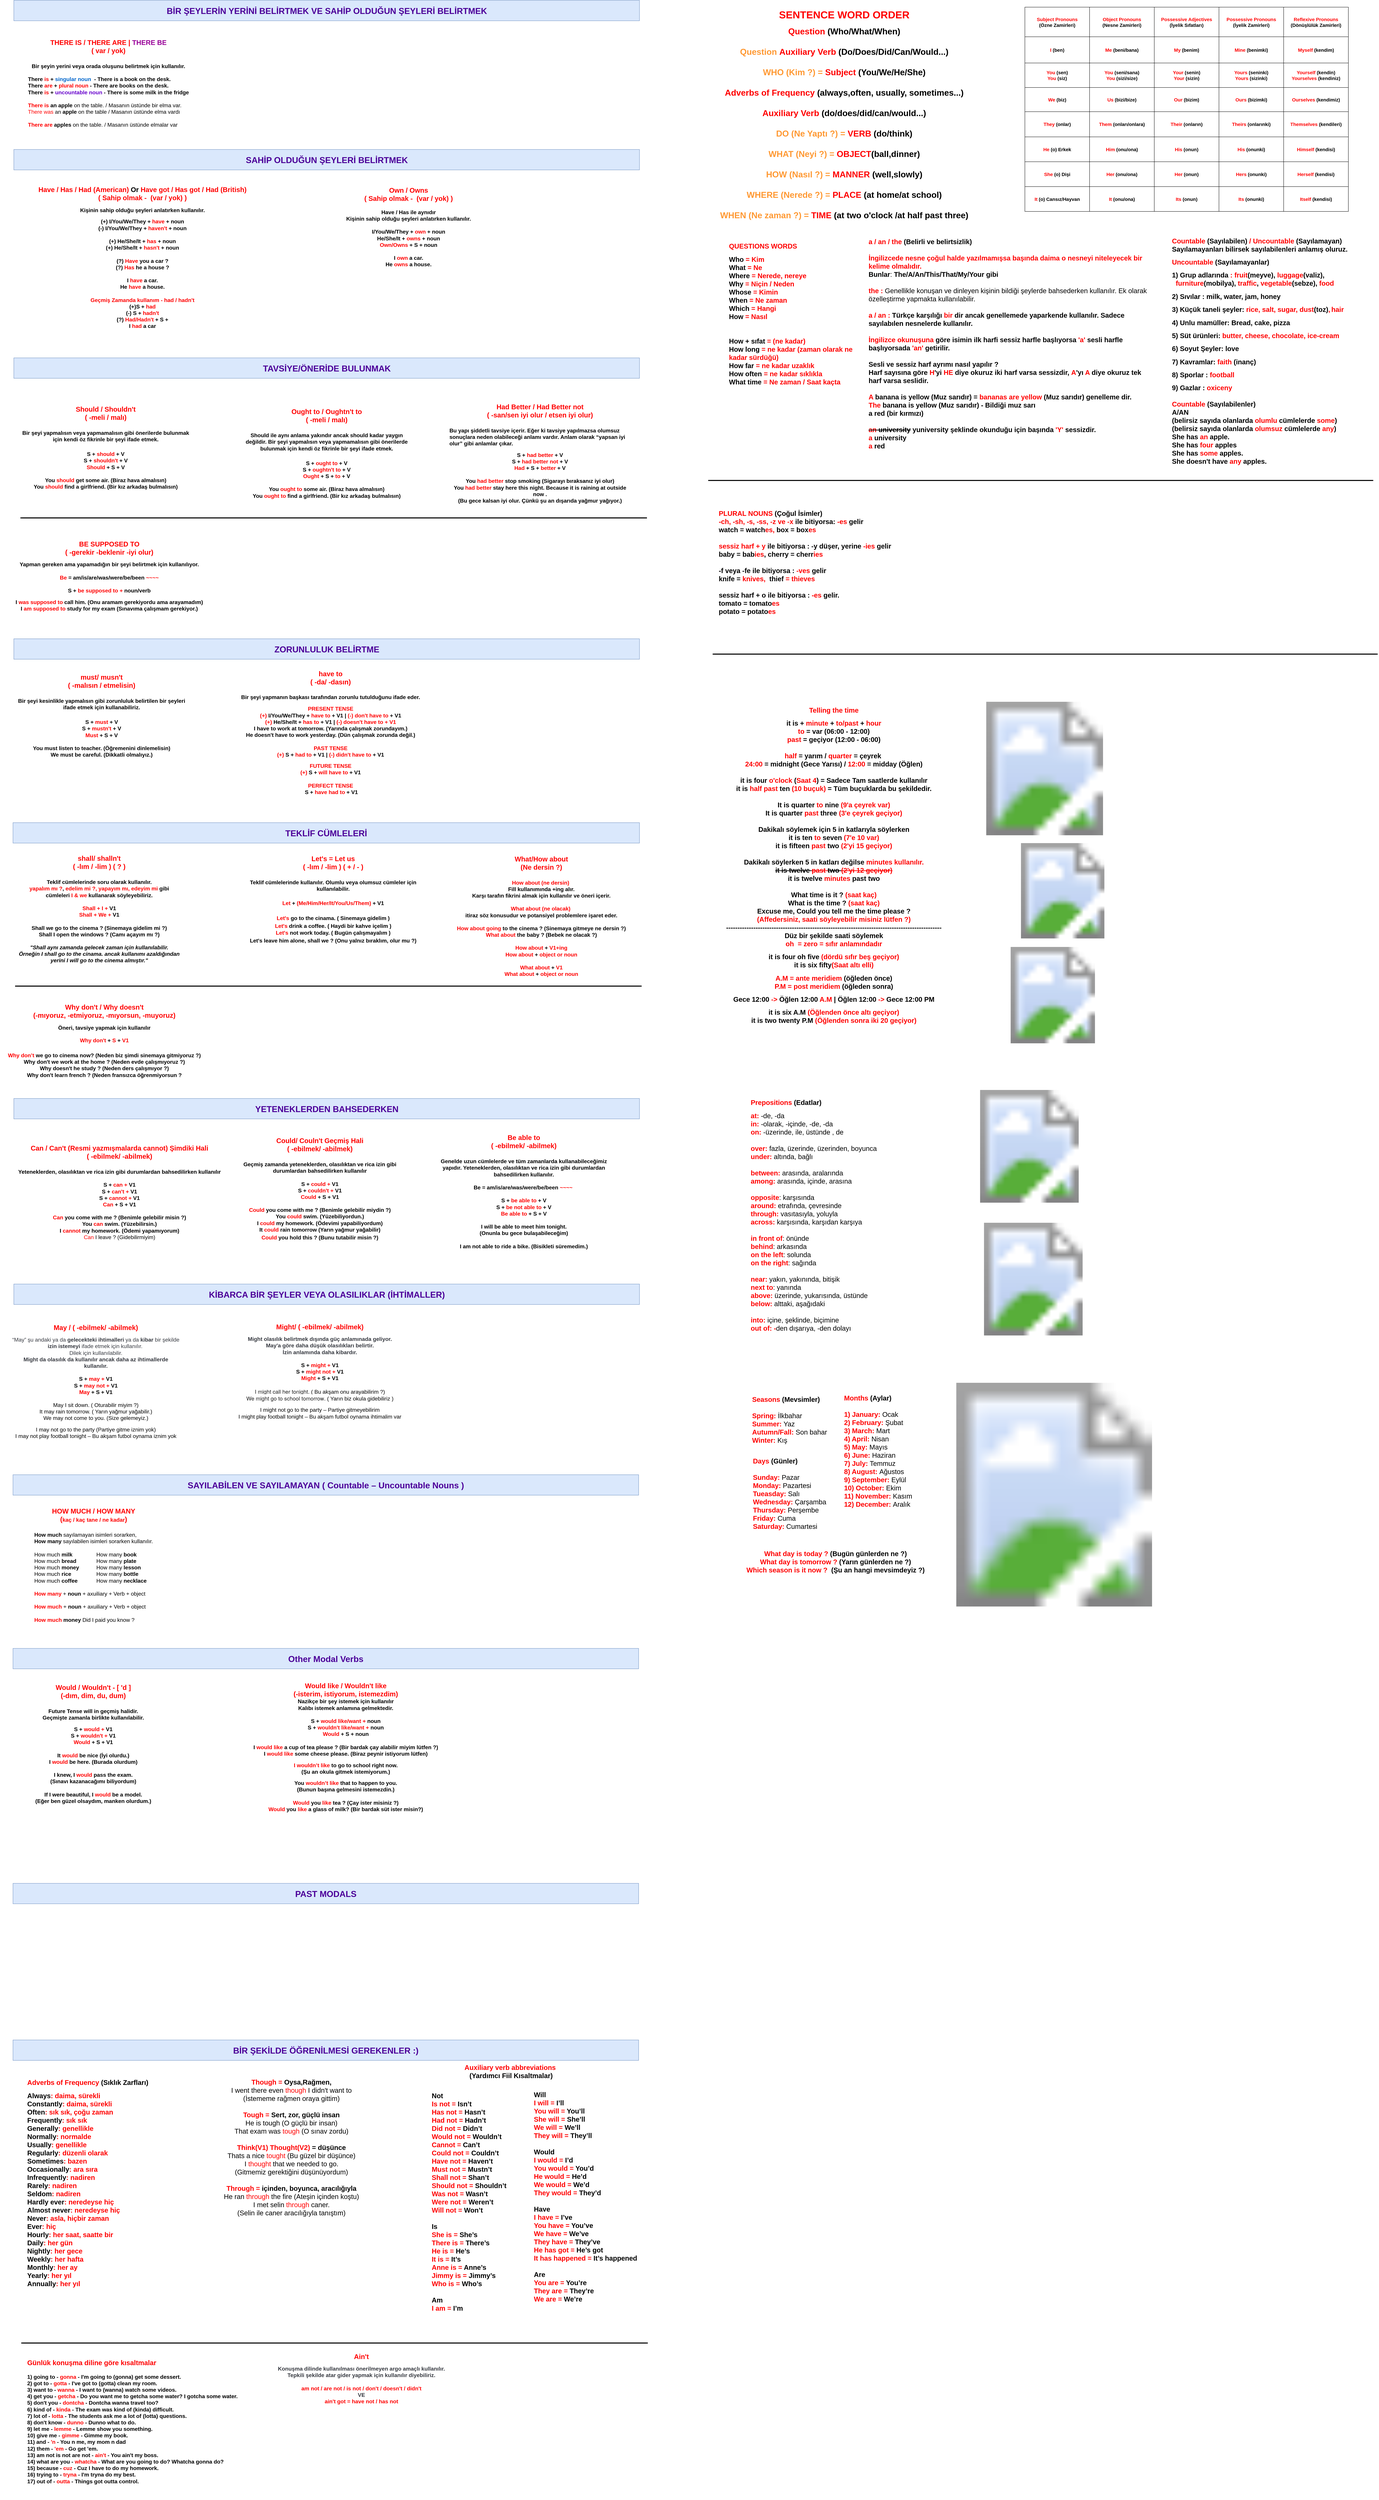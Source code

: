 <mxfile version="20.6.2" type="device"><diagram id="s3aCPrAx4HFNat9jy78g" name="Page-1"><mxGraphModel dx="3103" dy="2360" grid="1" gridSize="10" guides="1" tooltips="1" connect="1" arrows="1" fold="1" page="1" pageScale="1" pageWidth="2100" pageHeight="2000" math="0" shadow="0"><root><mxCell id="0"/><mxCell id="1" parent="0"/><mxCell id="XS6Z0mNVwyGngVTbE-Ah-17" value="&lt;font color=&quot;#ff0000&quot; style=&quot;font-size: 20px&quot;&gt;&lt;b&gt;HOW MUCH / HOW MANY &lt;br&gt;(&lt;/b&gt;&lt;/font&gt;&lt;b style=&quot;font-size: 16px ; text-align: left&quot;&gt;&lt;font color=&quot;#ff0000&quot;&gt;kaç / kaç tane / ne kadar&lt;/font&gt;&lt;/b&gt;&lt;font color=&quot;#ff0000&quot; style=&quot;font-size: 20px&quot;&gt;&lt;b&gt;)&lt;br&gt;&lt;br&gt;&lt;/b&gt;&lt;/font&gt;&lt;div style=&quot;text-align: left&quot;&gt;&lt;b style=&quot;font-size: 16px&quot;&gt;How much&amp;nbsp;&lt;/b&gt;&lt;span style=&quot;font-size: 16px&quot;&gt;sayılamayan isimleri sorarken,&lt;/span&gt;&lt;/div&gt;&lt;font style=&quot;font-size: 16px&quot;&gt;&lt;div style=&quot;text-align: left&quot;&gt;&lt;b&gt;How many&lt;/b&gt;&amp;nbsp;sayılabilen isimleri sorarken kullanılır.&lt;/div&gt;&lt;div style=&quot;text-align: left&quot;&gt;&lt;br&gt;&lt;/div&gt;&lt;div style=&quot;text-align: left&quot;&gt;&lt;div style=&quot;font-size: 12px&quot;&gt;&lt;span style=&quot;font-size: 16px&quot;&gt;How much&lt;/span&gt;&lt;b style=&quot;font-size: 16px&quot;&gt;&amp;nbsp;&lt;/b&gt;&lt;span style=&quot;font-size: 16px&quot;&gt;&lt;b&gt;milk&lt;span&gt;&#9;&lt;span style=&quot;white-space: pre&quot;&gt;&#9;&lt;/span&gt;&lt;span style=&quot;white-space: pre&quot;&gt;&#9;&lt;/span&gt;&lt;span&gt;&#9;&lt;/span&gt;&lt;span&gt;&#9;&lt;/span&gt;&lt;span&gt;&#9;&lt;/span&gt;&lt;span&gt;&#9;&lt;/span&gt;&lt;/span&gt;&lt;/b&gt;&lt;/span&gt;&lt;span style=&quot;font-size: 16px&quot;&gt;How many&lt;/span&gt;&lt;span style=&quot;font-size: 16px&quot;&gt;&amp;nbsp;&lt;/span&gt;&lt;b style=&quot;font-size: 16px&quot;&gt;book&lt;/b&gt;&lt;/div&gt;&lt;div style=&quot;font-size: 12px&quot;&gt;&lt;span style=&quot;font-size: 16px&quot;&gt;How much&lt;/span&gt;&lt;b style=&quot;font-size: 16px&quot;&gt;&amp;nbsp;&lt;/b&gt;&lt;span style=&quot;font-size: 16px&quot;&gt;&lt;b&gt;bread&lt;span style=&quot;white-space: pre&quot;&gt;&#9;&lt;/span&gt;&lt;span style=&quot;white-space: pre&quot;&gt;&#9;&lt;/span&gt;&lt;span&gt;&#9;&lt;/span&gt;&lt;span&gt;&#9;&lt;/span&gt;&lt;/b&gt;&lt;span style=&quot;font-weight: bold&quot;&gt;&#9;&lt;/span&gt;&lt;span style=&quot;font-weight: bold&quot;&gt;&#9;&lt;/span&gt;How many &lt;b&gt;plate&lt;/b&gt;&lt;/span&gt;&lt;span style=&quot;font-size: 16px&quot;&gt;&lt;b&gt;&lt;br&gt;&lt;/b&gt;&lt;/span&gt;&lt;/div&gt;&lt;div style=&quot;font-size: 12px&quot;&gt;&lt;div&gt;&lt;span style=&quot;font-size: 16px&quot;&gt;How much&lt;/span&gt;&lt;span style=&quot;font-size: 16px&quot;&gt;&lt;b&gt;&amp;nbsp;money&lt;span&gt;&#9;&lt;span style=&quot;white-space: pre&quot;&gt;&#9;&lt;/span&gt;&lt;span style=&quot;white-space: pre&quot;&gt;&#9;&lt;/span&gt;&lt;/span&gt;&lt;span&gt;&#9;&lt;/span&gt;&lt;/b&gt;&lt;span style=&quot;font-weight: bold&quot;&gt;&#9;&lt;/span&gt;&lt;span style=&quot;font-weight: bold&quot;&gt;&#9;&lt;/span&gt;How many &lt;/span&gt;&lt;b style=&quot;font-size: 16px&quot;&gt;lesson&lt;/b&gt;&lt;/div&gt;&lt;div&gt;&lt;span style=&quot;font-size: 16px&quot;&gt;How much&lt;/span&gt;&lt;span style=&quot;font-size: 16px&quot;&gt;&lt;b&gt;&amp;nbsp;rice&lt;/b&gt;&lt;span style=&quot;font-weight: bold&quot;&gt;&#9;&lt;span style=&quot;white-space: pre&quot;&gt;&#9;&lt;/span&gt;&lt;span style=&quot;white-space: pre&quot;&gt;&#9;&lt;/span&gt;&lt;span&gt;&#9;&lt;/span&gt;&lt;span&gt;&#9;&lt;/span&gt;&lt;/span&gt;&lt;span style=&quot;font-weight: bold&quot;&gt;&#9;&lt;/span&gt;How many&lt;/span&gt;&lt;b style=&quot;font-size: 16px&quot;&gt; bottle&lt;/b&gt;&lt;b style=&quot;font-size: 16px&quot;&gt;&lt;br&gt;&lt;/b&gt;&lt;/div&gt;&lt;div&gt;&lt;span style=&quot;font-size: 16px&quot;&gt;How much&lt;/span&gt;&lt;span style=&quot;font-size: 16px&quot;&gt;&lt;b&gt;&amp;nbsp;coffee&lt;span style=&quot;white-space: pre&quot;&gt;&#9;&lt;/span&gt;&lt;span style=&quot;white-space: pre&quot;&gt;&#9;&lt;/span&gt;&lt;span&gt;&#9;&lt;/span&gt;&lt;span&gt;&#9;&lt;/span&gt;&lt;/b&gt;&lt;span style=&quot;font-weight: bold&quot;&gt;&#9;&lt;/span&gt;&lt;span style=&quot;font-weight: bold&quot;&gt;&#9;&lt;/span&gt;How many&lt;/span&gt;&lt;b style=&quot;font-size: 16px&quot;&gt; necklace&lt;/b&gt;&lt;/div&gt;&lt;div&gt;&lt;b style=&quot;font-size: 16px&quot;&gt;&lt;br&gt;&lt;/b&gt;&lt;/div&gt;&lt;div&gt;&lt;div&gt;&lt;font style=&quot;font-size: 16px&quot;&gt;&lt;b&gt;&lt;font color=&quot;#ff0000&quot;&gt;How many&lt;/font&gt;&lt;/b&gt;&amp;nbsp;+&amp;nbsp;&lt;b&gt;noun&amp;nbsp;&lt;/b&gt;+ axuiliary + Verb + object&lt;b&gt;&lt;br&gt;&lt;/b&gt;&lt;/font&gt;&lt;/div&gt;&lt;div&gt;&lt;font style=&quot;font-size: 16px&quot;&gt;&lt;br&gt;&lt;/font&gt;&lt;/div&gt;&lt;div&gt;&lt;font style=&quot;font-size: 16px&quot;&gt;&lt;b&gt;&lt;font color=&quot;#ff0000&quot;&gt;How much&lt;/font&gt;&lt;/b&gt;&amp;nbsp;+&amp;nbsp;&lt;b&gt;noun&amp;nbsp;&lt;/b&gt;+ axuiliary + Verb + object&lt;/font&gt;&lt;/div&gt;&lt;/div&gt;&lt;div&gt;&lt;font style=&quot;font-size: 16px&quot;&gt;&lt;br&gt;&lt;/font&gt;&lt;/div&gt;&lt;div&gt;&lt;font style=&quot;font-size: 16px&quot;&gt;&lt;b&gt;&lt;font color=&quot;#ff0000&quot;&gt;How much&lt;/font&gt;&amp;nbsp;money&lt;/b&gt;&amp;nbsp;Did I paid you know ?&lt;br&gt;&lt;/font&gt;&lt;/div&gt;&lt;/div&gt;&lt;/div&gt;&lt;/font&gt;" style="text;html=1;strokeColor=none;fillColor=none;align=center;verticalAlign=middle;whiteSpace=wrap;rounded=0;" parent="1" vertex="1"><mxGeometry x="170" y="4430" width="370" height="390" as="geometry"/></mxCell><mxCell id="XS6Z0mNVwyGngVTbE-Ah-18" value="&lt;font style=&quot;font-size: 20px&quot;&gt;&lt;b&gt;&lt;font color=&quot;#ff0000&quot;&gt;THERE IS / THERE ARE | &lt;/font&gt;&lt;font color=&quot;#990099&quot;&gt;THERE BE&lt;/font&gt;&lt;br&gt;&lt;font color=&quot;#ff0000&quot;&gt;( var / yok)&lt;/font&gt;&lt;br&gt;&lt;br&gt;&lt;/b&gt;&lt;/font&gt;&lt;b style=&quot;font-size: 16px ; text-align: left&quot;&gt;Bir şeyin yerini veya orada oluşunu belirtmek için kullanılır.&lt;br&gt;&lt;/b&gt;&lt;b style=&quot;font-size: 16px ; text-align: left&quot;&gt;&lt;span&gt;&#9;&lt;/span&gt;&lt;/b&gt;&lt;b style=&quot;font-size: 16px ; text-align: left&quot;&gt;&lt;br&gt;&lt;/b&gt;&lt;div style=&quot;text-align: left&quot;&gt;&lt;span style=&quot;font-size: 16px&quot;&gt;&lt;b&gt;There &lt;font color=&quot;#ff0000&quot;&gt;is &lt;/font&gt;+&amp;nbsp;&lt;font color=&quot;#0066cc&quot;&gt;singular noun&lt;/font&gt;&amp;nbsp; - There is a book on the desk.&lt;/b&gt;&lt;/span&gt;&lt;/div&gt;&lt;div style=&quot;text-align: left&quot;&gt;&lt;span style=&quot;font-size: 16px&quot;&gt;&lt;b&gt;There &lt;font color=&quot;#ff0000&quot;&gt;are &lt;/font&gt;+&lt;font color=&quot;#ff0000&quot;&gt;&amp;nbsp;plural noun&lt;/font&gt;&amp;nbsp;- There are books on the desk.&lt;/b&gt;&lt;/span&gt;&lt;/div&gt;&lt;div style=&quot;text-align: left&quot;&gt;&lt;span style=&quot;font-size: 16px&quot;&gt;&lt;b&gt;There &lt;font color=&quot;#ff0000&quot;&gt;is &lt;/font&gt;+&amp;nbsp;&lt;font color=&quot;#6600cc&quot;&gt;uncountable noun&amp;nbsp;&lt;/font&gt;- There is some milk in the fridge&lt;/b&gt;&lt;/span&gt;&lt;/div&gt;&lt;div style=&quot;text-align: left&quot;&gt;&lt;span style=&quot;font-size: 16px&quot;&gt;&lt;b&gt;&lt;br&gt;&lt;/b&gt;&lt;/span&gt;&lt;/div&gt;&lt;div style=&quot;text-align: left&quot;&gt;&lt;b style=&quot;font-size: 16px&quot;&gt;&lt;font color=&quot;#ff0000&quot;&gt;There is&lt;/font&gt;&lt;/b&gt;&lt;span style=&quot;font-size: 16px&quot;&gt;&lt;font color=&quot;#ff0000&quot;&gt;&amp;nbsp;&lt;/font&gt;&lt;/span&gt;&lt;font style=&quot;font-size: 16px&quot;&gt;&lt;b&gt;an apple&lt;/b&gt;&lt;/font&gt;&lt;span style=&quot;font-size: 16px&quot;&gt;&amp;nbsp;on the table. / Masanın üstünde bir elma var.&lt;/span&gt;&lt;span style=&quot;font-size: 16px&quot;&gt;&lt;b&gt;&lt;br&gt;&lt;/b&gt;&lt;/span&gt;&lt;/div&gt;&lt;div style=&quot;text-align: left&quot;&gt;&lt;span style=&quot;font-size: 16px&quot;&gt;&lt;font color=&quot;#ff0000&quot;&gt;There was&lt;/font&gt; an &lt;b&gt;apple &lt;/b&gt;on the table / Masanın üstünde elma vardı&lt;/span&gt;&lt;span style=&quot;font-size: 16px&quot;&gt;&lt;br&gt;&lt;/span&gt;&lt;/div&gt;&lt;div style=&quot;text-align: left&quot;&gt;&lt;span style=&quot;font-size: 16px&quot;&gt;&lt;br&gt;&lt;/span&gt;&lt;/div&gt;&lt;div style=&quot;text-align: left&quot;&gt;&lt;b style=&quot;font-size: 16px&quot;&gt;&lt;font color=&quot;#ff0000&quot;&gt;There are&amp;nbsp;&lt;/font&gt;apples&amp;nbsp;&lt;/b&gt;&lt;span style=&quot;font-size: 16px&quot;&gt;on the table. / Masanın üstünde elmalar var&lt;/span&gt;&lt;/div&gt;&lt;div style=&quot;text-align: left&quot;&gt;&lt;span style=&quot;font-size: 16px&quot;&gt;&lt;br&gt;&lt;/span&gt;&lt;/div&gt;&lt;div style=&quot;text-align: left&quot;&gt;&lt;br&gt;&lt;/div&gt;" style="text;html=1;strokeColor=none;fillColor=none;align=center;verticalAlign=middle;whiteSpace=wrap;rounded=0;" parent="1" vertex="1"><mxGeometry x="151.25" y="150" width="495" height="280" as="geometry"/></mxCell><mxCell id="XS6Z0mNVwyGngVTbE-Ah-24" value="&lt;font&gt;&lt;font color=&quot;#ff0000&quot; style=&quot;font-size: 20px ; font-weight: bold&quot;&gt;Have / Has / Had (American) &lt;/font&gt;&lt;b style=&quot;font-size: 20px&quot;&gt;Or &lt;/b&gt;&lt;b style=&quot;color: rgb(255 , 0 , 0) ; font-size: 20px&quot;&gt;Have got / Has got / Had (&lt;/b&gt;&lt;span style=&quot;color: rgb(255 , 0 , 0) ; font-size: 20px&quot;&gt;&lt;b&gt;British&lt;/b&gt;&lt;/span&gt;&lt;b style=&quot;font-size: 20px ; color: rgb(255 , 0 , 0)&quot;&gt;)&lt;/b&gt;&lt;br&gt;&lt;b style=&quot;font-size: 20px ; color: rgb(255 , 0 , 0)&quot;&gt;( Sahip olmak -&amp;nbsp; (var / yok) )&lt;/b&gt;&lt;br&gt;&lt;br&gt;&lt;font style=&quot;font-size: 16px&quot;&gt;&lt;b&gt;Kişinin sahip olduğu şeyleri anlatırken kullanılır.&lt;/b&gt;&lt;/font&gt;&lt;br&gt;&lt;br&gt;&lt;div&gt;&lt;b&gt;&lt;font style=&quot;font-size: 16px&quot;&gt;(+) I/You/We/They + &lt;font color=&quot;#ff0000&quot;&gt;have &lt;/font&gt;+ noun&lt;/font&gt;&lt;/b&gt;&lt;/div&gt;&lt;div&gt;&lt;b&gt;&lt;font style=&quot;font-size: 16px&quot;&gt;(-) I/You/We/They + &lt;font color=&quot;#ff0000&quot;&gt;haven't &lt;/font&gt;+ noun&lt;/font&gt;&lt;/b&gt;&lt;b&gt;&lt;font style=&quot;font-size: 16px&quot;&gt;&lt;br&gt;&lt;/font&gt;&lt;/b&gt;&lt;/div&gt;&lt;div&gt;&lt;b&gt;&lt;font style=&quot;font-size: 16px&quot;&gt;&lt;br&gt;&lt;/font&gt;&lt;/b&gt;&lt;/div&gt;&lt;div&gt;&lt;b&gt;&lt;font style=&quot;font-size: 16px&quot;&gt;(+) He/She/It + &lt;font color=&quot;#ff0000&quot;&gt;has &lt;/font&gt;+ noun&lt;/font&gt;&lt;/b&gt;&lt;b&gt;&lt;font style=&quot;font-size: 16px&quot;&gt;&lt;br&gt;&lt;/font&gt;&lt;/b&gt;&lt;/div&gt;&lt;div&gt;&lt;b&gt;&lt;font style=&quot;font-size: 16px&quot;&gt;(+) He/She/It + &lt;font color=&quot;#ff0000&quot;&gt;hasn't &lt;/font&gt;+ noun&lt;/font&gt;&lt;/b&gt;&lt;b&gt;&lt;font style=&quot;font-size: 16px&quot;&gt;&lt;br&gt;&lt;/font&gt;&lt;/b&gt;&lt;/div&gt;&lt;div&gt;&lt;b&gt;&lt;font style=&quot;font-size: 16px&quot;&gt;&lt;br&gt;&lt;/font&gt;&lt;/b&gt;&lt;/div&gt;&lt;div&gt;&lt;b&gt;&lt;font style=&quot;font-size: 16px&quot;&gt;(?) &lt;font color=&quot;#ff0000&quot;&gt;Have &lt;/font&gt;you a car ?&lt;/font&gt;&lt;/b&gt;&lt;/div&gt;&lt;div&gt;&lt;b&gt;&lt;font style=&quot;font-size: 16px&quot;&gt;(?) &lt;font color=&quot;#ff0000&quot;&gt;Has &lt;/font&gt;he a house ?&lt;/font&gt;&lt;/b&gt;&lt;b&gt;&lt;font style=&quot;font-size: 16px&quot;&gt;&lt;br&gt;&lt;/font&gt;&lt;/b&gt;&lt;/div&gt;&lt;div&gt;&lt;b&gt;&lt;font style=&quot;font-size: 16px&quot;&gt;&lt;br&gt;&lt;/font&gt;&lt;/b&gt;&lt;/div&gt;&lt;div&gt;&lt;b&gt;&lt;font style=&quot;font-size: 16px&quot;&gt;I &lt;font color=&quot;#ff0000&quot;&gt;have &lt;/font&gt;a car.&lt;/font&gt;&lt;/b&gt;&lt;/div&gt;&lt;div&gt;&lt;span style=&quot;font-size: 16px&quot;&gt;&lt;b&gt;He &lt;font color=&quot;#ff0000&quot;&gt;have &lt;/font&gt;a house.&lt;/b&gt;&lt;/span&gt;&lt;/div&gt;&lt;div&gt;&lt;span style=&quot;font-size: 16px&quot;&gt;&lt;b&gt;&lt;br&gt;&lt;/b&gt;&lt;/span&gt;&lt;/div&gt;&lt;div&gt;&lt;span style=&quot;font-size: 16px&quot;&gt;&lt;b&gt;&lt;font color=&quot;#ff0000&quot;&gt;Geçmiş Zamanda kullanım - had / hadn't&lt;/font&gt;&lt;/b&gt;&lt;/span&gt;&lt;/div&gt;&lt;div&gt;&lt;div&gt;&lt;b&gt;&lt;font style=&quot;font-size: 16px&quot;&gt;(+)S + &lt;font color=&quot;#ff0000&quot;&gt;had&lt;/font&gt;&lt;/font&gt;&lt;/b&gt;&lt;/div&gt;&lt;/div&gt;&lt;div&gt;&lt;b&gt;&lt;font style=&quot;font-size: 16px&quot;&gt;(-) S +&amp;nbsp;&lt;font color=&quot;#ff0000&quot;&gt;hadn't&lt;/font&gt;&lt;/font&gt;&lt;/b&gt;&lt;b&gt;&lt;font style=&quot;font-size: 16px&quot;&gt;&lt;font color=&quot;#ff0000&quot;&gt;&lt;br&gt;&lt;/font&gt;&lt;/font&gt;&lt;/b&gt;&lt;/div&gt;&lt;div&gt;&lt;b&gt;&lt;font style=&quot;font-size: 16px&quot;&gt;(?) &lt;font color=&quot;#ff0000&quot;&gt;Had/Hadn't&lt;/font&gt; + S +&lt;/font&gt;&lt;/b&gt;&lt;b&gt;&lt;font style=&quot;font-size: 16px&quot;&gt;&lt;font color=&quot;#ff0000&quot;&gt;&lt;br&gt;&lt;/font&gt;&lt;/font&gt;&lt;/b&gt;&lt;/div&gt;&lt;div&gt;&lt;span style=&quot;font-size: 16px&quot;&gt;&lt;b&gt;I &lt;font color=&quot;#ff0000&quot;&gt;had &lt;/font&gt;a car&lt;/b&gt;&lt;/span&gt;&lt;/div&gt;&lt;/font&gt;" style="text;html=1;strokeColor=none;fillColor=none;align=center;verticalAlign=middle;whiteSpace=wrap;rounded=0;" parent="1" vertex="1"><mxGeometry x="160" y="561.25" width="676.88" height="447.5" as="geometry"/></mxCell><mxCell id="jlohiTjiV0yaeOC_12IY-2" value="&lt;font style=&quot;font-size: 16px&quot;&gt;&lt;span style=&quot;font-size: 20px&quot;&gt;&lt;font color=&quot;#ff0000&quot;&gt;&lt;b&gt;Own / Owns&lt;br&gt;&lt;/b&gt;&lt;/font&gt;&lt;/span&gt;&lt;b style=&quot;font-size: 20px ; color: rgb(255 , 0 , 0)&quot;&gt;( Sahip olmak -&amp;nbsp; (var / yok) )&lt;/b&gt;&lt;span&gt;&lt;br&gt;&lt;br&gt;&lt;b&gt;Have / Has ile aynıdır&lt;br&gt;Kişinin sahip olduğu şeyleri anlatırken kullanılır.&lt;/b&gt;&lt;br&gt;&lt;br&gt;&lt;/span&gt;&lt;div&gt;&lt;b&gt;&lt;font style=&quot;font-size: 16px&quot;&gt;I/You/We/They + &lt;font color=&quot;#ff0000&quot;&gt;own &lt;/font&gt;+ noun&lt;/font&gt;&lt;/b&gt;&lt;/div&gt;&lt;div&gt;&lt;b&gt;&lt;font style=&quot;font-size: 16px&quot;&gt;He/She/It + &lt;font color=&quot;#ff0000&quot;&gt;owns &lt;/font&gt;+ noun&lt;/font&gt;&lt;/b&gt;&lt;b&gt;&lt;font style=&quot;font-size: 16px&quot;&gt;&lt;br&gt;&lt;/font&gt;&lt;/b&gt;&lt;/div&gt;&lt;div&gt;&lt;b&gt;&lt;font style=&quot;font-size: 16px&quot;&gt;&lt;font color=&quot;#ff0000&quot;&gt;Own/Owns&amp;nbsp;&lt;/font&gt;+ S + noun&lt;/font&gt;&lt;/b&gt;&lt;/div&gt;&lt;div&gt;&lt;b&gt;&lt;font style=&quot;font-size: 16px&quot;&gt;&lt;br&gt;&lt;/font&gt;&lt;/b&gt;&lt;/div&gt;&lt;div&gt;&lt;b&gt;&lt;font style=&quot;font-size: 16px&quot;&gt;I &lt;font color=&quot;#ff0000&quot;&gt;own &lt;/font&gt;a car.&lt;/font&gt;&lt;/b&gt;&lt;/div&gt;&lt;div&gt;&lt;span style=&quot;font-size: 16px&quot;&gt;&lt;b&gt;He &lt;font color=&quot;#ff0000&quot;&gt;owns &lt;/font&gt;a house.&lt;/b&gt;&lt;/span&gt;&lt;/div&gt;&lt;/font&gt;" style="text;html=1;strokeColor=none;fillColor=none;align=center;verticalAlign=middle;whiteSpace=wrap;rounded=0;" parent="1" vertex="1"><mxGeometry x="1040" y="550" width="480" height="290" as="geometry"/></mxCell><mxCell id="1XOZFrGT2dPkH37pyBkM-1" value="&lt;font color=&quot;#ff0000&quot; style=&quot;font-size: 20px&quot;&gt;&lt;b&gt;Should / Shouldn't&lt;br&gt;( -meli / malı)&lt;br&gt;&lt;br&gt;&lt;/b&gt;&lt;/font&gt;&lt;b style=&quot;font-size: 16px ; text-align: left&quot;&gt;Bir şeyi yapmalısın veya yapmamalısın gibi önerilerde bulunmak için kendi öz fikrinle bir şeyi ifade etmek.&lt;br&gt;&lt;/b&gt;&lt;font color=&quot;#ff0000&quot; style=&quot;font-size: 20px&quot;&gt;&lt;b&gt;&lt;br&gt;&lt;/b&gt;&lt;/font&gt;&lt;div&gt;&lt;span style=&quot;font-size: 16px&quot;&gt;&lt;b&gt;S +&amp;nbsp;&lt;font color=&quot;#ff0000&quot;&gt;should&amp;nbsp;&lt;/font&gt;+ V&lt;/b&gt;&lt;/span&gt;&lt;/div&gt;&lt;div&gt;&lt;b style=&quot;font-size: 16px&quot;&gt;S +&amp;nbsp;&lt;font color=&quot;#ff0000&quot;&gt;shouldn't&amp;nbsp;&lt;/font&gt;+ V&lt;/b&gt;&lt;/div&gt;&lt;div&gt;&lt;b style=&quot;font-size: 16px&quot;&gt;&lt;font color=&quot;#ff0000&quot;&gt;Should &lt;/font&gt;+ S + V&lt;/b&gt;&lt;/div&gt;&lt;div&gt;&lt;b style=&quot;font-size: 16px&quot;&gt;&lt;br&gt;&lt;/b&gt;&lt;/div&gt;&lt;div&gt;&lt;span style=&quot;font-size: 16px&quot;&gt;&lt;b&gt;You &lt;font color=&quot;#ff0000&quot;&gt;should &lt;/font&gt;get some air. (Biraz hava almalısın)&lt;/b&gt;&lt;/span&gt;&lt;br&gt;&lt;/div&gt;&lt;div&gt;&lt;span style=&quot;font-size: 16px&quot;&gt;&lt;b&gt;You &lt;font color=&quot;#ff0000&quot;&gt;should &lt;/font&gt;find a girlfriend. (Bir kız arkadaş bulmalısın)&lt;/b&gt;&lt;/span&gt;&lt;/div&gt;" style="text;html=1;strokeColor=none;fillColor=none;align=center;verticalAlign=middle;whiteSpace=wrap;rounded=0;" parent="1" vertex="1"><mxGeometry x="142.5" y="1208" width="495" height="270" as="geometry"/></mxCell><mxCell id="atZwp6Sqx4VDOTzBRYav-2" value="&lt;font color=&quot;#ff0000&quot; style=&quot;font-size: 20px&quot;&gt;&lt;b&gt;must/ musn't&lt;br&gt;( -malısın / etmelisin)&lt;br&gt;&lt;br&gt;&lt;/b&gt;&lt;/font&gt;&lt;span style=&quot;text-align: left&quot;&gt;&lt;b style=&quot;font-size: 16px&quot;&gt;Bir şeyi kesinlikle yapmalısın gibi zorunluluk belirtilen bir şeyleri ifade etmek için kullanabiliriz.&lt;/b&gt;&lt;/span&gt;&lt;b style=&quot;font-size: 16px ; text-align: left&quot;&gt;&lt;br&gt;&lt;/b&gt;&lt;font color=&quot;#ff0000&quot; style=&quot;font-size: 20px&quot;&gt;&lt;b&gt;&lt;br&gt;&lt;/b&gt;&lt;/font&gt;&lt;div&gt;&lt;span style=&quot;font-size: 16px&quot;&gt;&lt;b&gt;S +&amp;nbsp;&lt;font color=&quot;#ff0000&quot;&gt;must&amp;nbsp;&lt;/font&gt;+ V&lt;/b&gt;&lt;/span&gt;&lt;/div&gt;&lt;div&gt;&lt;b style=&quot;font-size: 16px&quot;&gt;S +&amp;nbsp;&lt;font color=&quot;#ff0000&quot;&gt;mustn't&amp;nbsp;&lt;/font&gt;+ V&lt;/b&gt;&lt;/div&gt;&lt;div&gt;&lt;b style=&quot;font-size: 16px&quot;&gt;&lt;font color=&quot;#ff0000&quot;&gt;Must &lt;/font&gt;+ S + V&lt;/b&gt;&lt;/div&gt;&lt;div&gt;&lt;b style=&quot;font-size: 16px&quot;&gt;&lt;br&gt;&lt;/b&gt;&lt;/div&gt;&lt;div&gt;&lt;span style=&quot;font-size: 16px&quot;&gt;&lt;b&gt;You must listen to teacher. (Öğremenini dinlemelisin)&lt;/b&gt;&lt;/span&gt;&lt;br&gt;&lt;/div&gt;&lt;div&gt;&lt;span style=&quot;font-size: 16px&quot;&gt;&lt;b&gt;We must be careful. (Dikkatli olmalıyız.)&lt;/b&gt;&lt;/span&gt;&lt;/div&gt;" style="text;html=1;strokeColor=none;fillColor=none;align=center;verticalAlign=middle;whiteSpace=wrap;rounded=0;" parent="1" vertex="1"><mxGeometry x="130.62" y="1995" width="495" height="270" as="geometry"/></mxCell><mxCell id="atZwp6Sqx4VDOTzBRYav-6" value="&lt;font color=&quot;#ff0000&quot; style=&quot;font-size: 20px&quot;&gt;&lt;b&gt;shall/ shalln't&lt;br&gt;&lt;/b&gt;&lt;/font&gt;&lt;font color=&quot;#ff0000&quot; style=&quot;font-size: 20px&quot;&gt;&lt;b&gt;( -lım / -lim ) ( ? )&lt;br&gt;&lt;br&gt;&lt;/b&gt;&lt;/font&gt;&lt;b style=&quot;font-size: 16px ; text-align: left&quot;&gt;Teklif cümlelerinde soru olarak kullanılır.&lt;br&gt;&lt;font color=&quot;#ff0000&quot;&gt;yapalım mı ?&lt;/font&gt;, &lt;font color=&quot;#ff0000&quot;&gt;edelim mi ?,&lt;/font&gt; &lt;font color=&quot;#ff0000&quot;&gt;yapayım mı,&lt;/font&gt; &lt;font color=&quot;#ff0000&quot;&gt;edeyim mi&lt;/font&gt; gibi cümleleri&amp;nbsp;&lt;font color=&quot;#ff0000&quot;&gt;I &amp;amp; we&amp;nbsp;&lt;/font&gt;&lt;/b&gt;&lt;b style=&quot;font-size: 16px ; text-align: left&quot;&gt;kullanarak söyleyebiliriz.&lt;br&gt;&lt;/b&gt;&lt;b style=&quot;font-size: 16px ; text-align: left&quot;&gt;&lt;font color=&quot;#ff0000&quot;&gt;&lt;br&gt;Shall + I + &lt;/font&gt;V1&lt;br&gt;&lt;/b&gt;&lt;b style=&quot;font-size: 16px ; text-align: left&quot;&gt;&lt;font color=&quot;#ff0000&quot;&gt;Shall + We + &lt;/font&gt;V1&lt;br&gt;&lt;/b&gt;&lt;b style=&quot;font-size: 16px ; text-align: left&quot;&gt;&lt;br&gt;Shall we go to the cinema ? (Sinemaya gidelim mi ?)&lt;br&gt;Shall I open the windows ? (Camı açayım mı ?)&lt;/b&gt;&lt;b style=&quot;font-size: 16px ; text-align: left&quot;&gt;&lt;br&gt;&lt;br&gt;&lt;i&gt;&quot;Shall aynı zamanda gelecek zaman için kullanılabilir. &lt;br&gt;Örneğin I shall go to the cinama. ancak kullanımı azaldığından yerini I will go to the cinema almıştır.&quot;&lt;/i&gt;&lt;br&gt;&lt;/b&gt;&lt;b style=&quot;font-size: 16px ; text-align: left&quot;&gt;&lt;br&gt;&lt;/b&gt;&lt;font color=&quot;#ff0000&quot; style=&quot;font-size: 20px&quot;&gt;&lt;b&gt;&lt;br&gt;&lt;/b&gt;&lt;/font&gt;" style="text;html=1;strokeColor=none;fillColor=none;align=center;verticalAlign=middle;whiteSpace=wrap;rounded=0;" parent="1" vertex="1"><mxGeometry x="124.37" y="2535" width="495" height="370" as="geometry"/></mxCell><mxCell id="atZwp6Sqx4VDOTzBRYav-7" value="&lt;font&gt;&lt;b&gt;&lt;font color=&quot;#4c0099&quot; style=&quot;font-size: 25px&quot;&gt;TEKLİF CÜMLELERİ&lt;/font&gt;&lt;br&gt;&lt;/b&gt;&lt;/font&gt;" style="text;html=1;strokeColor=#6c8ebf;fillColor=#dae8fc;align=center;verticalAlign=middle;whiteSpace=wrap;rounded=0;" parent="1" vertex="1"><mxGeometry x="118.12" y="2445" width="1840" height="60" as="geometry"/></mxCell><mxCell id="atZwp6Sqx4VDOTzBRYav-8" value="&lt;font color=&quot;#ff0000&quot; style=&quot;font-size: 20px&quot;&gt;&lt;b&gt;Let's = Let us&lt;br&gt;&lt;/b&gt;&lt;/font&gt;&lt;font color=&quot;#ff0000&quot; style=&quot;font-size: 20px&quot;&gt;&lt;b&gt;( -lım / -lim ) ( + / - )&lt;br&gt;&lt;br&gt;&lt;/b&gt;&lt;/font&gt;&lt;b style=&quot;font-size: 16px ; text-align: left&quot;&gt;Teklif cümlelerinde kullanılır. Olumlu veya olumsuz cümleler için kullanılabilir.&lt;br&gt;&lt;br&gt;&lt;/b&gt;&lt;b style=&quot;font-size: 16px ; text-align: left&quot;&gt;&lt;font color=&quot;#ff0000&quot;&gt;Let &lt;/font&gt;+&lt;font color=&quot;#ff0000&quot;&gt; (Me/Him/Her/It/You/Us/Them)&lt;/font&gt;&amp;nbsp;+ V1&lt;/b&gt;&lt;font color=&quot;#ff0000&quot; style=&quot;font-size: 20px&quot;&gt;&lt;b&gt;&lt;br&gt;&lt;br&gt;&lt;/b&gt;&lt;/font&gt;&lt;b style=&quot;font-size: 16px ; text-align: left&quot;&gt;&lt;font color=&quot;#ff0000&quot;&gt;Let's&lt;/font&gt; go to the cinama. ( Sinemaya gidelim )&lt;br&gt;&lt;/b&gt;&lt;b style=&quot;font-size: 16px ; text-align: left&quot;&gt;&lt;font color=&quot;#ff0000&quot;&gt;Let's&lt;/font&gt; drink a coffee. ( Haydi bir kahve içelim )&lt;/b&gt;&lt;font color=&quot;#ff0000&quot; style=&quot;font-size: 20px&quot;&gt;&lt;b&gt;&lt;br&gt;&lt;/b&gt;&lt;/font&gt;&lt;b style=&quot;font-size: 16px ; text-align: left&quot;&gt;&lt;font color=&quot;#ff0000&quot;&gt;Let's&lt;/font&gt; not work today. ( Bugün çalışmayalım )&lt;br&gt;Let's leave him alone, shall we ? (Onu yalnız bıraklım, olur mu ?)&lt;/b&gt;&lt;font color=&quot;#ff0000&quot; style=&quot;font-size: 20px&quot;&gt;&lt;b&gt;&lt;br&gt;&lt;/b&gt;&lt;/font&gt;" style="text;html=1;strokeColor=none;fillColor=none;align=center;verticalAlign=middle;whiteSpace=wrap;rounded=0;" parent="1" vertex="1"><mxGeometry x="791.87" y="2525" width="532.5" height="290" as="geometry"/></mxCell><mxCell id="atZwp6Sqx4VDOTzBRYav-13" value="&lt;font&gt;&lt;b&gt;&lt;font color=&quot;#4c0099&quot;&gt;&lt;span style=&quot;font-size: 25px&quot;&gt;ZORUNLULUK BELİRTME&lt;/span&gt;&lt;/font&gt;&lt;br&gt;&lt;/b&gt;&lt;/font&gt;" style="text;html=1;strokeColor=#6c8ebf;fillColor=#dae8fc;align=center;verticalAlign=middle;whiteSpace=wrap;rounded=0;" parent="1" vertex="1"><mxGeometry x="120.62" y="1905" width="1837.5" height="60" as="geometry"/></mxCell><mxCell id="atZwp6Sqx4VDOTzBRYav-14" value="&lt;font&gt;&lt;b&gt;&lt;font color=&quot;#4c0099&quot;&gt;&lt;span style=&quot;font-size: 25px&quot;&gt;SAHİP OLDUĞUN ŞEYLERİ BELİRTMEK&lt;/span&gt;&lt;/font&gt;&lt;br&gt;&lt;/b&gt;&lt;/font&gt;" style="text;html=1;strokeColor=#6c8ebf;fillColor=#dae8fc;align=center;verticalAlign=middle;whiteSpace=wrap;rounded=0;" parent="1" vertex="1"><mxGeometry x="120.62" y="468" width="1837.5" height="60" as="geometry"/></mxCell><mxCell id="atZwp6Sqx4VDOTzBRYav-17" value="&lt;font color=&quot;#ff0000&quot; style=&quot;font-size: 20px&quot;&gt;&lt;b&gt;What/How about&lt;/b&gt;&lt;/font&gt;&lt;font color=&quot;#ff0000&quot; style=&quot;font-size: 20px&quot;&gt;&lt;b&gt;&lt;br&gt;(Ne dersin ?)&lt;br&gt;&lt;/b&gt;&lt;/font&gt;&lt;font color=&quot;#ff0000&quot; style=&quot;font-size: 20px&quot;&gt;&lt;b&gt;&lt;br&gt;&lt;/b&gt;&lt;/font&gt;&lt;b style=&quot;font-size: 16px ; text-align: left&quot;&gt;&lt;font color=&quot;#ff0000&quot;&gt;How about (ne dersin)&amp;nbsp;&lt;br&gt;&lt;/font&gt;Fill kullanımında +ing alır.&lt;br&gt;Karşı tarafın fikrini almak için kullanılır ve öneri içerir.&lt;br&gt;&lt;/b&gt;&lt;b style=&quot;font-size: 16px ; text-align: left&quot;&gt;&lt;br&gt;&lt;font color=&quot;#ff0000&quot;&gt;What about (ne olacak)&lt;/font&gt;&amp;nbsp;&lt;br&gt;itiraz söz konusudur ve potansiyel problemlere işaret eder.&lt;br&gt;&lt;/b&gt;&lt;font style=&quot;font-size: 16px&quot;&gt;&lt;b&gt;&lt;br&gt;&lt;font color=&quot;#ff0000&quot; style=&quot;font-size: 16px&quot;&gt;How about going&lt;/font&gt; to the cinema ? (Sinemaya gitmeye ne dersin ?)&lt;br&gt;&lt;font color=&quot;#ff0000&quot;&gt;What about&lt;/font&gt; the baby ? (Bebek ne olacak ?)&lt;br&gt;&lt;br&gt;&lt;font color=&quot;#ff0000&quot;&gt;How about&lt;/font&gt; + &lt;font color=&quot;#ff0000&quot;&gt;V1+ing&lt;/font&gt;&lt;br&gt;&lt;/b&gt;&lt;b&gt;&lt;font color=&quot;#ff0000&quot;&gt;How about&lt;/font&gt; + &lt;font color=&quot;#ff0000&quot;&gt;object or noun&lt;br&gt;&lt;/font&gt;&lt;/b&gt;&lt;b&gt;&lt;br&gt;&lt;font color=&quot;#ff0000&quot;&gt;What about&lt;/font&gt; + &lt;font color=&quot;#ff0000&quot;&gt;V1&lt;/font&gt;&lt;br&gt;&lt;font color=&quot;#ff0000&quot;&gt;What about&lt;/font&gt; + &lt;font color=&quot;#ff0000&quot;&gt;object or noun&lt;/font&gt;&lt;br&gt;&lt;/b&gt;&lt;/font&gt;" style="text;html=1;strokeColor=none;fillColor=none;align=center;verticalAlign=middle;whiteSpace=wrap;rounded=0;" parent="1" vertex="1"><mxGeometry x="1310.0" y="2534" width="720" height="370" as="geometry"/></mxCell><mxCell id="atZwp6Sqx4VDOTzBRYav-20" value="&lt;font color=&quot;#ff0000&quot; style=&quot;font-size: 20px&quot;&gt;&lt;b&gt;Why don't / Why doesn't&lt;/b&gt;&lt;/font&gt;&lt;font color=&quot;#ff0000&quot; style=&quot;font-size: 20px&quot;&gt;&lt;b&gt;&lt;br&gt;(-mıyoruz, -etmiyoruz, -mıyorsun, -muyoruz)&lt;br&gt;&lt;/b&gt;&lt;/font&gt;&lt;font&gt;&lt;b&gt;&lt;br&gt;&lt;font style=&quot;font-size: 16px&quot;&gt;Öneri, tavsiye yapmak için kullanılır&lt;/font&gt;&lt;br&gt;&lt;br&gt;&lt;/b&gt;&lt;/font&gt;&lt;b&gt;&lt;font style=&quot;font-size: 16px&quot;&gt;&lt;font color=&quot;#ff0000&quot;&gt;Why don't &lt;/font&gt;+ &lt;font color=&quot;#ff0000&quot;&gt;S &lt;/font&gt;+&lt;font color=&quot;#ff0000&quot;&gt; V1&lt;/font&gt;&lt;/font&gt;&lt;/b&gt;&lt;font color=&quot;#ff0000&quot; style=&quot;font-size: 20px&quot;&gt;&lt;b&gt;&lt;br&gt;&lt;br&gt;&lt;/b&gt;&lt;/font&gt;&lt;font&gt;&lt;div style=&quot;text-align: left&quot;&gt;&lt;span style=&quot;font-size: 16px&quot;&gt;&lt;b&gt;&lt;font color=&quot;#ff0000&quot;&gt;Why don’t&lt;/font&gt; we go to cinema now? (&lt;/b&gt;&lt;/span&gt;&lt;b style=&quot;font-size: 16px&quot;&gt;Neden biz şimdi sinemaya gitmiyoruz ?)&lt;/b&gt;&lt;/div&gt;&lt;/font&gt;&lt;font&gt;&lt;b style=&quot;font-size: 16px&quot;&gt;Why don't we work at the home ? (Neden evde çalışmıyoruz ?)&lt;br&gt;Why doesn't he&amp;nbsp;&lt;/b&gt;&lt;b style=&quot;font-size: 16px&quot;&gt;study ? (Neden ders çalışmıyor ?)&lt;br&gt;&lt;/b&gt;&lt;b style=&quot;font-size: 16px&quot;&gt;Why don't learn french ? (Neden fransızca öğrenmiyorsun ?&lt;br&gt;&lt;/b&gt;&lt;/font&gt;" style="text;html=1;strokeColor=none;fillColor=none;align=center;verticalAlign=middle;whiteSpace=wrap;rounded=0;" parent="1" vertex="1"><mxGeometry x="80" y="2965" width="612.5" height="240" as="geometry"/></mxCell><mxCell id="ZSgzfxJHcvD0FeZX5Lys-1" value="&lt;font&gt;&lt;b&gt;&lt;font color=&quot;#4c0099&quot;&gt;&lt;span style=&quot;font-size: 25px&quot;&gt;YETENEKLERDEN BAHSEDERKEN&lt;/span&gt;&lt;/font&gt;&lt;br&gt;&lt;/b&gt;&lt;/font&gt;" style="text;html=1;strokeColor=#6c8ebf;fillColor=#dae8fc;align=center;verticalAlign=middle;whiteSpace=wrap;rounded=0;" parent="1" vertex="1"><mxGeometry x="120.62" y="3255" width="1837.5" height="60" as="geometry"/></mxCell><mxCell id="ZSgzfxJHcvD0FeZX5Lys-2" value="&lt;font color=&quot;#ff0000&quot; style=&quot;font-size: 20px&quot;&gt;&lt;b&gt;Can / Can't (Resmi yazmışmalarda cannot) Şimdiki Hali&lt;br&gt;&lt;/b&gt;&lt;/font&gt;&lt;font color=&quot;#ff0000&quot; style=&quot;font-size: 20px&quot;&gt;&lt;b&gt;( -ebilmek/ -abilmek)&lt;br&gt;&lt;br&gt;&lt;/b&gt;&lt;/font&gt;&lt;span style=&quot;font-family: &amp;#34;libre franklin&amp;#34; , &amp;#34;arial&amp;#34; , &amp;#34;helvetica&amp;#34; , sans-serif ; font-size: 16px ; background-color: rgb(255 , 255 , 255)&quot;&gt;&lt;b&gt;Yeteneklerden, olasılıktan ve rica izin gibi durumlardan bahsedilirken kullanılır&lt;/b&gt;&lt;/span&gt;&lt;b style=&quot;font-size: 16px ; text-align: left&quot;&gt;&lt;br&gt;&lt;/b&gt;&lt;b style=&quot;font-size: 16px ; text-align: left&quot;&gt;&lt;br&gt;S +&lt;font color=&quot;#ff0000&quot;&gt; can +&lt;/font&gt; V1&lt;br&gt;&lt;/b&gt;&lt;b style=&quot;font-size: 16px ; text-align: left&quot;&gt;S +&lt;font color=&quot;#ff0000&quot;&gt;&amp;nbsp;can't +&lt;/font&gt;&amp;nbsp;V1&lt;br&gt;&lt;/b&gt;&lt;b style=&quot;font-size: 16px ; text-align: left&quot;&gt;S +&lt;font color=&quot;#ff0000&quot;&gt;&amp;nbsp;cannot +&lt;/font&gt;&amp;nbsp;V1&lt;br&gt;&lt;/b&gt;&lt;b style=&quot;font-size: 16px ; text-align: left&quot;&gt;&lt;font color=&quot;#ff0000&quot;&gt;Can &lt;/font&gt;+&lt;font color=&quot;#ff0000&quot;&gt;&amp;nbsp;&lt;/font&gt;S +&amp;nbsp;V1&lt;/b&gt;&lt;b style=&quot;font-size: 16px ; text-align: left&quot;&gt;&lt;br&gt;&lt;/b&gt;&lt;b style=&quot;font-size: 16px ; text-align: left&quot;&gt;&lt;br&gt;&lt;/b&gt;&lt;b style=&quot;font-size: 16px ; text-align: left&quot;&gt;&lt;font color=&quot;#ff0000&quot;&gt;Can &lt;/font&gt;you come with me ? (Benimle gelebilir misin ?)&lt;br&gt;You &lt;font color=&quot;#ff0000&quot;&gt;can &lt;/font&gt;swim. (Yüzebilirsin.)&lt;br&gt;I &lt;font color=&quot;#ff0000&quot;&gt;cannot &lt;/font&gt;my homework. (Ödemi yapamıyorum)&lt;br&gt;&lt;/b&gt;&lt;font style=&quot;font-size: 16px&quot;&gt;&lt;font color=&quot;#ff0000&quot;&gt;Can &lt;/font&gt;I leave ? (Gidebilirmiyim)&lt;/font&gt;" style="text;html=1;strokeColor=none;fillColor=none;align=center;verticalAlign=middle;whiteSpace=wrap;rounded=0;" parent="1" vertex="1"><mxGeometry x="124.37" y="3345" width="614.38" height="370" as="geometry"/></mxCell><mxCell id="ZSgzfxJHcvD0FeZX5Lys-3" value="&lt;font color=&quot;#ff0000&quot; style=&quot;font-size: 20px&quot;&gt;&lt;b&gt;Could/ Couln't Geçmiş Hali&lt;br&gt;&lt;/b&gt;&lt;/font&gt;&lt;font color=&quot;#ff0000&quot; style=&quot;font-size: 20px&quot;&gt;&lt;b&gt;( -ebilmek/ -abilmek)&lt;br&gt;&lt;br&gt;&lt;/b&gt;&lt;/font&gt;&lt;span style=&quot;font-family: &amp;#34;libre franklin&amp;#34; , &amp;#34;arial&amp;#34; , &amp;#34;helvetica&amp;#34; , sans-serif ; font-size: 16px ; background-color: rgb(255 , 255 , 255)&quot;&gt;&lt;b&gt;Geçmiş zamanda yeteneklerden, olasılıktan ve rica izin gibi durumlardan bahsedilirken kullanılır&lt;/b&gt;&lt;/span&gt;&lt;span style=&quot;font-weight: bold ; font-size: 16px ; text-align: left&quot;&gt;&lt;br&gt;&lt;/span&gt;&lt;b style=&quot;font-size: 16px ; text-align: left&quot;&gt;&lt;br&gt;S +&lt;font color=&quot;#ff0000&quot;&gt; could +&lt;/font&gt; V1&lt;br&gt;&lt;/b&gt;&lt;b style=&quot;font-size: 16px ; text-align: left&quot;&gt;S +&lt;font color=&quot;#ff0000&quot;&gt;&amp;nbsp;couldn't +&lt;/font&gt;&amp;nbsp;V1&lt;/b&gt;&lt;b style=&quot;font-size: 16px ; text-align: left&quot;&gt;&lt;br&gt;&lt;/b&gt;&lt;b style=&quot;font-size: 16px ; text-align: left&quot;&gt;&lt;font color=&quot;#ff0000&quot;&gt;Could&amp;nbsp;&lt;/font&gt;+&lt;font color=&quot;#ff0000&quot;&gt;&amp;nbsp;&lt;/font&gt;S +&amp;nbsp;V1&lt;/b&gt;&lt;b style=&quot;font-size: 16px ; text-align: left&quot;&gt;&lt;br&gt;&lt;/b&gt;&lt;b style=&quot;font-size: 16px ; text-align: left&quot;&gt;&lt;br&gt;&lt;/b&gt;&lt;b style=&quot;font-size: 16px ; text-align: left&quot;&gt;&lt;font color=&quot;#ff0000&quot;&gt;Could &lt;/font&gt;you come with me ? (Benimle gelebilir miydin ?)&lt;br&gt;You &lt;font color=&quot;#ff0000&quot;&gt;could&lt;/font&gt; swim. (Yüzebiliyordun.)&lt;br&gt;I &lt;font color=&quot;#ff0000&quot;&gt;could &lt;/font&gt;my homework. (Ödevimi yapabiliyordum)&lt;br&gt;It &lt;font color=&quot;#ff0000&quot;&gt;could &lt;/font&gt;rain tomorrow (Yarın yağmur yağabilir)&lt;br&gt;&lt;/b&gt;&lt;span style=&quot;text-align: left&quot;&gt;&lt;span style=&quot;font-size: 16px&quot;&gt;&lt;b&gt;&lt;font color=&quot;#ff0000&quot;&gt;Could &lt;/font&gt;you hold this ? (Bunu tutabilir misin ?)&lt;/b&gt;&lt;/span&gt;&lt;/span&gt;&lt;font color=&quot;#ff0000&quot; style=&quot;font-size: 20px&quot;&gt;&lt;b&gt;&lt;br&gt;&lt;/b&gt;&lt;/font&gt;" style="text;html=1;strokeColor=none;fillColor=none;align=center;verticalAlign=middle;whiteSpace=wrap;rounded=0;" parent="1" vertex="1"><mxGeometry x="771.87" y="3355" width="495" height="330" as="geometry"/></mxCell><mxCell id="ZSgzfxJHcvD0FeZX5Lys-4" value="&lt;font color=&quot;#ff0000&quot; style=&quot;font-size: 20px&quot;&gt;&lt;b&gt;Be able to&lt;br&gt;&lt;/b&gt;&lt;/font&gt;&lt;font color=&quot;#ff0000&quot; style=&quot;font-size: 20px&quot;&gt;&lt;b&gt;( -ebilmek/ -abilmek)&lt;br&gt;&lt;br&gt;&lt;/b&gt;&lt;/font&gt;&lt;span style=&quot;font-family: &amp;#34;libre franklin&amp;#34; , &amp;#34;arial&amp;#34; , &amp;#34;helvetica&amp;#34; , sans-serif ; font-size: 16px ; background-color: rgb(255 , 255 , 255)&quot;&gt;&lt;b&gt;Genelde uzun cümlelerde ve tüm zamanlarda kullanabileceğimiz yapıdır. Yeteneklerden, olasılıktan ve rica izin gibi durumlardan bahsedilirken kullanılır.&lt;br&gt;&lt;/b&gt;&lt;/span&gt;&lt;b style=&quot;font-size: 16px ; text-align: left&quot;&gt;&lt;br&gt;Be = am/is/are/was/were/be/been&amp;nbsp;&lt;/b&gt;&lt;b style=&quot;font-size: 16px ; text-align: left&quot;&gt;&lt;font color=&quot;#ff0000&quot;&gt;~~~~&lt;/font&gt;&lt;/b&gt;&lt;b style=&quot;font-size: 16px ; text-align: left&quot;&gt;&amp;nbsp;&lt;br&gt;&lt;/b&gt;&lt;b style=&quot;font-size: 16px ; text-align: left&quot;&gt;&lt;br&gt;S +&lt;font color=&quot;#ff0000&quot;&gt; be able to &lt;/font&gt;+ V&lt;br&gt;&lt;/b&gt;&lt;b style=&quot;font-size: 16px ; text-align: left&quot;&gt;S +&lt;font color=&quot;#ff0000&quot;&gt;&amp;nbsp;&lt;/font&gt;&lt;/b&gt;&lt;b style=&quot;font-size: 16px ; text-align: left&quot;&gt;&lt;font color=&quot;#ff0000&quot;&gt;be not able to&lt;/font&gt;&amp;nbsp;&lt;/b&gt;&lt;b style=&quot;font-size: 16px ; text-align: left&quot;&gt;+&amp;nbsp;V&lt;/b&gt;&lt;b style=&quot;font-size: 16px ; text-align: left&quot;&gt;&lt;br&gt;&lt;/b&gt;&lt;b style=&quot;font-size: 16px ; text-align: left&quot;&gt;&lt;font color=&quot;#ff0000&quot;&gt;Be able to&amp;nbsp;&lt;/font&gt;&lt;/b&gt;&lt;b style=&quot;font-size: 16px ; text-align: left&quot;&gt;+&lt;font color=&quot;#ff0000&quot;&gt;&amp;nbsp;&lt;/font&gt;S +&amp;nbsp;V&lt;/b&gt;&lt;b style=&quot;font-size: 16px ; text-align: left&quot;&gt;&lt;br&gt;&lt;/b&gt;&lt;b style=&quot;font-size: 16px ; text-align: left&quot;&gt;&lt;br&gt;&lt;/b&gt;&lt;b style=&quot;font-size: 16px ; text-align: left&quot;&gt;I will be able to meet him tonight. &lt;br&gt;(Onunla bu gece bulaşabileceğim)&lt;br&gt;&lt;br&gt;I am not able to ride a bike. (Bisikleti süremedim.)&lt;br&gt;&lt;/b&gt;&lt;font color=&quot;#ff0000&quot; style=&quot;font-size: 20px&quot;&gt;&lt;b&gt;&lt;br&gt;&lt;/b&gt;&lt;/font&gt;" style="text;html=1;strokeColor=none;fillColor=none;align=center;verticalAlign=middle;whiteSpace=wrap;rounded=0;" parent="1" vertex="1"><mxGeometry x="1345.62" y="3355" width="545" height="370" as="geometry"/></mxCell><mxCell id="FIuPP0BENcklC28zQWKh-1" value="&lt;font&gt;&lt;b&gt;&lt;font color=&quot;#4c0099&quot;&gt;&lt;span style=&quot;font-size: 25px&quot;&gt;KİBARCA BİR ŞEYLER VEYA OLASILIKLAR (İHTİMALLER)&lt;/span&gt;&lt;/font&gt;&lt;br&gt;&lt;/b&gt;&lt;/font&gt;" style="text;html=1;strokeColor=#6c8ebf;fillColor=#dae8fc;align=center;verticalAlign=middle;whiteSpace=wrap;rounded=0;" parent="1" vertex="1"><mxGeometry x="120.62" y="3800" width="1837.5" height="60" as="geometry"/></mxCell><mxCell id="FIuPP0BENcklC28zQWKh-2" value="&lt;font color=&quot;#ff0000&quot; style=&quot;font-size: 20px&quot;&gt;&lt;b&gt;May / &lt;/b&gt;&lt;/font&gt;&lt;font&gt;&lt;b style=&quot;color: rgb(255 , 0 , 0) ; font-size: 20px&quot;&gt;( -ebilmek/ -abilmek)&lt;/b&gt;&lt;br&gt;&lt;br&gt;&lt;div style=&quot;text-align: center&quot;&gt;&lt;span style=&quot;text-align: left ; font-size: 16px&quot;&gt;&lt;font color=&quot;#363940&quot; face=&quot;libre franklin, arial, helvetica, sans-serif&quot;&gt;“May” şu andaki ya da &lt;b&gt;gelecekteki ihtimalleri&lt;/b&gt; ya da &lt;b&gt;kibar &lt;/b&gt;bir şekilde &lt;b&gt;izin istemeyi &lt;/b&gt;ifade etmek için kullanılır.&amp;nbsp;&lt;/font&gt;&lt;/span&gt;&lt;/div&gt;&lt;div style=&quot;text-align: center&quot;&gt;&lt;span style=&quot;text-align: left ; font-size: 16px&quot;&gt;&lt;font color=&quot;#363940&quot; face=&quot;libre franklin, arial, helvetica, sans-serif&quot;&gt;Dilek için kullanılabilir.&lt;/font&gt;&lt;/span&gt;&lt;/div&gt;&lt;div style=&quot;text-align: center&quot;&gt;&lt;span style=&quot;text-align: left ; font-size: 16px&quot;&gt;&lt;font color=&quot;#363940&quot; face=&quot;libre franklin, arial, helvetica, sans-serif&quot;&gt;&lt;b&gt;Might da olasılık da kullanılır ancak daha az ihtimallerde kullanılır.&lt;/b&gt;&lt;/font&gt;&lt;/span&gt;&lt;/div&gt;&lt;/font&gt;&lt;b style=&quot;font-size: 16px ; text-align: left&quot;&gt;&lt;br&gt;S +&lt;font color=&quot;#ff0000&quot;&gt; may +&lt;/font&gt; V1&lt;br&gt;&lt;/b&gt;&lt;b style=&quot;font-size: 16px ; text-align: left&quot;&gt;S +&lt;font color=&quot;#ff0000&quot;&gt;&amp;nbsp;may not +&lt;/font&gt;&amp;nbsp;V1&lt;/b&gt;&lt;b style=&quot;font-size: 16px ; text-align: left&quot;&gt;&lt;br&gt;&lt;/b&gt;&lt;b style=&quot;font-size: 16px ; text-align: left&quot;&gt;&lt;font color=&quot;#ff0000&quot;&gt;May&amp;nbsp;&lt;/font&gt;+&lt;font color=&quot;#ff0000&quot;&gt;&amp;nbsp;&lt;/font&gt;S +&amp;nbsp;V1&lt;/b&gt;&lt;b style=&quot;font-size: 16px ; text-align: left&quot;&gt;&lt;br&gt;&lt;/b&gt;&lt;b style=&quot;font-size: 16px ; text-align: left&quot;&gt;&lt;br&gt;&lt;/b&gt;&lt;span style=&quot;font-size: 16px ; text-align: left&quot;&gt;May I sit down. ( Oturabilir miyim ?)&lt;br&gt;&lt;/span&gt;&lt;font style=&quot;font-size: 16px&quot;&gt;It may rain tomorrow. ( Yarın yağmur yağabilir.)&lt;/font&gt;&lt;br&gt;&lt;font style=&quot;font-size: 16px&quot;&gt;We may not come to you. (Size gelemeyiz.)&lt;br&gt;&lt;/font&gt;&lt;br&gt;&lt;font style=&quot;font-size: 16px&quot;&gt;I may not go to the party (Partiye gitme iznim yok)&lt;br&gt;&lt;/font&gt;&lt;font style=&quot;font-size: 16px&quot;&gt;I may not play football tonight – Bu akşam futbol oynama iznim yok&lt;/font&gt;&lt;br&gt;&lt;br&gt;&lt;div&gt;&lt;br&gt;&lt;/div&gt;" style="text;html=1;strokeColor=none;fillColor=none;align=center;verticalAlign=middle;whiteSpace=wrap;rounded=0;" parent="1" vertex="1"><mxGeometry x="114.37" y="3915" width="495" height="370" as="geometry"/></mxCell><mxCell id="FIuPP0BENcklC28zQWKh-3" value="&lt;font color=&quot;#ff0000&quot; style=&quot;font-size: 20px&quot;&gt;&lt;b&gt;Might/ &lt;/b&gt;&lt;/font&gt;&lt;font&gt;&lt;b style=&quot;color: rgb(255 , 0 , 0) ; font-size: 20px&quot;&gt;( -ebilmek/ -abilmek)&lt;/b&gt;&lt;br&gt;&lt;br&gt;&lt;div style=&quot;text-align: center&quot;&gt;&lt;span style=&quot;text-align: left ; font-size: 16px&quot;&gt;&lt;font color=&quot;#363940&quot; face=&quot;libre franklin, arial, helvetica, sans-serif&quot;&gt;&lt;b&gt;Might olasılık belirtmek dışında güç anlamınada geliyor.&lt;/b&gt;&lt;/font&gt;&lt;/span&gt;&lt;/div&gt;&lt;div style=&quot;text-align: center&quot;&gt;&lt;span style=&quot;text-align: left ; font-size: 16px&quot;&gt;&lt;font color=&quot;#363940&quot; face=&quot;libre franklin, arial, helvetica, sans-serif&quot;&gt;&lt;b&gt;May'a göre daha düşük olasılıkları belirtir.&lt;/b&gt;&lt;/font&gt;&lt;/span&gt;&lt;/div&gt;&lt;div style=&quot;text-align: center&quot;&gt;&lt;span style=&quot;text-align: left ; font-size: 16px&quot;&gt;&lt;font color=&quot;#363940&quot; face=&quot;libre franklin, arial, helvetica, sans-serif&quot;&gt;&lt;b&gt;İzin anlamında daha kibardır.&lt;/b&gt;&lt;/font&gt;&lt;/span&gt;&lt;/div&gt;&lt;/font&gt;&lt;b style=&quot;font-size: 16px ; text-align: left&quot;&gt;&lt;br&gt;S +&lt;font color=&quot;#ff0000&quot;&gt; might +&lt;/font&gt; V1&lt;br&gt;&lt;/b&gt;&lt;b style=&quot;font-size: 16px ; text-align: left&quot;&gt;S +&lt;font color=&quot;#ff0000&quot;&gt;&amp;nbsp;&lt;/font&gt;&lt;/b&gt;&lt;b style=&quot;font-size: 16px ; text-align: left&quot;&gt;&lt;font color=&quot;#ff0000&quot;&gt;might&amp;nbsp;&lt;/font&gt;&lt;/b&gt;&lt;b style=&quot;font-size: 16px ; text-align: left&quot;&gt;&lt;font color=&quot;#ff0000&quot;&gt;not +&lt;/font&gt;&amp;nbsp;V1&lt;/b&gt;&lt;b style=&quot;font-size: 16px ; text-align: left&quot;&gt;&lt;br&gt;&lt;/b&gt;&lt;b style=&quot;font-size: 16px ; text-align: left&quot;&gt;&lt;font color=&quot;#ff0000&quot;&gt;Might&amp;nbsp;&lt;/font&gt;&lt;/b&gt;&lt;b style=&quot;font-size: 16px ; text-align: left&quot;&gt;+&lt;font color=&quot;#ff0000&quot;&gt;&amp;nbsp;&lt;/font&gt;S +&amp;nbsp;V1&lt;/b&gt;&lt;b style=&quot;font-size: 16px ; text-align: left&quot;&gt;&lt;br&gt;&lt;/b&gt;&lt;b style=&quot;font-size: 16px ; text-align: left&quot;&gt;&lt;br&gt;&lt;/b&gt;&lt;span style=&quot;color: rgb(30 , 30 , 30) ; font-family: &amp;#34;helvetica neue&amp;#34; , &amp;#34;helvetica&amp;#34; , &amp;#34;arial&amp;#34; , &amp;#34;verdana&amp;#34; , sans-serif ; font-size: 16px ; text-align: left ; background-color: rgb(255 , 255 , 255)&quot;&gt;I might call her tonight&lt;/span&gt;&lt;span style=&quot;font-size: 16px ; text-align: left&quot;&gt;. ( Bu akşam onu arayabilirim ?)&lt;br&gt;&lt;/span&gt;&lt;font style=&quot;font-size: 16px&quot;&gt;&lt;span style=&quot;color: rgb(30 , 30 , 30) ; font-family: &amp;#34;helvetica neue&amp;#34; , &amp;#34;helvetica&amp;#34; , &amp;#34;arial&amp;#34; , &amp;#34;verdana&amp;#34; , sans-serif ; text-align: left ; background-color: rgb(255 , 255 , 255)&quot;&gt;We might go to school tomorrow&lt;/span&gt;. ( Yarın biz okula gidebiliriz )&lt;br&gt;&lt;/font&gt;&lt;br&gt;&lt;font style=&quot;font-size: 16px&quot;&gt;I might not go to the party – Partiye gitmeyebilirim&lt;/font&gt;&lt;br&gt;&lt;font style=&quot;font-size: 16px&quot;&gt;I might play football tonight – Bu akşam futbol oynama ihtimalim var&lt;/font&gt;&lt;br&gt;&lt;div&gt;&lt;br&gt;&lt;/div&gt;" style="text;html=1;strokeColor=none;fillColor=none;align=center;verticalAlign=middle;whiteSpace=wrap;rounded=0;" parent="1" vertex="1"><mxGeometry x="771.87" y="3923" width="495" height="280" as="geometry"/></mxCell><mxCell id="zN9qV6uOKWBMXlkegSHJ-1" value="&lt;font color=&quot;#ff0000&quot; style=&quot;font-size: 20px&quot;&gt;&lt;b&gt;Would / Wouldn't - [ 'd ]&lt;br&gt;(-dım, dim, du, dum&lt;/b&gt;&lt;/font&gt;&lt;font color=&quot;#ff0000&quot; style=&quot;font-size: 20px&quot;&gt;&lt;b&gt;)&lt;br&gt;&lt;br&gt;&lt;/b&gt;&lt;/font&gt;&lt;div&gt;&lt;span style=&quot;font-size: 16px&quot;&gt;&lt;b&gt;Future Tense will in geçmiş halidir.&lt;/b&gt;&lt;/span&gt;&lt;/div&gt;&lt;div&gt;&lt;span style=&quot;font-size: 16px&quot;&gt;&lt;b&gt;Geçmişte zamanla birlikte kullanılabilir.&lt;/b&gt;&lt;/span&gt;&lt;/div&gt;&lt;div&gt;&lt;br&gt;&lt;/div&gt;&lt;font&gt;&lt;div style=&quot;font-size: 16px&quot;&gt;&lt;b&gt;S +&lt;font color=&quot;#ff0000&quot;&gt;&amp;nbsp;would +&lt;/font&gt;&amp;nbsp;V1&lt;br&gt;&lt;/b&gt;&lt;b&gt;S +&lt;font color=&quot;#ff0000&quot;&gt;&amp;nbsp;wouldn't +&lt;/font&gt;&amp;nbsp;V1&lt;/b&gt;&lt;b&gt;&lt;br&gt;&lt;/b&gt;&lt;b&gt;&lt;font color=&quot;#ff0000&quot;&gt;Would&amp;nbsp;&lt;/font&gt;+&lt;font color=&quot;#ff0000&quot;&gt;&amp;nbsp;&lt;/font&gt;S +&amp;nbsp;V1&lt;/b&gt;&lt;br&gt;&lt;/div&gt;&lt;div style=&quot;font-size: 16px&quot;&gt;&lt;b&gt;&lt;br&gt;&lt;/b&gt;&lt;/div&gt;&lt;div&gt;&lt;span style=&quot;font-size: 16px&quot;&gt;&lt;b&gt;It &lt;font color=&quot;#ff0000&quot;&gt;would &lt;/font&gt;be nice (İyi olurdu.)&lt;/b&gt;&lt;/span&gt;&lt;/div&gt;&lt;div&gt;&lt;span style=&quot;font-size: 16px&quot;&gt;&lt;b&gt;I &lt;font color=&quot;#ff0000&quot;&gt;would &lt;/font&gt;be here. (Burada olurdum)&lt;/b&gt;&lt;/span&gt;&lt;br&gt;&lt;/div&gt;&lt;div style=&quot;font-size: 16px&quot;&gt;&lt;b&gt;&lt;br&gt;&lt;/b&gt;&lt;/div&gt;&lt;div style=&quot;font-size: 16px&quot;&gt;&lt;b&gt;I knew, I &lt;font color=&quot;#ff0000&quot;&gt;would &lt;/font&gt;pass the exam.&lt;/b&gt;&lt;/div&gt;&lt;div style=&quot;font-size: 16px&quot;&gt;&lt;b&gt;(Sınavı kazanacağımı biliyordum)&lt;/b&gt;&lt;/div&gt;&lt;div style=&quot;font-size: 16px&quot;&gt;&lt;b&gt;&lt;br&gt;&lt;/b&gt;&lt;/div&gt;&lt;div&gt;&lt;span style=&quot;font-size: 16px&quot;&gt;&lt;b&gt;If I were beautiful, I &lt;font color=&quot;#ff0000&quot;&gt;would &lt;/font&gt;be a model.&lt;/b&gt;&lt;/span&gt;&lt;br&gt;&lt;/div&gt;&lt;div&gt;&lt;span style=&quot;font-size: 16px&quot;&gt;&lt;b&gt;(Eğer ben güzel olsaydım, manken olurdum.)&lt;/b&gt;&lt;/span&gt;&lt;/div&gt;&lt;/font&gt;" style="text;html=1;strokeColor=none;fillColor=none;align=center;verticalAlign=middle;whiteSpace=wrap;rounded=0;" parent="1" vertex="1"><mxGeometry x="99.37" y="4960" width="510" height="380" as="geometry"/></mxCell><mxCell id="zN9qV6uOKWBMXlkegSHJ-2" value="&lt;span style=&quot;font-size: 20px&quot;&gt;&lt;font color=&quot;#ff0000&quot; style=&quot;font-weight: bold&quot;&gt;Though = &lt;/font&gt;&lt;b&gt;Oysa,Rağmen,&lt;/b&gt;&lt;br&gt;I went there even &lt;font color=&quot;#ff0000&quot;&gt;though &lt;/font&gt;I didn't want to&lt;br&gt;(İstememe rağmen oraya gittim)&lt;br&gt;&lt;br&gt;&lt;font color=&quot;#ff0000&quot; style=&quot;font-weight: bold&quot;&gt;Tough = &lt;/font&gt;&lt;b&gt;Sert, zor, güçlü insan&lt;/b&gt;&lt;br&gt;He is tough (O güçlü bir insan)&lt;br&gt;That exam was &lt;font color=&quot;#ff0000&quot;&gt;tough &lt;/font&gt;(O sınav zordu)&lt;br&gt;&lt;br&gt;&lt;font color=&quot;#ff0000&quot; style=&quot;font-weight: bold&quot;&gt;Think(V1) Thought(V2)&lt;/font&gt;&lt;b&gt; = düşünce&lt;/b&gt;&lt;br&gt;Thats a nice &lt;font color=&quot;#ff0000&quot;&gt;tought &lt;/font&gt;(Bu güzel bir düşünce)&lt;br&gt;I &lt;font color=&quot;#ff0000&quot;&gt;thought &lt;/font&gt;that we needed to go.&lt;br&gt;(Gitmemiz gerektiğini düşünüyordum)&lt;br&gt;&lt;br&gt;&lt;font color=&quot;#ff0000&quot; style=&quot;font-weight: bold&quot;&gt;Through = &lt;/font&gt;&lt;b&gt;içinden, boyunca, aracılığıyla&lt;/b&gt;&lt;br&gt;He ran &lt;font color=&quot;#ff0000&quot;&gt;through &lt;/font&gt;the fire (Ateşin içinden koştu)&lt;br&gt;I met selin &lt;font color=&quot;#ff0000&quot;&gt;through &lt;/font&gt;caner.&lt;br&gt;(Selin ile caner aracılığıyla tanıştım)&lt;br&gt;&lt;/span&gt;" style="text;html=1;strokeColor=none;fillColor=none;align=center;verticalAlign=middle;whiteSpace=wrap;rounded=0;" parent="1" vertex="1"><mxGeometry x="680.63" y="6110" width="510" height="450" as="geometry"/></mxCell><mxCell id="zN9qV6uOKWBMXlkegSHJ-3" value="&lt;font&gt;&lt;b&gt;&lt;font color=&quot;#4c0099&quot;&gt;&lt;span style=&quot;font-size: 25px&quot;&gt;BİR ŞEKİLDE ÖĞRENİLMESİ GEREKENLER :)&lt;/span&gt;&lt;/font&gt;&lt;br&gt;&lt;/b&gt;&lt;/font&gt;" style="text;html=1;strokeColor=#6c8ebf;fillColor=#dae8fc;align=center;verticalAlign=middle;whiteSpace=wrap;rounded=0;" parent="1" vertex="1"><mxGeometry x="118.12" y="6020" width="1837.5" height="60" as="geometry"/></mxCell><mxCell id="zN9qV6uOKWBMXlkegSHJ-4" value="&lt;font color=&quot;#ff0000&quot; style=&quot;font-size: 20px&quot;&gt;&lt;b&gt;have to&lt;br&gt;( -da/ -dasın)&lt;br&gt;&lt;/b&gt;&lt;/font&gt;&lt;b style=&quot;font-size: 16px ; text-align: left&quot;&gt;&lt;br&gt;Bir şeyi yapmanın başkası tarafından zorunlu tutulduğunu ifade eder.&lt;/b&gt;&lt;font color=&quot;#ff0000&quot; style=&quot;font-size: 20px&quot;&gt;&lt;b&gt;&lt;br&gt;&lt;/b&gt;&lt;/font&gt;&lt;font&gt;&lt;div style=&quot;font-weight: bold ; text-align: left&quot;&gt;&lt;br&gt;&lt;/div&gt;&lt;/font&gt;&lt;b style=&quot;font-size: 16px&quot;&gt;&lt;font color=&quot;#ff0000&quot;&gt;PRESENT TENSE&lt;/font&gt;&lt;/b&gt;&lt;div&gt;&lt;span style=&quot;font-size: 16px&quot;&gt;&lt;b&gt;&lt;font color=&quot;#ff0000&quot;&gt;(+)&lt;/font&gt; I/You/We/They +&amp;nbsp;&lt;font color=&quot;#ff0000&quot;&gt;have to&amp;nbsp;&lt;/font&gt;+ V1 | &lt;font color=&quot;#ff0000&quot;&gt;(-) don't have to&lt;/font&gt; + V1&lt;/b&gt;&lt;/span&gt;&lt;/div&gt;&lt;div&gt;&lt;b style=&quot;font-size: 16px&quot;&gt;&lt;font color=&quot;#ff0000&quot;&gt;(+)&lt;/font&gt; He/She/It +&amp;nbsp;&lt;font color=&quot;#ff0000&quot;&gt;has to&amp;nbsp;&lt;/font&gt;+ V1 | &lt;font color=&quot;#ff0000&quot;&gt;(-) doesn't have to + V1&lt;/font&gt;&lt;/b&gt;&lt;/div&gt;&lt;div&gt;&lt;span style=&quot;font-size: 16px&quot;&gt;&lt;b&gt;I have to work at tomorrow. (Yarında çalışmak zorundayım.)&lt;/b&gt;&lt;/span&gt;&lt;br&gt;&lt;/div&gt;&lt;div&gt;&lt;span style=&quot;font-size: 16px&quot;&gt;&lt;b&gt;He doesn't have to work yesterday. (Dün çalışmak zorunda değil.)&lt;/b&gt;&lt;/span&gt;&lt;/div&gt;&lt;div&gt;&lt;b style=&quot;font-size: 16px&quot;&gt;&lt;br&gt;&lt;/b&gt;&lt;/div&gt;&lt;div&gt;&lt;b style=&quot;font-size: 16px&quot;&gt;&lt;font color=&quot;#ff0000&quot;&gt;PAST TENSE&lt;/font&gt;&lt;/b&gt;&lt;b style=&quot;font-size: 16px&quot;&gt;&lt;br&gt;&lt;/b&gt;&lt;/div&gt;&lt;div&gt;&lt;span style=&quot;font-size: 16px&quot;&gt;&lt;b&gt;&lt;font color=&quot;#ff0000&quot;&gt;(+) &lt;/font&gt;S + &lt;font color=&quot;#ff0000&quot;&gt;had to&lt;/font&gt; + V1 | &lt;font color=&quot;#ff0000&quot;&gt;(-)&lt;/font&gt;&amp;nbsp;&lt;font color=&quot;#ff0000&quot;&gt;didn't have to&lt;/font&gt; + V1&lt;/b&gt;&lt;/span&gt;&lt;/div&gt;&lt;div&gt;&lt;br&gt;&lt;/div&gt;&lt;div&gt;&lt;b style=&quot;font-size: 16px&quot;&gt;&lt;font color=&quot;#ff0000&quot;&gt;FUTURE TENSE&lt;/font&gt;&lt;/b&gt;&lt;br&gt;&lt;/div&gt;&lt;div&gt;&lt;span style=&quot;font-size: 16px&quot;&gt;&lt;b&gt;&lt;font color=&quot;#ff0000&quot;&gt;(+)&lt;/font&gt; S + &lt;font color=&quot;#ff0000&quot;&gt;will have to&lt;/font&gt; + V1&lt;/b&gt;&lt;/span&gt;&lt;/div&gt;&lt;div&gt;&lt;span style=&quot;font-size: 16px&quot;&gt;&lt;b&gt;&lt;br&gt;&lt;/b&gt;&lt;/span&gt;&lt;/div&gt;&lt;div&gt;&lt;span style=&quot;font-size: 16px&quot;&gt;&lt;b&gt;&lt;font color=&quot;#ff0000&quot;&gt;PERFECT TENSE&lt;/font&gt;&lt;/b&gt;&lt;/span&gt;&lt;/div&gt;&lt;div&gt;&lt;span style=&quot;font-size: 16px&quot;&gt;&lt;b&gt;&amp;nbsp;S + &lt;font color=&quot;#ff0000&quot;&gt;have had to&lt;/font&gt; + V1&lt;br&gt;&lt;/b&gt;&lt;/span&gt;&lt;/div&gt;" style="text;html=1;strokeColor=none;fillColor=none;align=center;verticalAlign=middle;whiteSpace=wrap;rounded=0;" parent="1" vertex="1"><mxGeometry x="725.62" y="1995" width="650" height="370" as="geometry"/></mxCell><mxCell id="zN9qV6uOKWBMXlkegSHJ-5" value="&lt;font&gt;&lt;b&gt;&lt;font color=&quot;#4c0099&quot;&gt;&lt;span style=&quot;font-size: 25px&quot;&gt;TAVSİYE/ÖNERİDE BULUNMAK&lt;/span&gt;&lt;/font&gt;&lt;br&gt;&lt;/b&gt;&lt;/font&gt;" style="text;html=1;strokeColor=#6c8ebf;fillColor=#dae8fc;align=center;verticalAlign=middle;whiteSpace=wrap;rounded=0;" parent="1" vertex="1"><mxGeometry x="120.62" y="1080" width="1837.5" height="60" as="geometry"/></mxCell><mxCell id="zN9qV6uOKWBMXlkegSHJ-31" value="&lt;font color=&quot;#ff0000&quot; style=&quot;font-size: 20px&quot;&gt;&lt;b&gt;Ought to /&amp;nbsp;&lt;/b&gt;&lt;/font&gt;&lt;b style=&quot;color: rgb(255 , 0 , 0) ; font-size: 20px&quot;&gt;Oughtn't to&lt;/b&gt;&lt;font color=&quot;#ff0000&quot; style=&quot;font-size: 20px&quot;&gt;&lt;b&gt;&lt;br&gt;( -meli / malı)&lt;br&gt;&lt;br&gt;&lt;/b&gt;&lt;/font&gt;&lt;b style=&quot;font-size: 16px ; text-align: left&quot;&gt;Should ile aynı anlama yakındır ancak should kadar yaygın değildir. Bir şeyi yapmalısın veya yapmamalısın gibi önerilerde bulunmak için kendi öz fikrinle bir şeyi ifade etmek.&lt;br&gt;&lt;/b&gt;&lt;font color=&quot;#ff0000&quot; style=&quot;font-size: 20px&quot;&gt;&lt;b&gt;&lt;br&gt;&lt;/b&gt;&lt;/font&gt;&lt;div&gt;&lt;span style=&quot;font-size: 16px&quot;&gt;&lt;b&gt;S +&amp;nbsp;&lt;font color=&quot;#ff0000&quot;&gt;ought to&amp;nbsp;&lt;/font&gt;+ V&lt;/b&gt;&lt;/span&gt;&lt;/div&gt;&lt;div&gt;&lt;b style=&quot;font-size: 16px&quot;&gt;S +&amp;nbsp;&lt;/b&gt;&lt;b style=&quot;font-size: 16px&quot;&gt;&lt;font color=&quot;#ff0000&quot;&gt;ought&lt;/font&gt;&lt;/b&gt;&lt;b style=&quot;font-size: 16px&quot;&gt;&lt;font color=&quot;#ff0000&quot;&gt;n't to&amp;nbsp;&lt;/font&gt;+ V&lt;/b&gt;&lt;/div&gt;&lt;div&gt;&lt;b style=&quot;font-size: 16px&quot;&gt;&lt;font color=&quot;#ff0000&quot;&gt;Ought &lt;/font&gt;+ S +&amp;nbsp;&lt;/b&gt;&lt;b style=&quot;font-size: 16px&quot;&gt;&lt;font color=&quot;#ff0000&quot;&gt;to&amp;nbsp;&lt;/font&gt;+ V&lt;/b&gt;&lt;b style=&quot;font-size: 16px&quot;&gt;&lt;br&gt;&lt;/b&gt;&lt;/div&gt;&lt;div&gt;&lt;b style=&quot;font-size: 16px&quot;&gt;&lt;br&gt;&lt;/b&gt;&lt;/div&gt;&lt;div&gt;&lt;b style=&quot;font-size: 16px&quot;&gt;You&lt;font color=&quot;#ff0000&quot;&gt; &lt;/font&gt;&lt;/b&gt;&lt;span style=&quot;font-size: 16px&quot;&gt;&lt;b&gt;&lt;font color=&quot;#ff0000&quot;&gt;ought to&amp;nbsp;&lt;/font&gt;&lt;/b&gt;&lt;/span&gt;&lt;b style=&quot;font-size: 16px&quot;&gt;some air. (Biraz hava almalısın)&lt;/b&gt;&lt;br&gt;&lt;/div&gt;&lt;div&gt;&lt;span style=&quot;font-size: 16px&quot;&gt;&lt;b&gt;You&amp;nbsp;&lt;/b&gt;&lt;/span&gt;&lt;b style=&quot;font-size: 16px&quot;&gt;&lt;font color=&quot;#ff0000&quot;&gt;ought to&amp;nbsp;&lt;/font&gt;&lt;/b&gt;&lt;span style=&quot;font-size: 16px&quot;&gt;&lt;b&gt;find a girlfriend. (Bir kız arkadaş bulmalısın)&lt;/b&gt;&lt;/span&gt;&lt;/div&gt;" style="text;html=1;strokeColor=none;fillColor=none;align=center;verticalAlign=middle;whiteSpace=wrap;rounded=0;" parent="1" vertex="1"><mxGeometry x="791.87" y="1225" width="495" height="270" as="geometry"/></mxCell><mxCell id="zN9qV6uOKWBMXlkegSHJ-32" value="&lt;font color=&quot;#ff0000&quot; style=&quot;font-size: 20px&quot;&gt;&lt;b&gt;Had Better /&amp;nbsp;&lt;/b&gt;&lt;/font&gt;&lt;b style=&quot;color: rgb(255 , 0 , 0) ; font-size: 20px&quot;&gt;Had Better not&lt;/b&gt;&lt;font color=&quot;#ff0000&quot; style=&quot;font-size: 20px&quot;&gt;&lt;b&gt;&lt;br&gt;( -san/sen iyi olur / etsen iyi olur)&lt;br&gt;&lt;br&gt;&lt;/b&gt;&lt;/font&gt;&lt;font&gt;&lt;div style=&quot;text-align: left&quot;&gt;&lt;span style=&quot;font-size: 16px&quot;&gt;&lt;b&gt;Bu yapı şiddetli tavsiye içerir. Eğer ki tavsiye yapılmazsa olumsuz sonuçlara neden olabileceği anlamı vardır. Anlam olarak “yapsan iyi olur” gibi anlamlar çıkar.&lt;/b&gt;&lt;/span&gt;&lt;/div&gt;&lt;div style=&quot;font-weight: bold ; text-align: left&quot;&gt;&lt;br&gt;&lt;/div&gt;&lt;/font&gt;&lt;div&gt;&lt;span style=&quot;font-size: 16px&quot;&gt;&lt;b&gt;S +&amp;nbsp;&lt;font color=&quot;#ff0000&quot;&gt;had better&amp;nbsp;&lt;/font&gt;+ V&lt;/b&gt;&lt;/span&gt;&lt;/div&gt;&lt;div&gt;&lt;b style=&quot;font-size: 16px&quot;&gt;S +&amp;nbsp;&lt;/b&gt;&lt;b style=&quot;font-size: 16px&quot;&gt;&lt;font color=&quot;#ff0000&quot;&gt;had better not &lt;/font&gt;&lt;/b&gt;&lt;b style=&quot;font-size: 16px&quot;&gt;+ V&lt;/b&gt;&lt;/div&gt;&lt;div&gt;&lt;b style=&quot;font-size: 16px&quot;&gt;&lt;font color=&quot;#ff0000&quot;&gt;Had &lt;/font&gt;+ S +&lt;font color=&quot;#ff0000&quot;&gt; better &lt;/font&gt;&lt;/b&gt;&lt;b style=&quot;font-size: 16px&quot;&gt;+ V&lt;/b&gt;&lt;b style=&quot;font-size: 16px&quot;&gt;&lt;br&gt;&lt;/b&gt;&lt;/div&gt;&lt;div&gt;&lt;b style=&quot;font-size: 16px&quot;&gt;&lt;br&gt;&lt;/b&gt;&lt;/div&gt;&lt;div&gt;&lt;b style=&quot;font-size: 16px&quot;&gt;You &lt;font color=&quot;#ff0000&quot;&gt;had better&lt;/font&gt; stop smoking (Sigarayı bıraksanız iyi olur)&lt;/b&gt;&lt;br&gt;&lt;/div&gt;&lt;div&gt;&lt;span style=&quot;font-size: 16px&quot;&gt;&lt;b&gt;You &lt;font color=&quot;#ff0000&quot;&gt;had better&lt;/font&gt; stay here this night. Because it is raining at outside now .&lt;/b&gt;&lt;/span&gt;&lt;br&gt;&lt;/div&gt;&lt;div&gt;&lt;span style=&quot;font-size: 16px&quot;&gt;&lt;b&gt;(Bu gece kalsan iyi olur. Çünkü şu an dışarıda yağmur yağıyor.)&lt;/b&gt;&lt;/span&gt;&lt;/div&gt;" style="text;html=1;strokeColor=none;fillColor=none;align=center;verticalAlign=middle;whiteSpace=wrap;rounded=0;" parent="1" vertex="1"><mxGeometry x="1398.75" y="1215" width="533.75" height="290" as="geometry"/></mxCell><mxCell id="1aLp7I2pJ-YlsuUQbISV-2" value="" style="endArrow=none;html=1;strokeWidth=3;" parent="1" edge="1"><mxGeometry width="50" height="50" relative="1" as="geometry"><mxPoint x="124.37" y="2925" as="sourcePoint"/><mxPoint x="1964.37" y="2925" as="targetPoint"/></mxGeometry></mxCell><mxCell id="jux22jyVBzy4K9CC1kot-10" value="" style="endArrow=none;html=1;strokeWidth=3;" parent="1" edge="1"><mxGeometry width="50" height="50" relative="1" as="geometry"><mxPoint x="140.0" y="1550" as="sourcePoint"/><mxPoint x="1980.0" y="1550" as="targetPoint"/></mxGeometry></mxCell><mxCell id="jux22jyVBzy4K9CC1kot-11" value="&lt;font&gt;&lt;b style=&quot;color: rgb(255 , 0 , 0) ; font-size: 20px&quot;&gt;BE SUPPOSED TO&lt;/b&gt;&lt;br&gt;&lt;b style=&quot;color: rgb(255 , 0 , 0) ; font-size: 20px&quot;&gt;( -gerekir -beklenir -iyi olur)&lt;/b&gt;&lt;br&gt;&lt;br&gt;&lt;div&gt;&lt;span style=&quot;font-size: 16px&quot;&gt;&lt;b&gt;Yapman gereken ama yapamadığın bir şeyi belirtmek için kullanılıyor.&lt;/b&gt;&lt;/span&gt;&lt;/div&gt;&lt;div&gt;&lt;span style=&quot;font-size: 16px&quot;&gt;&lt;b&gt;&lt;br&gt;&lt;/b&gt;&lt;/span&gt;&lt;/div&gt;&lt;/font&gt;&lt;div&gt;&lt;b style=&quot;text-align: left ; font-size: 16px&quot;&gt;&lt;font color=&quot;#ff0000&quot;&gt;Be &lt;/font&gt;= am/is/are/was/were/be/been &lt;font color=&quot;#ff0000&quot;&gt;~~~~&lt;/font&gt;&lt;/b&gt;&lt;br&gt;&lt;/div&gt;&lt;div&gt;&lt;b style=&quot;font-size: 16px ; text-align: left&quot;&gt;&lt;font color=&quot;#ff0000&quot;&gt;&lt;br&gt;&lt;/font&gt;&lt;/b&gt;&lt;/div&gt;&lt;div&gt;&lt;b style=&quot;font-size: 16px ; text-align: left&quot;&gt;S +&lt;font color=&quot;#ff0000&quot;&gt; be supposed to + &lt;/font&gt;noun/verb&lt;/b&gt;&lt;/div&gt;&lt;div&gt;&lt;br&gt;&lt;/div&gt;&lt;div&gt;&lt;span style=&quot;font-size: 16px&quot;&gt;&lt;b&gt;I&amp;nbsp;&lt;font color=&quot;#ff0000&quot;&gt;was supposed to&lt;/font&gt; call him. (Onu aramam gerekiyordu ama arayamadım)&lt;/b&gt;&lt;/span&gt;&lt;br&gt;&lt;/div&gt;&lt;div&gt;&lt;span style=&quot;font-size: 16px&quot;&gt;&lt;b&gt;I &lt;font color=&quot;#ff0000&quot;&gt;am supposed to &lt;/font&gt;study for my exam (Sınavıma çalışmam gerekiyor.)&lt;/b&gt;&lt;/span&gt;&lt;br&gt;&lt;/div&gt;" style="text;html=1;strokeColor=none;fillColor=none;align=center;verticalAlign=middle;whiteSpace=wrap;rounded=0;" parent="1" vertex="1"><mxGeometry x="120.62" y="1585" width="560" height="270" as="geometry"/></mxCell><mxCell id="50FBFDGJmkygeUbuWhPx-1" value="&lt;font color=&quot;#ff0000&quot; style=&quot;font-size: 30px ; font-weight: bold&quot;&gt;SENTENCE WORD ORDER&lt;/font&gt;&lt;br&gt;&lt;br&gt;&lt;font color=&quot;#ff0000&quot; style=&quot;font-size: 25px ; font-weight: bold&quot;&gt;Question&amp;nbsp;&lt;/font&gt;&lt;span style=&quot;font-size: 25px ; font-weight: bold&quot;&gt;(Who/What/When) &lt;br&gt;&lt;br&gt;&lt;/span&gt;&lt;span style=&quot;font-size: 25px&quot;&gt;&lt;b&gt;&lt;font color=&quot;#ff9933&quot;&gt;Question&amp;nbsp;&lt;/font&gt;&lt;font color=&quot;#ff0000&quot;&gt;Auxiliary Verb&amp;nbsp;&lt;/font&gt;&lt;/b&gt;&lt;/span&gt;&lt;span style=&quot;font-size: 25px&quot;&gt;&lt;b&gt;(Do/Does/Did/Can/Would...)&lt;/b&gt;&lt;/span&gt;&lt;span style=&quot;font-size: 25px ; font-weight: bold&quot;&gt;&lt;br&gt;&lt;br&gt;&lt;/span&gt;&lt;font style=&quot;font-size: 25px ; font-weight: bold&quot; color=&quot;#ff9933&quot;&gt;WHO (Kim ?)&amp;nbsp;&lt;/font&gt;&lt;span style=&quot;color: rgb(255 , 153 , 51) ; font-size: 25px ; font-weight: 700&quot;&gt;=&lt;/span&gt;&lt;span style=&quot;font-size: 25px ; font-weight: bold&quot;&gt;&amp;nbsp;&lt;/span&gt;&lt;font color=&quot;#ff0000&quot; style=&quot;font-size: 25px ; font-weight: bold&quot;&gt;Subject &lt;/font&gt;&lt;span style=&quot;font-size: 25px ; font-weight: bold&quot;&gt;(You/We/He/She)&lt;/span&gt;&lt;span style=&quot;font-size: 25px ; font-weight: bold&quot;&gt;&lt;br&gt;&lt;/span&gt;&lt;font color=&quot;#ff0000&quot; style=&quot;font-size: 25px ; font-weight: bold&quot;&gt;&lt;br&gt;&lt;/font&gt;&lt;font color=&quot;#ff0000&quot;&gt;&lt;span style=&quot;font-size: 25px&quot;&gt;&lt;b&gt;Adverbs of Frequency&amp;nbsp;&lt;/b&gt;&lt;/span&gt;&lt;/font&gt;&lt;b style=&quot;font-size: 25px&quot;&gt;(always,often, &lt;/b&gt;&lt;span style=&quot;font-size: 25px&quot;&gt;&lt;b&gt;usually&lt;/b&gt;&lt;/span&gt;&lt;b style=&quot;font-size: 25px&quot;&gt;, sometimes...)&lt;/b&gt;&lt;span style=&quot;font-size: 25px ; font-weight: bold&quot;&gt;&lt;br&gt;&lt;br&gt;&lt;/span&gt;&lt;font color=&quot;#ff0000&quot;&gt;&lt;span style=&quot;font-size: 25px&quot;&gt;&lt;b&gt;Auxiliary Verb&amp;nbsp;&lt;/b&gt;&lt;/span&gt;&lt;/font&gt;&lt;span style=&quot;font-size: 25px&quot;&gt;&lt;b&gt;(do/does/did/can/would...)&lt;/b&gt;&lt;/span&gt;&lt;br&gt;&lt;span style=&quot;font-size: 25px ; font-weight: bold&quot;&gt;&lt;br&gt;&lt;/span&gt;&lt;font color=&quot;#ff9933&quot; style=&quot;font-size: 25px ; font-weight: bold&quot;&gt;DO (Ne Yaptı ?)&amp;nbsp;&lt;/font&gt;&lt;span style=&quot;color: rgb(255 , 153 , 51) ; font-size: 25px ; font-weight: 700&quot;&gt;=&lt;/span&gt;&lt;span style=&quot;font-size: 25px ; font-weight: bold&quot;&gt;&amp;nbsp;&lt;/span&gt;&lt;font color=&quot;#ff0000&quot; style=&quot;font-size: 25px ; font-weight: bold&quot;&gt;VERB &lt;/font&gt;&lt;span style=&quot;font-size: 25px ; font-weight: bold&quot;&gt;(do/think) &lt;br&gt;&lt;br&gt;&lt;/span&gt;&lt;font color=&quot;#ff9933&quot; style=&quot;font-size: 25px ; font-weight: bold&quot;&gt;WHAT (Neyi ?)&amp;nbsp;&lt;/font&gt;&lt;span style=&quot;color: rgb(255 , 153 , 51) ; font-size: 25px ; font-weight: 700&quot;&gt;=&lt;/span&gt;&lt;span style=&quot;font-size: 25px ; font-weight: bold&quot;&gt;&amp;nbsp;&lt;/span&gt;&lt;font color=&quot;#ff0000&quot; style=&quot;font-size: 25px ; font-weight: bold&quot;&gt;OBJECT&lt;/font&gt;&lt;span style=&quot;font-size: 25px ; font-weight: bold&quot;&gt;(ball,dinner)&lt;br&gt;&lt;br&gt;&lt;/span&gt;&lt;span style=&quot;color: rgb(255 , 153 , 51) ; font-size: 25px ; font-weight: 700&quot;&gt;HOW (Nasıl ?) =&lt;/span&gt;&lt;span style=&quot;font-size: 25px ; font-weight: bold&quot;&gt;&amp;nbsp;&lt;/span&gt;&lt;font color=&quot;#ff0000&quot; style=&quot;font-size: 25px ; font-weight: bold&quot;&gt;MANNER &lt;/font&gt;&lt;span style=&quot;font-size: 25px ; font-weight: bold&quot;&gt;(well,slowly) &lt;br&gt;&lt;br&gt;&lt;/span&gt;&lt;span style=&quot;color: rgb(255 , 153 , 51) ; font-size: 25px ; font-weight: 700&quot;&gt;WHERE (Nerede ?) =&amp;nbsp;&lt;/span&gt;&lt;font color=&quot;#ff0000&quot; style=&quot;font-size: 25px ; font-weight: bold&quot;&gt;PLACE &lt;/font&gt;&lt;b style=&quot;font-size: 25px&quot;&gt;(at home/at school)&lt;br&gt;&lt;br&gt;&lt;/b&gt;&lt;span style=&quot;color: rgb(255 , 153 , 51) ; font-size: 25px ; font-weight: 700&quot;&gt;WHEN (Ne zaman ?) =&amp;nbsp;&lt;/span&gt;&lt;b style=&quot;font-size: 25px&quot;&gt;&lt;font color=&quot;#ff0000&quot;&gt;TIME &lt;/font&gt;(at two o'clock /&lt;/b&gt;&lt;span style=&quot;font-size: 25px&quot;&gt;&lt;b&gt;at half past three&lt;/b&gt;&lt;/span&gt;&lt;b style=&quot;font-size: 25px&quot;&gt;)&lt;/b&gt;" style="text;html=1;strokeColor=none;fillColor=none;align=center;verticalAlign=middle;whiteSpace=wrap;rounded=0;" parent="1" vertex="1"><mxGeometry x="2180" y="50" width="759.38" height="630" as="geometry"/></mxCell><mxCell id="50FBFDGJmkygeUbuWhPx-2" value="&lt;div&gt;&lt;span style=&quot;font-size: 20px&quot;&gt;&lt;b&gt;&lt;font color=&quot;#ff0000&quot;&gt;Adverbs of Frequency&lt;/font&gt; (Sıklık Zarfları&lt;/b&gt;&lt;/span&gt;&lt;b style=&quot;font-size: 20px&quot;&gt;)&lt;/b&gt;&lt;/div&gt;&lt;div&gt;&lt;br&gt;&lt;/div&gt;&lt;div&gt;&lt;span style=&quot;font-size: 20px&quot;&gt;&lt;b&gt;Always&lt;font color=&quot;#ff0000&quot;&gt;: daima, sürekli&lt;/font&gt;&lt;/b&gt;&lt;/span&gt;&lt;/div&gt;&lt;div&gt;&lt;span style=&quot;font-size: 20px&quot;&gt;&lt;b&gt;Constantly&lt;font color=&quot;#ff0000&quot;&gt;: daima, sürekli&lt;/font&gt;&lt;/b&gt;&lt;/span&gt;&lt;/div&gt;&lt;div&gt;&lt;span style=&quot;font-size: 20px&quot;&gt;&lt;b&gt;Often&lt;font color=&quot;#ff0000&quot;&gt;: sık sık, çoğu zaman&lt;/font&gt;&lt;/b&gt;&lt;/span&gt;&lt;/div&gt;&lt;div&gt;&lt;span style=&quot;font-size: 20px&quot;&gt;&lt;b&gt;Frequently&lt;font color=&quot;#ff0000&quot;&gt;: sık sık&lt;/font&gt;&lt;/b&gt;&lt;/span&gt;&lt;/div&gt;&lt;div&gt;&lt;span style=&quot;font-size: 20px&quot;&gt;&lt;b&gt;Generally&lt;font color=&quot;#ff0000&quot;&gt;: genellikle&lt;/font&gt;&lt;/b&gt;&lt;/span&gt;&lt;/div&gt;&lt;div&gt;&lt;span style=&quot;font-size: 20px&quot;&gt;&lt;b&gt;Normally&lt;font color=&quot;#ff0000&quot;&gt;: normalde&lt;/font&gt;&lt;/b&gt;&lt;/span&gt;&lt;/div&gt;&lt;div&gt;&lt;span style=&quot;font-size: 20px&quot;&gt;&lt;b&gt;Usually&lt;font color=&quot;#ff0000&quot;&gt;: genellikle&lt;/font&gt;&lt;/b&gt;&lt;/span&gt;&lt;/div&gt;&lt;div&gt;&lt;span style=&quot;font-size: 20px&quot;&gt;&lt;b&gt;Regularly&lt;font color=&quot;#ff0000&quot;&gt;: düzenli olarak&lt;/font&gt;&lt;/b&gt;&lt;/span&gt;&lt;/div&gt;&lt;div&gt;&lt;span style=&quot;font-size: 20px&quot;&gt;&lt;b&gt;Sometimes&lt;font color=&quot;#ff0000&quot;&gt;: bazen&lt;/font&gt;&lt;/b&gt;&lt;/span&gt;&lt;/div&gt;&lt;div&gt;&lt;span style=&quot;font-size: 20px&quot;&gt;&lt;b&gt;Occasionally&lt;font color=&quot;#ff0000&quot;&gt;: ara sıra&lt;/font&gt;&lt;/b&gt;&lt;/span&gt;&lt;/div&gt;&lt;div&gt;&lt;span style=&quot;font-size: 20px&quot;&gt;&lt;b&gt;Infrequently&lt;font color=&quot;#ff0000&quot;&gt;: nadiren&lt;/font&gt;&lt;/b&gt;&lt;/span&gt;&lt;/div&gt;&lt;div&gt;&lt;span style=&quot;font-size: 20px&quot;&gt;&lt;b&gt;Rarely&lt;font color=&quot;#ff0000&quot;&gt;: nadiren&lt;/font&gt;&lt;/b&gt;&lt;/span&gt;&lt;/div&gt;&lt;div&gt;&lt;span style=&quot;font-size: 20px&quot;&gt;&lt;b&gt;Seldom&lt;font color=&quot;#ff0000&quot;&gt;: nadiren&lt;/font&gt;&lt;/b&gt;&lt;/span&gt;&lt;/div&gt;&lt;div&gt;&lt;span style=&quot;font-size: 20px&quot;&gt;&lt;b&gt;Hardly&lt;font color=&quot;#ff0000&quot;&gt; &lt;/font&gt;ever&lt;font color=&quot;#ff0000&quot;&gt;: neredeyse hiç&lt;/font&gt;&lt;/b&gt;&lt;/span&gt;&lt;/div&gt;&lt;div&gt;&lt;span style=&quot;font-size: 20px&quot;&gt;&lt;b&gt;Almost never&lt;font color=&quot;#ff0000&quot;&gt;: neredeyse hiç&lt;/font&gt;&lt;/b&gt;&lt;/span&gt;&lt;/div&gt;&lt;div&gt;&lt;span style=&quot;font-size: 20px&quot;&gt;&lt;b&gt;Never&lt;font color=&quot;#ff0000&quot;&gt;: asla, hiçbir zaman&lt;/font&gt;&lt;/b&gt;&lt;/span&gt;&lt;/div&gt;&lt;div&gt;&lt;span style=&quot;font-size: 20px&quot;&gt;&lt;b&gt;Ever&lt;font color=&quot;#ff0000&quot;&gt;: hiç&lt;/font&gt;&lt;/b&gt;&lt;/span&gt;&lt;/div&gt;&lt;div&gt;&lt;span style=&quot;font-size: 20px&quot;&gt;&lt;b&gt;Hourly&lt;font color=&quot;#ff0000&quot;&gt;: her saat, saatte bir&lt;/font&gt;&lt;/b&gt;&lt;/span&gt;&lt;/div&gt;&lt;div&gt;&lt;span style=&quot;font-size: 20px&quot;&gt;&lt;b&gt;Daily&lt;font color=&quot;#ff0000&quot;&gt;: her gün&lt;/font&gt;&lt;/b&gt;&lt;/span&gt;&lt;/div&gt;&lt;div&gt;&lt;span style=&quot;font-size: 20px&quot;&gt;&lt;b&gt;Nightly&lt;font color=&quot;#ff0000&quot;&gt;: her gece&lt;/font&gt;&lt;/b&gt;&lt;/span&gt;&lt;/div&gt;&lt;div&gt;&lt;span style=&quot;font-size: 20px&quot;&gt;&lt;b&gt;Weekly&lt;font color=&quot;#ff0000&quot;&gt;: her hafta&lt;/font&gt;&lt;/b&gt;&lt;/span&gt;&lt;/div&gt;&lt;div&gt;&lt;span style=&quot;font-size: 20px&quot;&gt;&lt;b&gt;Monthly&lt;font color=&quot;#ff0000&quot;&gt;: her ay&lt;/font&gt;&lt;/b&gt;&lt;/span&gt;&lt;/div&gt;&lt;div&gt;&lt;span style=&quot;font-size: 20px&quot;&gt;&lt;b&gt;Yearly&lt;font color=&quot;#ff0000&quot;&gt;: her yıl&lt;/font&gt;&lt;/b&gt;&lt;/span&gt;&lt;/div&gt;&lt;div&gt;&lt;span style=&quot;font-size: 20px&quot;&gt;&lt;b&gt;Annually&lt;font color=&quot;#ff0000&quot;&gt;: her yıl&lt;/font&gt;&lt;/b&gt;&lt;/span&gt;&lt;/div&gt;" style="text;html=1;strokeColor=none;fillColor=none;align=left;verticalAlign=middle;whiteSpace=wrap;rounded=0;" parent="1" vertex="1"><mxGeometry x="157.5" y="6110" width="424.38" height="660" as="geometry"/></mxCell><mxCell id="50FBFDGJmkygeUbuWhPx-3" value="&lt;font color=&quot;#ff0000&quot;&gt;&lt;span style=&quot;font-size: 20px&quot;&gt;&lt;b&gt;Telling the time&lt;br&gt;&lt;/b&gt;&lt;/span&gt;&lt;br&gt;&lt;/font&gt;&lt;font&gt;&lt;b style=&quot;font-size: 20px&quot;&gt;it is +&lt;font color=&quot;#ff0000&quot; style=&quot;font-size: 20px&quot;&gt; minute &lt;/font&gt;+ &lt;font color=&quot;#ff0000&quot; style=&quot;font-size: 20px&quot;&gt;to/past&amp;nbsp;&lt;/font&gt;+ &lt;font color=&quot;#ff0000&quot; style=&quot;font-size: 20px&quot;&gt;hour&lt;/font&gt;&lt;/b&gt;&lt;b style=&quot;font-size: 20px&quot;&gt;&lt;font color=&quot;#ff0000&quot; style=&quot;font-size: 20px&quot;&gt;&lt;br&gt;&lt;/font&gt;&lt;font color=&quot;#ff0000&quot; style=&quot;font-size: 20px&quot;&gt;to &lt;/font&gt;= var (06:00 - 12:00)&lt;br&gt;&lt;/b&gt;&lt;b style=&quot;font-size: 20px&quot;&gt;&lt;font color=&quot;#ff0000&quot; style=&quot;font-size: 20px&quot;&gt;past&amp;nbsp;&lt;/font&gt;= geçiyor (12:00 - 06:00)&lt;br&gt;&lt;br&gt;&lt;/b&gt;&lt;b style=&quot;font-size: 20px&quot;&gt;&lt;font color=&quot;#ff0000&quot; style=&quot;font-size: 20px&quot;&gt;half &lt;/font&gt;= yarım /&amp;nbsp;&lt;font color=&quot;#ff0000&quot; style=&quot;font-size: 20px&quot;&gt;quarter &lt;/font&gt;= çeyrek&amp;nbsp;&lt;/b&gt;&lt;b style=&quot;font-size: 20px&quot;&gt;&lt;br&gt;&lt;font color=&quot;#ff0000&quot; style=&quot;font-size: 20px&quot;&gt;24:00&lt;/font&gt; = midnight (Gece Yarısı) /&amp;nbsp;&lt;font color=&quot;#ff0000&quot; style=&quot;font-size: 20px&quot;&gt;12:00&lt;/font&gt; = midday (Öğlen)&lt;br&gt;&lt;br&gt;it is four &lt;font color=&quot;#ff0000&quot; style=&quot;font-size: 20px&quot;&gt;o'clock &lt;/font&gt;(&lt;font color=&quot;#ff0000&quot; style=&quot;font-size: 20px&quot;&gt;Saat 4&lt;/font&gt;) =&amp;nbsp;&lt;/b&gt;&lt;b style=&quot;font-size: 20px&quot;&gt;Sadece Tam saatlerde kullanılır&lt;/b&gt;&lt;b style=&quot;font-size: 20px&quot;&gt;&lt;br&gt;it is&lt;font color=&quot;#ff0000&quot; style=&quot;font-size: 20px&quot;&gt; half past &lt;/font&gt;ten &lt;font color=&quot;#ff0000&quot; style=&quot;font-size: 20px&quot;&gt;(10 buçuk) &lt;/font&gt;= Tüm buçuklarda bu şekildedir.&lt;br&gt;&lt;br&gt;&lt;/b&gt;&lt;b style=&quot;font-size: 20px&quot;&gt;It is quarter&amp;nbsp;&lt;font color=&quot;#ff0000&quot; style=&quot;font-size: 20px&quot;&gt;to&amp;nbsp;&lt;/font&gt;nine&lt;font color=&quot;#ff0000&quot; style=&quot;font-size: 20px&quot;&gt;&amp;nbsp;(9'a çeyrek var)&lt;/font&gt;&lt;br&gt;It is quarter&amp;nbsp;&lt;font color=&quot;#ff0000&quot; style=&quot;font-size: 20px&quot;&gt;past&amp;nbsp;&lt;/font&gt;three&amp;nbsp;&lt;font color=&quot;#ff0000&quot; style=&quot;font-size: 20px&quot;&gt;(3'e çeyrek geçiyor)&lt;/font&gt;&lt;/b&gt;&lt;b style=&quot;font-size: 20px&quot;&gt;&lt;br&gt;&lt;br&gt;Dakikalı söylemek için 5 in katlarıyla söylerken&lt;br&gt;it is ten &lt;font color=&quot;#ff0000&quot; style=&quot;font-size: 20px&quot;&gt;to &lt;/font&gt;seven &lt;font color=&quot;#ff0000&quot; style=&quot;font-size: 20px&quot;&gt;(7'e 10 var)&lt;/font&gt;&lt;br&gt;&lt;/b&gt;&lt;b style=&quot;font-size: 20px&quot;&gt;it is fifteen&amp;nbsp;&lt;font color=&quot;#ff0000&quot; style=&quot;font-size: 20px&quot;&gt;past&amp;nbsp;&lt;/font&gt;two &lt;font color=&quot;#ff0000&quot; style=&quot;font-size: 20px&quot;&gt;(2'yi 15 geçiyor)&lt;br&gt;&lt;/font&gt;&lt;br&gt;Dakikalı söylerken 5 in katları değilse &lt;font color=&quot;#ff0000&quot; style=&quot;font-size: 20px&quot;&gt;minutes kullanılır.&lt;/font&gt;&lt;br&gt;&lt;/b&gt;&lt;b style=&quot;font-size: 20px&quot;&gt;&lt;strike&gt;it is twelve&amp;nbsp;&lt;/strike&gt;&lt;font color=&quot;#ff0000&quot; style=&quot;font-size: 20px&quot;&gt;&lt;strike&gt;past&amp;nbsp;&lt;/strike&gt;&lt;/font&gt;&lt;strike&gt;two&amp;nbsp;&lt;/strike&gt;&lt;font color=&quot;#ff0000&quot; style=&quot;font-size: 20px&quot;&gt;&lt;strike&gt;(2'yi 12 geçiyor)&lt;br&gt;&lt;/strike&gt;&lt;/font&gt;&lt;/b&gt;&lt;b style=&quot;font-size: 20px&quot;&gt;it is twelve &lt;font color=&quot;#ff0000&quot; style=&quot;font-size: 20px&quot;&gt;minutes &lt;/font&gt;past two&lt;br&gt;&lt;/b&gt;&lt;b style=&quot;font-size: 20px&quot;&gt;&lt;br&gt;What time is it ? &lt;font color=&quot;#ff0000&quot; style=&quot;font-size: 20px&quot;&gt;(saat kaç)&lt;/font&gt;&lt;br&gt;What is the time ?&amp;nbsp;&lt;/b&gt;&lt;b style=&quot;font-size: 20px&quot;&gt;&lt;font color=&quot;#ff0000&quot; style=&quot;font-size: 20px&quot;&gt;(saat kaç)&lt;/font&gt;&lt;br&gt;&lt;/b&gt;&lt;b style=&quot;font-size: 20px&quot;&gt;Excuse me, Could you tell me the time please ?&lt;br&gt;&lt;/b&gt;&lt;font&gt;&lt;font color=&quot;#ff0000&quot; style=&quot;font-size: 20px ; font-weight: bold&quot;&gt;(Affedersiniz, saati söyleyebilir misiniz lütfen ?)&lt;/font&gt;&lt;br&gt;&lt;font style=&quot;font-size: 20px&quot;&gt;&lt;b&gt;-----------------------------------------------------------------------------------------------&lt;/b&gt;&lt;/font&gt;&lt;br&gt;&lt;b style=&quot;font-size: 20px&quot;&gt;Düz bir şekilde saati söylemek&lt;br&gt;&lt;/b&gt;&lt;b style=&quot;color: rgb(255 , 0 , 0) ; font-size: 20px&quot;&gt;oh&amp;nbsp; = zero = sıfır anlamındadır&lt;/b&gt;&lt;span style=&quot;font-size: 20px&quot;&gt;&lt;b&gt;&lt;br&gt;&lt;/b&gt;&lt;/span&gt;&lt;br&gt;&lt;span style=&quot;font-size: 20px&quot;&gt;&lt;b&gt;it is four oh five&amp;nbsp;&lt;font color=&quot;#ff0000&quot;&gt;(dördü sıfır beş geçiyor)&lt;br&gt;&lt;/font&gt;&lt;/b&gt;&lt;/span&gt;&lt;b style=&quot;font-size: 20px&quot;&gt;it is six fifty&lt;font color=&quot;#ff0000&quot;&gt;(Saat altı elli)&lt;br&gt;&lt;/font&gt;&lt;/b&gt;&lt;br&gt;&lt;b style=&quot;color: rgb(255 , 0 , 0) ; font-size: 20px&quot;&gt;A.M =&amp;nbsp;&lt;/b&gt;&lt;b style=&quot;font-size: 20px&quot;&gt;&lt;font color=&quot;#ff0000&quot;&gt;ante meridiem&amp;nbsp;&lt;/font&gt;(&lt;/b&gt;&lt;span style=&quot;font-size: 20px&quot;&gt;&lt;b&gt;öğleden önce)&lt;br&gt;&lt;/b&gt;&lt;/span&gt;&lt;b style=&quot;color: rgb(255 , 0 , 0) ; font-size: 20px&quot;&gt;P.M =&amp;nbsp;&lt;/b&gt;&lt;font color=&quot;#ff0000&quot;&gt;&lt;span style=&quot;font-size: 20px&quot;&gt;&lt;b&gt;post meridiem&amp;nbsp;&lt;/b&gt;&lt;/span&gt;&lt;/font&gt;&lt;b style=&quot;font-size: 20px&quot;&gt;(&lt;/b&gt;&lt;span style=&quot;font-size: 20px&quot;&gt;&lt;b&gt;öğleden sonra)&lt;/b&gt;&lt;/span&gt;&lt;br&gt;&lt;br&gt;&lt;font&gt;&lt;b style=&quot;font-size: 20px&quot;&gt;Gece 12:00 &lt;/b&gt;&lt;font color=&quot;#ff0000&quot; style=&quot;font-size: 20px ; font-weight: bold&quot;&gt;-&amp;gt;&lt;/font&gt;&lt;b style=&quot;font-size: 20px&quot;&gt; Öğlen 12:00&lt;/b&gt;&lt;font color=&quot;#ff0000&quot; style=&quot;font-size: 20px ; font-weight: bold&quot;&gt; A.M&lt;/font&gt;&lt;b style=&quot;font-size: 20px&quot;&gt; | Öğlen 12:00 &lt;/b&gt;&lt;font color=&quot;#ff0000&quot; style=&quot;font-size: 20px ; font-weight: bold&quot;&gt;-&amp;gt;&lt;/font&gt;&lt;b style=&quot;font-size: 20px&quot;&gt; Gece 12:00 PM&lt;br&gt;&lt;/b&gt;&lt;br&gt;&lt;b style=&quot;font-size: 20px&quot;&gt;it is six A.M&amp;nbsp;&lt;font color=&quot;#ff0000&quot;&gt;(Öğlenden önce altı geçiyor)&lt;/font&gt;&lt;/b&gt;&lt;br&gt;&lt;span style=&quot;font-size: 20px&quot;&gt;&lt;b&gt;it is two twenty P.M &lt;font color=&quot;#ff0000&quot;&gt;(Öğlenden sonra iki 20 geçiyor)&lt;/font&gt;&lt;/b&gt;&lt;/span&gt;&lt;/font&gt;&lt;br&gt;&lt;/font&gt;&lt;/font&gt;" style="text;html=1;strokeColor=none;fillColor=none;align=center;verticalAlign=middle;whiteSpace=wrap;rounded=0;" parent="1" vertex="1"><mxGeometry x="2180" y="2090" width="697.51" height="960" as="geometry"/></mxCell><mxCell id="bnPpZ0Iu1les6ZT86aBP-1" value="" style="aspect=fixed;html=1;points=[];align=center;image;fontSize=12;image=https://raw.githubusercontent.com/muratcakmaksoftware/english-formula-diagrams/master/images/clocks/Saatler.gif;" parent="1" vertex="1"><mxGeometry x="2860" y="2090" width="576" height="392" as="geometry"/></mxCell><mxCell id="bnPpZ0Iu1les6ZT86aBP-2" value="" style="endArrow=none;html=1;strokeWidth=3;" parent="1" edge="1"><mxGeometry width="50" height="50" relative="1" as="geometry"><mxPoint x="2173.0" y="1950" as="sourcePoint"/><mxPoint x="4126.13" y="1950" as="targetPoint"/></mxGeometry></mxCell><mxCell id="bnPpZ0Iu1les6ZT86aBP-3" value="" style="aspect=fixed;html=1;points=[];align=center;image;fontSize=12;image=https://raw.githubusercontent.com/muratcakmaksoftware/english-formula-diagrams/master/images/clocks/am-pm.png;" parent="1" vertex="1"><mxGeometry x="2851" y="2505" width="700" height="280" as="geometry"/></mxCell><mxCell id="bnPpZ0Iu1les6ZT86aBP-4" value="" style="aspect=fixed;html=1;points=[];align=center;image;fontSize=12;image=https://raw.githubusercontent.com/muratcakmaksoftware/english-formula-diagrams/master/images/clocks/24hour-clock.jpg;" parent="1" vertex="1"><mxGeometry x="2877.51" y="2810" width="589" height="283" as="geometry"/></mxCell><mxCell id="Z4ROe8SGW56tW4vZj5vg-1" value="&lt;div style=&quot;text-align: left&quot;&gt;&lt;b style=&quot;font-size: 20px&quot;&gt;&lt;font color=&quot;#ff0000&quot;&gt;Prepositions&lt;/font&gt; (Edatlar)&lt;/b&gt;&lt;/div&gt;&lt;font&gt;&lt;div style=&quot;text-align: left&quot;&gt;&lt;br&gt;&lt;/div&gt;&lt;font style=&quot;font-size: 20px&quot;&gt;&lt;div style=&quot;text-align: left&quot;&gt;&lt;font color=&quot;#ff0000&quot;&gt;&lt;b&gt;at:&lt;/b&gt;&lt;/font&gt;&lt;span&gt;&amp;nbsp;-de, -da&amp;nbsp;&lt;/span&gt;&lt;/div&gt;&lt;font color=&quot;#ff0000&quot;&gt;&lt;div style=&quot;text-align: left&quot;&gt;&lt;font color=&quot;#ff0000&quot;&gt;&lt;b&gt;in:&lt;/b&gt;&lt;/font&gt;&lt;span style=&quot;color: rgb(0 , 0 , 0)&quot;&gt;&amp;nbsp;-olarak, -içinde, -de, -da&lt;/span&gt;&lt;/div&gt;&lt;/font&gt;&lt;b&gt;&lt;div style=&quot;text-align: left&quot;&gt;&lt;font style=&quot;font-weight: normal&quot;&gt;&lt;b&gt;&lt;font color=&quot;#ff0000&quot;&gt;on:&amp;nbsp;&lt;/font&gt;&lt;/b&gt;&lt;/font&gt;&lt;span style=&quot;font-weight: normal&quot;&gt;-üzerinde, ile, üstünde , de&lt;/span&gt;&lt;/div&gt;&lt;div style=&quot;text-align: left&quot;&gt;&lt;span style=&quot;font-weight: normal&quot;&gt;&lt;br&gt;&lt;/span&gt;&lt;/div&gt;&lt;/b&gt;&lt;/font&gt;&lt;font style=&quot;font-size: 20px&quot;&gt;&lt;div style=&quot;text-align: left&quot;&gt;&lt;font&gt;&lt;b&gt;&lt;font color=&quot;#ff0000&quot;&gt;over:&amp;nbsp;&lt;/font&gt;&lt;/b&gt;&lt;/font&gt;&lt;span&gt;fazla, üzerinde, üzerinden, boyunca&lt;/span&gt;&lt;/div&gt;&lt;/font&gt;&lt;font style=&quot;font-size: 20px&quot;&gt;&lt;b&gt;&lt;div style=&quot;text-align: left&quot;&gt;&lt;font style=&quot;font-weight: normal&quot;&gt;&lt;b&gt;&lt;font color=&quot;#ff0000&quot;&gt;under:&amp;nbsp;&lt;/font&gt;&lt;/b&gt;&lt;/font&gt;&lt;span style=&quot;font-weight: normal&quot;&gt;altında, bağlı&lt;/span&gt;&lt;/div&gt;&lt;/b&gt;&lt;/font&gt;&lt;font style=&quot;font-size: 20px&quot;&gt;&lt;div style=&quot;text-align: left&quot;&gt;&lt;br&gt;&lt;/div&gt;&lt;/font&gt;&lt;font style=&quot;font-size: 20px&quot;&gt;&lt;div style=&quot;text-align: left&quot;&gt;&lt;font&gt;&lt;b&gt;&lt;font color=&quot;#ff0000&quot;&gt;between:&amp;nbsp;&lt;/font&gt;&lt;/b&gt;&lt;/font&gt;&lt;span&gt;arasında, aralarında&lt;/span&gt;&lt;/div&gt;&lt;/font&gt;&lt;font style=&quot;font-size: 20px&quot;&gt;&lt;div style=&quot;text-align: left&quot;&gt;&lt;font&gt;&lt;b&gt;&lt;font color=&quot;#ff0000&quot;&gt;among:&amp;nbsp;&lt;/font&gt;&lt;/b&gt;&lt;/font&gt;&lt;span&gt;arasında, içinde, arasına&lt;/span&gt;&lt;/div&gt;&lt;/font&gt;&lt;font&gt;&lt;div style=&quot;font-size: 20px ; text-align: left&quot;&gt;&lt;br&gt;&lt;/div&gt;&lt;div style=&quot;font-size: 20px ; text-align: left&quot;&gt;&lt;font color=&quot;#ff0000&quot;&gt;&lt;b&gt;opposite&lt;/b&gt;&lt;/font&gt;: karşısında&lt;br&gt;&lt;/div&gt;&lt;div style=&quot;font-size: 20px ; text-align: left&quot;&gt;&lt;b&gt;&lt;font color=&quot;#ff0000&quot;&gt;around:&amp;nbsp;&lt;/font&gt;&lt;/b&gt;etrafında, çevresinde&lt;br&gt;&lt;/div&gt;&lt;div style=&quot;font-size: 20px ; text-align: left&quot;&gt;&lt;b&gt;&lt;font color=&quot;#ff0000&quot;&gt;through:&amp;nbsp;&lt;/font&gt;&lt;/b&gt;vasıtasıyla, yoluyla&lt;/div&gt;&lt;div style=&quot;font-size: 20px ; text-align: left&quot;&gt;&lt;b&gt;&lt;font color=&quot;#ff0000&quot;&gt;across:&amp;nbsp;&lt;/font&gt;&lt;/b&gt;karşısında, karşıdan karşıya&lt;br&gt;&lt;/div&gt;&lt;div style=&quot;font-size: 20px ; text-align: left&quot;&gt;&lt;span&gt;&lt;font color=&quot;#ff0000&quot;&gt;&lt;b&gt;&lt;br&gt;&lt;/b&gt;&lt;/font&gt;&lt;/span&gt;&lt;/div&gt;&lt;div style=&quot;font-size: 20px ; text-align: left&quot;&gt;&lt;span&gt;&lt;font color=&quot;#ff0000&quot;&gt;&lt;b&gt;in front of&lt;/b&gt;&lt;/font&gt;&lt;/span&gt;&lt;span&gt;: önünde&lt;/span&gt;&lt;font color=&quot;#ff0000&quot;&gt;&lt;b&gt;&lt;br&gt;&lt;/b&gt;&lt;/font&gt;&lt;/div&gt;&lt;div style=&quot;font-size: 20px ; text-align: left&quot;&gt;&lt;font color=&quot;#ff0000&quot;&gt;&lt;b&gt;behind&lt;/b&gt;&lt;/font&gt;: arkasında&lt;/div&gt;&lt;div style=&quot;text-align: left&quot;&gt;&lt;span style=&quot;font-size: 20px&quot;&gt;&lt;font color=&quot;#ff0000&quot;&gt;&lt;b&gt;on the left&lt;/b&gt;&lt;/font&gt;&lt;/span&gt;&lt;span style=&quot;font-size: 20px&quot;&gt;: solunda&lt;/span&gt;&lt;span style=&quot;font-size: 20px&quot;&gt;&lt;font color=&quot;#ff0000&quot;&gt;&lt;b&gt;&lt;br&gt;&lt;/b&gt;&lt;/font&gt;&lt;/span&gt;&lt;/div&gt;&lt;div style=&quot;text-align: left&quot;&gt;&lt;span style=&quot;font-size: 20px&quot;&gt;&lt;font color=&quot;#ff0000&quot;&gt;&lt;b&gt;on the right&lt;/b&gt;&lt;/font&gt;&lt;/span&gt;&lt;span style=&quot;font-size: 20px&quot;&gt;: sağında&lt;/span&gt;&lt;/div&gt;&lt;div style=&quot;text-align: left&quot;&gt;&lt;span style=&quot;font-size: 20px&quot;&gt;&lt;br&gt;&lt;/span&gt;&lt;/div&gt;&lt;div style=&quot;text-align: left&quot;&gt;&lt;font style=&quot;font-size: 20px&quot;&gt;&lt;b&gt;&lt;font color=&quot;#ff0000&quot;&gt;near:&amp;nbsp;&lt;/font&gt;&lt;/b&gt;&lt;/font&gt;&lt;span style=&quot;font-size: 20px&quot;&gt;yakın, yakınında, bitişik&lt;/span&gt;&lt;span style=&quot;font-size: 20px&quot;&gt;&lt;font color=&quot;#ff0000&quot;&gt;&lt;b&gt;&lt;br&gt;&lt;/b&gt;&lt;/font&gt;&lt;/span&gt;&lt;/div&gt;&lt;div style=&quot;text-align: left&quot;&gt;&lt;span style=&quot;font-size: 20px&quot;&gt;&lt;font color=&quot;#ff0000&quot;&gt;&lt;b&gt;next to&lt;/b&gt;&lt;/font&gt;: yanında&lt;/span&gt;&lt;span style=&quot;font-size: 20px&quot;&gt;&lt;br&gt;&lt;/span&gt;&lt;/div&gt;&lt;div style=&quot;text-align: left&quot;&gt;&lt;font style=&quot;font-size: 20px&quot;&gt;&lt;b&gt;&lt;font color=&quot;#ff0000&quot;&gt;above:&amp;nbsp;&lt;/font&gt;&lt;/b&gt;üzerinde, yukarısında, üstünde&lt;b&gt;&lt;font color=&quot;#ff0000&quot;&gt;&lt;br&gt;&lt;/font&gt;&lt;/b&gt;&lt;/font&gt;&lt;/div&gt;&lt;div style=&quot;text-align: left&quot;&gt;&lt;font style=&quot;font-size: 20px&quot;&gt;&lt;b&gt;&lt;font color=&quot;#ff0000&quot;&gt;below:&amp;nbsp;&lt;/font&gt;&lt;/b&gt;&lt;/font&gt;&lt;span style=&quot;font-size: 20px&quot;&gt;alttaki, aşağıdaki&lt;/span&gt;&lt;span style=&quot;font-size: 20px&quot;&gt;&lt;br&gt;&lt;/span&gt;&lt;/div&gt;&lt;div style=&quot;text-align: left&quot;&gt;&lt;span style=&quot;font-size: 20px&quot;&gt;&lt;br&gt;&lt;/span&gt;&lt;/div&gt;&lt;div style=&quot;text-align: left&quot;&gt;&lt;font style=&quot;font-size: 20px&quot;&gt;&lt;b&gt;&lt;font color=&quot;#ff0000&quot;&gt;into:&amp;nbsp;&lt;/font&gt;&lt;/b&gt;&lt;/font&gt;&lt;span style=&quot;font-size: 20px&quot;&gt;içine, şeklinde, biçimine&lt;/span&gt;&lt;span style=&quot;font-size: 20px&quot;&gt;&lt;br&gt;&lt;/span&gt;&lt;/div&gt;&lt;div style=&quot;text-align: left&quot;&gt;&lt;font style=&quot;font-size: 20px&quot;&gt;&lt;b&gt;&lt;font color=&quot;#ff0000&quot;&gt;out of: -&lt;/font&gt;&lt;/b&gt;&lt;/font&gt;&lt;span style=&quot;font-size: 20px&quot;&gt;den dışarıya, -den dolayı&lt;/span&gt;&lt;br&gt;&lt;/div&gt;&lt;div style=&quot;text-align: left&quot;&gt;&lt;br&gt;&lt;/div&gt;&lt;/font&gt;&lt;/font&gt;" style="text;html=1;strokeColor=none;fillColor=none;align=center;verticalAlign=middle;whiteSpace=wrap;rounded=0;" parent="1" vertex="1"><mxGeometry x="2230" y="3240" width="480" height="730" as="geometry"/></mxCell><mxCell id="quBmAy54HUBky6KF_Uh2-1" value="&lt;div&gt;&lt;b style=&quot;font-size: 20px&quot;&gt;Not&lt;/b&gt;&lt;br&gt;&lt;/div&gt;&lt;div&gt;&lt;span style=&quot;font-size: 20px&quot;&gt;&lt;b&gt;&lt;font color=&quot;#ff0000&quot;&gt;Is not =&lt;/font&gt; Isn’t&lt;/b&gt;&lt;/span&gt;&lt;/div&gt;&lt;div&gt;&lt;span style=&quot;font-size: 20px&quot;&gt;&lt;b&gt;&lt;font color=&quot;#ff0000&quot;&gt;Has not = &lt;/font&gt;Hasn’t&lt;/b&gt;&lt;/span&gt;&lt;/div&gt;&lt;div&gt;&lt;span style=&quot;font-size: 20px&quot;&gt;&lt;b&gt;&lt;font color=&quot;#ff0000&quot;&gt;Had not = &lt;/font&gt;Hadn’t&lt;/b&gt;&lt;/span&gt;&lt;/div&gt;&lt;div&gt;&lt;span style=&quot;font-size: 20px&quot;&gt;&lt;b&gt;&lt;font color=&quot;#ff0000&quot;&gt;Did not = &lt;/font&gt;Didn’t&lt;/b&gt;&lt;/span&gt;&lt;/div&gt;&lt;div&gt;&lt;span style=&quot;font-size: 20px&quot;&gt;&lt;b&gt;&lt;font color=&quot;#ff0000&quot;&gt;Would not = &lt;/font&gt;Wouldn’t&lt;/b&gt;&lt;/span&gt;&lt;/div&gt;&lt;div&gt;&lt;span style=&quot;font-size: 20px&quot;&gt;&lt;b&gt;&lt;font color=&quot;#ff0000&quot;&gt;Cannot = &lt;/font&gt;Can’t&lt;/b&gt;&lt;/span&gt;&lt;/div&gt;&lt;div&gt;&lt;span style=&quot;font-size: 20px&quot;&gt;&lt;b&gt;&lt;font color=&quot;#ff0000&quot;&gt;Could not = &lt;/font&gt;Couldn’t&lt;/b&gt;&lt;/span&gt;&lt;/div&gt;&lt;div&gt;&lt;span style=&quot;font-size: 20px&quot;&gt;&lt;b&gt;&lt;font color=&quot;#ff0000&quot;&gt;Have not = &lt;/font&gt;Haven’t&lt;/b&gt;&lt;/span&gt;&lt;/div&gt;&lt;div&gt;&lt;span style=&quot;font-size: 20px&quot;&gt;&lt;b&gt;&lt;font color=&quot;#ff0000&quot;&gt;Must not = &lt;/font&gt;Mustn’t&lt;/b&gt;&lt;/span&gt;&lt;/div&gt;&lt;div&gt;&lt;span style=&quot;font-size: 20px&quot;&gt;&lt;b&gt;&lt;font color=&quot;#ff0000&quot;&gt;Shall not = &lt;/font&gt;Shan’t&lt;/b&gt;&lt;/span&gt;&lt;/div&gt;&lt;div&gt;&lt;span style=&quot;font-size: 20px&quot;&gt;&lt;b&gt;&lt;font color=&quot;#ff0000&quot;&gt;Should not = &lt;/font&gt;Shouldn’t&lt;/b&gt;&lt;/span&gt;&lt;/div&gt;&lt;div&gt;&lt;span style=&quot;font-size: 20px&quot;&gt;&lt;b&gt;&lt;font color=&quot;#ff0000&quot;&gt;Was not = &lt;/font&gt;Wasn’t&lt;/b&gt;&lt;/span&gt;&lt;/div&gt;&lt;div&gt;&lt;span style=&quot;font-size: 20px&quot;&gt;&lt;b&gt;&lt;font color=&quot;#ff0000&quot;&gt;Were not = &lt;/font&gt;Weren’t&lt;/b&gt;&lt;/span&gt;&lt;/div&gt;&lt;div&gt;&lt;span style=&quot;font-size: 20px&quot;&gt;&lt;b&gt;&lt;font color=&quot;#ff0000&quot;&gt;Will not = &lt;/font&gt;Won’t&lt;/b&gt;&lt;/span&gt;&lt;/div&gt;&lt;div&gt;&lt;font color=&quot;#ff0000&quot;&gt;&lt;span style=&quot;font-size: 20px&quot;&gt;&lt;b&gt;&lt;br&gt;&lt;/b&gt;&lt;/span&gt;&lt;/font&gt;&lt;/div&gt;&lt;div&gt;&lt;span style=&quot;font-size: 20px&quot;&gt;&lt;b&gt;Is&lt;/b&gt;&lt;/span&gt;&lt;/div&gt;&lt;div&gt;&lt;span style=&quot;font-size: 20px&quot;&gt;&lt;b&gt;&lt;font color=&quot;#ff0000&quot;&gt;She is = &lt;/font&gt;She’s&lt;/b&gt;&lt;/span&gt;&lt;/div&gt;&lt;div&gt;&lt;span style=&quot;font-size: 20px&quot;&gt;&lt;b&gt;&lt;font color=&quot;#ff0000&quot;&gt;There is = &lt;/font&gt;There’s&lt;/b&gt;&lt;/span&gt;&lt;/div&gt;&lt;div&gt;&lt;span style=&quot;font-size: 20px&quot;&gt;&lt;b&gt;&lt;font color=&quot;#ff0000&quot;&gt;He is = &lt;/font&gt;He’s&lt;/b&gt;&lt;/span&gt;&lt;/div&gt;&lt;div&gt;&lt;span style=&quot;font-size: 20px&quot;&gt;&lt;b&gt;&lt;font color=&quot;#ff0000&quot;&gt;It is = &lt;/font&gt;It’s&lt;/b&gt;&lt;/span&gt;&lt;/div&gt;&lt;div&gt;&lt;span style=&quot;font-size: 20px&quot;&gt;&lt;b&gt;&lt;font color=&quot;#ff0000&quot;&gt;Anne is = &lt;/font&gt;Anne’s&lt;/b&gt;&lt;/span&gt;&lt;/div&gt;&lt;div&gt;&lt;span style=&quot;font-size: 20px&quot;&gt;&lt;b&gt;&lt;font color=&quot;#ff0000&quot;&gt;Jimmy is = &lt;/font&gt;Jimmy’s&lt;/b&gt;&lt;/span&gt;&lt;/div&gt;&lt;div&gt;&lt;span style=&quot;font-size: 20px&quot;&gt;&lt;b&gt;&lt;font color=&quot;#ff0000&quot;&gt;Who is = &lt;/font&gt;Who’s&lt;/b&gt;&lt;/span&gt;&lt;/div&gt;&lt;div&gt;&lt;font color=&quot;#ff0000&quot;&gt;&lt;span style=&quot;font-size: 20px&quot;&gt;&lt;b&gt;&lt;br&gt;&lt;/b&gt;&lt;/span&gt;&lt;/font&gt;&lt;/div&gt;&lt;div&gt;&lt;span style=&quot;font-size: 20px&quot;&gt;&lt;b&gt;Am&lt;/b&gt;&lt;/span&gt;&lt;/div&gt;&lt;div&gt;&lt;span style=&quot;font-size: 20px&quot;&gt;&lt;b&gt;&lt;font color=&quot;#ff0000&quot;&gt;I am = &lt;/font&gt;I’m&lt;/b&gt;&lt;/span&gt;&lt;/div&gt;&lt;div&gt;&lt;font color=&quot;#ff0000&quot;&gt;&lt;span style=&quot;font-size: 20px&quot;&gt;&lt;b&gt;&lt;br&gt;&lt;/b&gt;&lt;/span&gt;&lt;/font&gt;&lt;/div&gt;&lt;div&gt;&lt;br&gt;&lt;/div&gt;" style="text;html=1;strokeColor=none;fillColor=none;align=left;verticalAlign=middle;whiteSpace=wrap;rounded=0;" parent="1" vertex="1"><mxGeometry x="1346.25" y="6170" width="280" height="690" as="geometry"/></mxCell><mxCell id="quBmAy54HUBky6KF_Uh2-2" value="&lt;div&gt;&lt;b style=&quot;font-size: 20px&quot;&gt;Will&lt;/b&gt;&lt;br&gt;&lt;/div&gt;&lt;div&gt;&lt;span style=&quot;font-size: 20px&quot;&gt;&lt;b&gt;&lt;font color=&quot;#ff0000&quot;&gt;I will = &lt;/font&gt;I’ll&lt;/b&gt;&lt;/span&gt;&lt;/div&gt;&lt;div&gt;&lt;span style=&quot;font-size: 20px&quot;&gt;&lt;b&gt;&lt;font color=&quot;#ff0000&quot;&gt;You will = &lt;/font&gt;You’ll&lt;/b&gt;&lt;/span&gt;&lt;/div&gt;&lt;div&gt;&lt;span style=&quot;font-size: 20px&quot;&gt;&lt;b&gt;&lt;font color=&quot;#ff0000&quot;&gt;She will = &lt;/font&gt;She’ll&lt;/b&gt;&lt;/span&gt;&lt;/div&gt;&lt;div&gt;&lt;span style=&quot;font-size: 20px&quot;&gt;&lt;b&gt;&lt;font color=&quot;#ff0000&quot;&gt;We will = &lt;/font&gt;We’ll&lt;/b&gt;&lt;/span&gt;&lt;/div&gt;&lt;div&gt;&lt;span style=&quot;font-size: 20px&quot;&gt;&lt;b&gt;&lt;font color=&quot;#ff0000&quot;&gt;They will = &lt;/font&gt;They’ll&lt;/b&gt;&lt;/span&gt;&lt;/div&gt;&lt;div&gt;&lt;font color=&quot;#ff0000&quot;&gt;&lt;span style=&quot;font-size: 20px&quot;&gt;&lt;b&gt;&lt;br&gt;&lt;/b&gt;&lt;/span&gt;&lt;/font&gt;&lt;/div&gt;&lt;div&gt;&lt;span style=&quot;font-size: 20px&quot;&gt;&lt;b&gt;Would&lt;/b&gt;&lt;/span&gt;&lt;/div&gt;&lt;div&gt;&lt;span style=&quot;font-size: 20px&quot;&gt;&lt;b&gt;&lt;font color=&quot;#ff0000&quot;&gt;I would = &lt;/font&gt;I’d&lt;/b&gt;&lt;/span&gt;&lt;/div&gt;&lt;div&gt;&lt;span style=&quot;font-size: 20px&quot;&gt;&lt;b&gt;&lt;font color=&quot;#ff0000&quot;&gt;You would = &lt;/font&gt;You’d&lt;/b&gt;&lt;/span&gt;&lt;/div&gt;&lt;div&gt;&lt;span style=&quot;font-size: 20px&quot;&gt;&lt;b&gt;&lt;font color=&quot;#ff0000&quot;&gt;He would = &lt;/font&gt;He’d&lt;/b&gt;&lt;/span&gt;&lt;/div&gt;&lt;div&gt;&lt;span style=&quot;font-size: 20px&quot;&gt;&lt;b&gt;&lt;font color=&quot;#ff0000&quot;&gt;We would = &lt;/font&gt;We’d&lt;/b&gt;&lt;/span&gt;&lt;/div&gt;&lt;div&gt;&lt;span style=&quot;font-size: 20px&quot;&gt;&lt;b&gt;&lt;font color=&quot;#ff0000&quot;&gt;They would = &lt;/font&gt;They’d&lt;/b&gt;&lt;/span&gt;&lt;/div&gt;&lt;div&gt;&lt;font color=&quot;#ff0000&quot;&gt;&lt;span style=&quot;font-size: 20px&quot;&gt;&lt;b&gt;&lt;br&gt;&lt;/b&gt;&lt;/span&gt;&lt;/font&gt;&lt;/div&gt;&lt;div&gt;&lt;span style=&quot;font-size: 20px&quot;&gt;&lt;b&gt;Have&lt;/b&gt;&lt;/span&gt;&lt;/div&gt;&lt;div&gt;&lt;span style=&quot;font-size: 20px&quot;&gt;&lt;b&gt;&lt;font color=&quot;#ff0000&quot;&gt;I have = &lt;/font&gt;I’ve&lt;/b&gt;&lt;/span&gt;&lt;/div&gt;&lt;div&gt;&lt;span style=&quot;font-size: 20px&quot;&gt;&lt;b&gt;&lt;font color=&quot;#ff0000&quot;&gt;You have = &lt;/font&gt;You’ve&lt;/b&gt;&lt;/span&gt;&lt;/div&gt;&lt;div&gt;&lt;span style=&quot;font-size: 20px&quot;&gt;&lt;b&gt;&lt;font color=&quot;#ff0000&quot;&gt;We have = &lt;/font&gt;We’ve&lt;/b&gt;&lt;/span&gt;&lt;/div&gt;&lt;div&gt;&lt;span style=&quot;font-size: 20px&quot;&gt;&lt;b&gt;&lt;font color=&quot;#ff0000&quot;&gt;They have = &lt;/font&gt;They’ve&lt;/b&gt;&lt;/span&gt;&lt;/div&gt;&lt;div&gt;&lt;span style=&quot;font-size: 20px&quot;&gt;&lt;b&gt;&lt;font color=&quot;#ff0000&quot;&gt;He has got = &lt;/font&gt;He’s got&lt;/b&gt;&lt;/span&gt;&lt;/div&gt;&lt;div&gt;&lt;span style=&quot;font-size: 20px&quot;&gt;&lt;b&gt;&lt;font color=&quot;#ff0000&quot;&gt;It has happened = &lt;/font&gt;It’s happened&lt;/b&gt;&lt;/span&gt;&lt;/div&gt;&lt;div&gt;&lt;font color=&quot;#ff0000&quot;&gt;&lt;span style=&quot;font-size: 20px&quot;&gt;&lt;b&gt;&lt;br&gt;&lt;/b&gt;&lt;/span&gt;&lt;/font&gt;&lt;/div&gt;&lt;div&gt;&lt;span style=&quot;font-size: 20px&quot;&gt;&lt;b&gt;Are&lt;/b&gt;&lt;/span&gt;&lt;/div&gt;&lt;div&gt;&lt;span style=&quot;font-size: 20px&quot;&gt;&lt;b&gt;&lt;font color=&quot;#ff0000&quot;&gt;You are = &lt;/font&gt;You’re&lt;/b&gt;&lt;/span&gt;&lt;/div&gt;&lt;div&gt;&lt;span style=&quot;font-size: 20px&quot;&gt;&lt;b&gt;&lt;font color=&quot;#ff0000&quot;&gt;They are = &lt;/font&gt;They’re&lt;/b&gt;&lt;/span&gt;&lt;/div&gt;&lt;div&gt;&lt;span style=&quot;font-size: 20px&quot;&gt;&lt;b&gt;&lt;font color=&quot;#ff0000&quot;&gt;We are = &lt;/font&gt;We’re&lt;/b&gt;&lt;/span&gt;&lt;/div&gt;" style="text;html=1;strokeColor=none;fillColor=none;align=left;verticalAlign=middle;whiteSpace=wrap;rounded=0;" parent="1" vertex="1"><mxGeometry x="1646.25" y="6170" width="330" height="620" as="geometry"/></mxCell><mxCell id="quBmAy54HUBky6KF_Uh2-3" value="&lt;div&gt;&lt;font color=&quot;#ff0000&quot;&gt;&lt;span style=&quot;font-size: 20px&quot;&gt;&lt;b&gt;&lt;br&gt;&lt;/b&gt;&lt;/span&gt;&lt;/font&gt;&lt;/div&gt;&lt;div&gt;&lt;font color=&quot;#ff0000&quot;&gt;&lt;span style=&quot;font-size: 20px&quot;&gt;&lt;b&gt;Auxiliary verb abbreviations&amp;nbsp;&lt;/b&gt;&lt;/span&gt;&lt;/font&gt;&lt;/div&gt;&lt;div&gt;&lt;span style=&quot;font-size: 20px&quot;&gt;&lt;b&gt;(Yardımcı Fiil Kısaltmalar)&lt;/b&gt;&lt;/span&gt;&lt;/div&gt;&lt;div&gt;&lt;font color=&quot;#ff0000&quot;&gt;&lt;span style=&quot;font-size: 20px&quot;&gt;&lt;b&gt;&lt;br&gt;&lt;/b&gt;&lt;/span&gt;&lt;/font&gt;&lt;/div&gt;&lt;div&gt;&lt;br&gt;&lt;/div&gt;" style="text;html=1;strokeColor=none;fillColor=none;align=center;verticalAlign=middle;whiteSpace=wrap;rounded=0;" parent="1" vertex="1"><mxGeometry x="1416.25" y="6090" width="330" height="60" as="geometry"/></mxCell><mxCell id="quBmAy54HUBky6KF_Uh2-4" value="" style="aspect=fixed;html=1;points=[];align=center;image;fontSize=12;image=https://raw.githubusercontent.com/muratcakmaksoftware/english-formula-diagrams/master/images/prepositions/box.jpg;" parent="1" vertex="1"><mxGeometry x="2808.76" y="3230" width="589" height="331" as="geometry"/></mxCell><mxCell id="quBmAy54HUBky6KF_Uh2-5" value="" style="aspect=fixed;html=1;points=[];align=center;image;fontSize=12;image=https://raw.githubusercontent.com/muratcakmaksoftware/english-formula-diagrams/master/images/prepositions/cat.jpg;" parent="1" vertex="1"><mxGeometry x="2808.76" y="3620" width="612" height="331" as="geometry"/></mxCell><mxCell id="eqQ4riDk9iUmXU1k4VFo-1" value="&lt;div style=&quot;text-align: left&quot;&gt;&lt;span style=&quot;font-size: 20px&quot;&gt;&lt;b&gt;&lt;font color=&quot;#ff0000&quot;&gt;Seasons &lt;/font&gt;(Mevsimler)&lt;font color=&quot;#ff0000&quot;&gt;&amp;nbsp;&lt;/font&gt;&lt;/b&gt;&lt;/span&gt;&lt;/div&gt;&lt;div style=&quot;text-align: left&quot;&gt;&lt;span style=&quot;font-size: 20px&quot;&gt;&lt;b&gt;&lt;font color=&quot;#ff0000&quot;&gt;&lt;br&gt;&lt;/font&gt;&lt;/b&gt;&lt;/span&gt;&lt;/div&gt;&lt;font&gt;&lt;font style=&quot;font-size: 20px&quot;&gt;&lt;div style=&quot;text-align: left&quot;&gt;&lt;div&gt;&lt;font color=&quot;#ff0000&quot;&gt;&lt;b&gt;Spring:&lt;/b&gt;&lt;/font&gt;&amp;nbsp;İlkbahar&lt;/div&gt;&lt;div&gt;&lt;font color=&quot;#ff0000&quot;&gt;&lt;b&gt;Summer:&lt;/b&gt;&lt;/font&gt;&amp;nbsp;Yaz&lt;br&gt;&lt;/div&gt;&lt;div&gt;&lt;font color=&quot;#ff0000&quot;&gt;&lt;b&gt;Autumn/Fall:&lt;/b&gt;&lt;/font&gt;&amp;nbsp;Son bahar&lt;br&gt;&lt;/div&gt;&lt;div&gt;&lt;font color=&quot;#ff0000&quot;&gt;&lt;b&gt;Winter:&lt;/b&gt;&lt;/font&gt;&amp;nbsp;Kış&lt;br&gt;&lt;/div&gt;&lt;div&gt;&lt;br&gt;&lt;/div&gt;&lt;font color=&quot;#ff0000&quot; style=&quot;text-align: center&quot;&gt;&lt;/font&gt;&lt;/div&gt;&lt;/font&gt;&lt;/font&gt;" style="text;html=1;strokeColor=none;fillColor=none;align=center;verticalAlign=middle;whiteSpace=wrap;rounded=0;" parent="1" vertex="1"><mxGeometry x="2248.76" y="4110" width="300" height="200" as="geometry"/></mxCell><mxCell id="eqQ4riDk9iUmXU1k4VFo-2" value="" style="aspect=fixed;html=1;points=[];align=center;image;fontSize=12;image=https://raw.githubusercontent.com/muratcakmaksoftware/english-formula-diagrams/master/images/seasons%20and%20months/sam.png;" parent="1" vertex="1"><mxGeometry x="2870" y="4090" width="612" height="657" as="geometry"/></mxCell><mxCell id="eqQ4riDk9iUmXU1k4VFo-4" value="&lt;div style=&quot;text-align: left&quot;&gt;&lt;span style=&quot;font-size: 20px&quot;&gt;&lt;b&gt;&lt;font color=&quot;#ff0000&quot;&gt;Days&amp;nbsp;&lt;/font&gt;(Günler)&lt;font color=&quot;#ff0000&quot;&gt;&amp;nbsp;&lt;/font&gt;&lt;/b&gt;&lt;/span&gt;&lt;/div&gt;&lt;div style=&quot;text-align: left&quot;&gt;&lt;span style=&quot;font-size: 20px&quot;&gt;&lt;b&gt;&lt;font color=&quot;#ff0000&quot;&gt;&lt;br&gt;&lt;/font&gt;&lt;/b&gt;&lt;/span&gt;&lt;/div&gt;&lt;font&gt;&lt;div style=&quot;text-align: left&quot;&gt;&lt;div style=&quot;font-size: 20px&quot;&gt;&lt;font color=&quot;#ff0000&quot;&gt;&lt;b&gt;Sunday:&lt;/b&gt;&lt;/font&gt;&amp;nbsp;Pazar&lt;/div&gt;&lt;/div&gt;&lt;font&gt;&lt;div style=&quot;text-align: left&quot;&gt;&lt;div style=&quot;font-size: 20px&quot;&gt;&lt;font color=&quot;#ff0000&quot;&gt;&lt;b&gt;Monday:&lt;/b&gt;&lt;/font&gt;&amp;nbsp;Pazartesi&lt;br&gt;&lt;/div&gt;&lt;div style=&quot;font-size: 20px&quot;&gt;&lt;font color=&quot;#ff0000&quot;&gt;&lt;b&gt;Tueasday:&lt;/b&gt;&lt;/font&gt;&amp;nbsp;Salı&lt;br&gt;&lt;/div&gt;&lt;div&gt;&lt;span style=&quot;font-size: 20px&quot;&gt;&lt;font color=&quot;#ff0000&quot;&gt;&lt;b&gt;Wednesday&lt;/b&gt;&lt;/font&gt;&lt;/span&gt;&lt;font color=&quot;#ff0000&quot; style=&quot;font-size: 20px&quot;&gt;&lt;b&gt;:&lt;/b&gt;&lt;/font&gt;&lt;span style=&quot;font-size: 20px&quot;&gt;&amp;nbsp;Çarşamba&lt;/span&gt;&lt;br&gt;&lt;/div&gt;&lt;div&gt;&lt;span style=&quot;font-size: 20px&quot;&gt;&lt;font color=&quot;#ff0000&quot;&gt;&lt;b&gt;Thursday&lt;/b&gt;&lt;/font&gt;&lt;/span&gt;&lt;font color=&quot;#ff0000&quot; style=&quot;font-size: 20px&quot;&gt;&lt;b&gt;:&lt;/b&gt;&lt;/font&gt;&lt;span style=&quot;font-size: 20px&quot;&gt;&amp;nbsp;Perşembe&lt;/span&gt;&lt;span style=&quot;font-size: 20px&quot;&gt;&lt;br&gt;&lt;/span&gt;&lt;/div&gt;&lt;div&gt;&lt;span style=&quot;font-size: 20px&quot;&gt;&lt;font color=&quot;#ff0000&quot;&gt;&lt;b&gt;Friday&lt;/b&gt;&lt;/font&gt;&lt;/span&gt;&lt;font color=&quot;#ff0000&quot; style=&quot;font-size: 20px&quot;&gt;&lt;b&gt;:&lt;/b&gt;&lt;/font&gt;&lt;span style=&quot;font-size: 20px&quot;&gt;&amp;nbsp;Cuma&lt;/span&gt;&lt;span style=&quot;font-size: 20px&quot;&gt;&lt;br&gt;&lt;/span&gt;&lt;/div&gt;&lt;div&gt;&lt;span style=&quot;font-size: 20px&quot;&gt;&lt;font color=&quot;#ff0000&quot;&gt;&lt;b&gt;Saturday&lt;/b&gt;&lt;/font&gt;&lt;/span&gt;&lt;font color=&quot;#ff0000&quot; style=&quot;font-size: 20px&quot;&gt;&lt;b&gt;:&lt;/b&gt;&lt;/font&gt;&lt;span style=&quot;font-size: 20px&quot;&gt;&amp;nbsp;Cumartesi&lt;/span&gt;&lt;br&gt;&lt;/div&gt;&lt;span style=&quot;font-size: 20px&quot;&gt;&lt;font color=&quot;#ff0000&quot; style=&quot;text-align: center&quot;&gt;&lt;/font&gt;&lt;/span&gt;&lt;/div&gt;&lt;/font&gt;&lt;/font&gt;" style="text;html=1;strokeColor=none;fillColor=none;align=center;verticalAlign=middle;whiteSpace=wrap;rounded=0;" parent="1" vertex="1"><mxGeometry x="2248.76" y="4295" width="300" height="240" as="geometry"/></mxCell><mxCell id="eqQ4riDk9iUmXU1k4VFo-5" value="&lt;div style=&quot;text-align: left&quot;&gt;&lt;div style=&quot;font-size: 20px&quot;&gt;&lt;b&gt;&lt;font color=&quot;#ff0000&quot;&gt;Months&amp;nbsp;&lt;/font&gt;(Aylar)&lt;/b&gt;&lt;/div&gt;&lt;div style=&quot;font-size: 20px&quot;&gt;&lt;b&gt;&lt;br&gt;&lt;/b&gt;&lt;/div&gt;&lt;div style=&quot;font-size: 20px&quot;&gt;&lt;font color=&quot;#ff0000&quot;&gt;&lt;b&gt;1) January:&lt;/b&gt;&lt;/font&gt;&amp;nbsp;Ocak&lt;br&gt;&lt;/div&gt;&lt;div style=&quot;font-size: 20px&quot;&gt;&lt;font color=&quot;#ff0000&quot;&gt;&lt;b&gt;2) February:&lt;/b&gt;&lt;/font&gt;&amp;nbsp;Şubat&lt;br&gt;&lt;/div&gt;&lt;div style=&quot;font-size: 20px&quot;&gt;&lt;font color=&quot;#ff0000&quot;&gt;&lt;b&gt;3) March:&lt;/b&gt;&lt;/font&gt;&amp;nbsp;Mart&lt;/div&gt;&lt;div style=&quot;font-size: 20px&quot;&gt;&lt;font color=&quot;#ff0000&quot;&gt;&lt;b&gt;4) April:&lt;/b&gt;&lt;/font&gt;&amp;nbsp;Nisan&lt;br&gt;&lt;/div&gt;&lt;div style=&quot;font-size: 20px&quot;&gt;&lt;font color=&quot;#ff0000&quot;&gt;&lt;b&gt;5) May:&lt;/b&gt;&lt;/font&gt;&amp;nbsp;Mayıs&lt;br&gt;&lt;/div&gt;&lt;div style=&quot;font-size: 20px&quot;&gt;&lt;font color=&quot;#ff0000&quot;&gt;&lt;b&gt;6) June:&lt;/b&gt;&lt;/font&gt;&amp;nbsp;Haziran&lt;br&gt;&lt;/div&gt;&lt;div style=&quot;font-size: 20px&quot;&gt;&lt;font color=&quot;#ff0000&quot;&gt;&lt;b&gt;7) July:&lt;/b&gt;&lt;/font&gt;&amp;nbsp;Temmuz&lt;br&gt;&lt;/div&gt;&lt;div style=&quot;font-size: 20px&quot;&gt;&lt;font color=&quot;#ff0000&quot;&gt;&lt;b&gt;8) August:&lt;/b&gt;&lt;/font&gt;&amp;nbsp;Ağustos&lt;br&gt;&lt;/div&gt;&lt;div style=&quot;font-size: 20px&quot;&gt;&lt;font color=&quot;#ff0000&quot;&gt;&lt;b&gt;9) September:&lt;/b&gt;&lt;/font&gt;&amp;nbsp;Eylül&lt;/div&gt;&lt;div style=&quot;font-size: 20px&quot;&gt;&lt;font color=&quot;#ff0000&quot;&gt;&lt;b&gt;10) October:&lt;/b&gt;&lt;/font&gt;&amp;nbsp;Ekim&lt;br&gt;&lt;/div&gt;&lt;div style=&quot;font-size: 20px&quot;&gt;&lt;font color=&quot;#ff0000&quot;&gt;&lt;b&gt;11) November:&lt;/b&gt;&lt;/font&gt;&amp;nbsp;Kasım&lt;br&gt;&lt;/div&gt;&lt;div style=&quot;font-size: 20px&quot;&gt;&lt;font color=&quot;#ff0000&quot;&gt;&lt;b&gt;12) December:&lt;/b&gt;&lt;/font&gt;&amp;nbsp;Aralık&lt;/div&gt;&lt;/div&gt;&lt;font&gt;&lt;font&gt;&lt;div style=&quot;text-align: left&quot;&gt;&lt;span style=&quot;font-size: 20px&quot;&gt;&lt;font color=&quot;#ff0000&quot; style=&quot;text-align: center&quot;&gt;&lt;/font&gt;&lt;/span&gt;&lt;/div&gt;&lt;/font&gt;&lt;/font&gt;" style="text;html=1;strokeColor=none;fillColor=none;align=center;verticalAlign=middle;whiteSpace=wrap;rounded=0;" parent="1" vertex="1"><mxGeometry x="2508.76" y="4100" width="300" height="380" as="geometry"/></mxCell><mxCell id="eqQ4riDk9iUmXU1k4VFo-6" value="&lt;div&gt;&lt;span style=&quot;font-size: 20px&quot;&gt;&lt;b&gt;&lt;font color=&quot;#ff0000&quot;&gt;What day is today ? &lt;/font&gt;(Bugün günlerden ne ?)&lt;/b&gt;&lt;/span&gt;&lt;/div&gt;&lt;b style=&quot;font-size: 20px&quot;&gt;&lt;font color=&quot;#ff0000&quot;&gt;What day is tomorrow ?&amp;nbsp;&lt;/font&gt;(Yarın günlerden ne ?)&lt;br&gt;&lt;/b&gt;&lt;b style=&quot;font-size: 20px&quot;&gt;&lt;font color=&quot;#ff0000&quot;&gt;Which season is it now ?&amp;nbsp;&amp;nbsp;&lt;/font&gt;(Şu an hangi mevsimdeyiz ?)&lt;br&gt;&lt;/b&gt;&lt;font&gt;&lt;font&gt;&lt;div style=&quot;text-align: left&quot;&gt;&lt;span style=&quot;font-size: 20px&quot;&gt;&lt;font color=&quot;#ff0000&quot; style=&quot;text-align: center&quot;&gt;&lt;/font&gt;&lt;/span&gt;&lt;/div&gt;&lt;/font&gt;&lt;/font&gt;" style="text;html=1;strokeColor=none;fillColor=none;align=center;verticalAlign=middle;whiteSpace=wrap;rounded=0;" parent="1" vertex="1"><mxGeometry x="2268.76" y="4555" width="530" height="120" as="geometry"/></mxCell><mxCell id="_98XwJ3bLjx-hHCCKjcE-2" value="&lt;font color=&quot;#ff0000&quot; style=&quot;font-size: 20px&quot;&gt;&lt;b&gt;Ain't&lt;/b&gt;&lt;/font&gt;&lt;font&gt;&lt;br&gt;&lt;br&gt;&lt;div style=&quot;text-align: center&quot;&gt;&lt;span style=&quot;text-align: left ; font-size: 16px&quot;&gt;&lt;font color=&quot;#363940&quot; face=&quot;libre franklin, arial, helvetica, sans-serif&quot;&gt;&lt;b&gt;Konuşma dilinde kullanılması önerilmeyen argo amaçlı kullanılır.&lt;/b&gt;&lt;/font&gt;&lt;/span&gt;&lt;/div&gt;&lt;div style=&quot;text-align: center&quot;&gt;&lt;span style=&quot;text-align: left ; font-size: 16px&quot;&gt;&lt;font color=&quot;#363940&quot; face=&quot;libre franklin, arial, helvetica, sans-serif&quot;&gt;&lt;b&gt;Tepkili şekilde atar gider yapmak için kullanılır diyebiliriz.&lt;/b&gt;&lt;/font&gt;&lt;/span&gt;&lt;/div&gt;&lt;div style=&quot;text-align: center&quot;&gt;&lt;span style=&quot;text-align: left ; font-size: 16px&quot;&gt;&lt;font color=&quot;#363940&quot; face=&quot;libre franklin, arial, helvetica, sans-serif&quot;&gt;&lt;b&gt;&lt;br&gt;&lt;/b&gt;&lt;/font&gt;&lt;/span&gt;&lt;/div&gt;&lt;div style=&quot;text-align: center&quot;&gt;&lt;span style=&quot;text-align: left ; font-size: 16px&quot;&gt;&lt;font face=&quot;libre franklin, arial, helvetica, sans-serif&quot; color=&quot;#ff0000&quot;&gt;&lt;b&gt;am not / are not / is not / don't / doesn't / didn't&lt;/b&gt;&lt;/font&gt;&lt;/span&gt;&lt;/div&gt;&lt;div style=&quot;text-align: center&quot;&gt;&lt;span style=&quot;text-align: left ; font-size: 16px&quot;&gt;&lt;font color=&quot;#363940&quot; face=&quot;libre franklin, arial, helvetica, sans-serif&quot;&gt;&lt;b&gt;VE&lt;/b&gt;&lt;/font&gt;&lt;/span&gt;&lt;/div&gt;&lt;div style=&quot;text-align: center&quot;&gt;&lt;span style=&quot;text-align: left ; font-size: 16px&quot;&gt;&lt;font face=&quot;libre franklin, arial, helvetica, sans-serif&quot; color=&quot;#ff0000&quot;&gt;&lt;b&gt;ain't got = have not / has not&lt;/b&gt;&lt;/font&gt;&lt;/span&gt;&lt;/div&gt;&lt;/font&gt;&lt;font style=&quot;font-size: 16px&quot;&gt;&lt;br&gt;&lt;/font&gt;&lt;br&gt;&lt;br&gt;&lt;div&gt;&lt;br&gt;&lt;/div&gt;" style="text;html=1;strokeColor=none;fillColor=none;align=center;verticalAlign=middle;whiteSpace=wrap;rounded=0;" parent="1" vertex="1"><mxGeometry x="893.75" y="6940" width="495" height="210" as="geometry"/></mxCell><mxCell id="_98XwJ3bLjx-hHCCKjcE-3" value="" style="endArrow=none;html=1;strokeWidth=3;" parent="1" edge="1"><mxGeometry width="50" height="50" relative="1" as="geometry"><mxPoint x="142.5" y="6910" as="sourcePoint"/><mxPoint x="1982.5" y="6910" as="targetPoint"/></mxGeometry></mxCell><mxCell id="_98XwJ3bLjx-hHCCKjcE-4" value="&lt;b&gt;&lt;font color=&quot;#ff0000&quot; style=&quot;font-size: 20px&quot;&gt;Günlük konuşma diline göre kısaltmalar&lt;/font&gt;&lt;font style=&quot;font-size: 16px&quot;&gt;&lt;br&gt;&lt;font style=&quot;font-size: 16px&quot;&gt;&lt;br&gt;&lt;/font&gt;&lt;div&gt;&lt;/div&gt;&lt;/font&gt;&lt;/b&gt;&lt;div style=&quot;font-size: 16px&quot;&gt;&lt;font style=&quot;font-size: 16px&quot;&gt;&lt;b&gt;1) going to - &lt;font color=&quot;#ff0000&quot;&gt;gonna &lt;/font&gt;- I'm going to (gonna) get some dessert.&lt;/b&gt;&lt;/font&gt;&lt;/div&gt;&lt;div style=&quot;font-size: 16px&quot;&gt;&lt;font style=&quot;font-size: 16px&quot;&gt;&lt;b&gt;2) got to - &lt;font color=&quot;#ff0000&quot;&gt;gotta &lt;/font&gt;- I've got to (gotta) clean my room.&lt;/b&gt;&lt;/font&gt;&lt;/div&gt;&lt;div style=&quot;font-size: 16px&quot;&gt;&lt;font style=&quot;font-size: 16px&quot;&gt;&lt;b&gt;3) want to - &lt;font color=&quot;#ff0000&quot;&gt;wanna &lt;/font&gt;- I want to (wanna) watch some videos.&lt;/b&gt;&lt;/font&gt;&lt;/div&gt;&lt;div style=&quot;font-size: 16px&quot;&gt;&lt;font style=&quot;font-size: 16px&quot;&gt;&lt;b&gt;4) get you - &lt;font color=&quot;#ff0000&quot;&gt;getcha &lt;/font&gt;- Do you want me to getcha some water? I gotcha some water.&lt;/b&gt;&lt;/font&gt;&lt;/div&gt;&lt;div style=&quot;font-size: 16px&quot;&gt;&lt;font style=&quot;font-size: 16px&quot;&gt;&lt;b&gt;5) don't you - &lt;font color=&quot;#ff0000&quot;&gt;dontcha &lt;/font&gt;- Dontcha wanna travel too?&lt;/b&gt;&lt;/font&gt;&lt;/div&gt;&lt;div style=&quot;font-size: 16px&quot;&gt;&lt;font style=&quot;font-size: 16px&quot;&gt;&lt;b&gt;6) kind of - &lt;font color=&quot;#ff0000&quot;&gt;kinda &lt;/font&gt;- The exam was kind of (kinda) difficult.&lt;/b&gt;&lt;/font&gt;&lt;/div&gt;&lt;div style=&quot;font-size: 16px&quot;&gt;&lt;font style=&quot;font-size: 16px&quot;&gt;&lt;b&gt;7) lot of - &lt;font color=&quot;#ff0000&quot;&gt;lotta &lt;/font&gt;- The students ask me a lot of (lotta) questions.&lt;/b&gt;&lt;/font&gt;&lt;/div&gt;&lt;div style=&quot;font-size: 16px&quot;&gt;&lt;font style=&quot;font-size: 16px&quot;&gt;&lt;b&gt;8) don't know - &lt;font color=&quot;#ff0000&quot;&gt;dunno &lt;/font&gt;- Dunno what to do.&lt;/b&gt;&lt;/font&gt;&lt;/div&gt;&lt;div style=&quot;font-size: 16px&quot;&gt;&lt;font style=&quot;font-size: 16px&quot;&gt;&lt;b&gt;9) let me - &lt;font color=&quot;#ff0000&quot;&gt;lemme &lt;/font&gt;- Lemme show you something.&lt;/b&gt;&lt;/font&gt;&lt;/div&gt;&lt;div style=&quot;font-size: 16px&quot;&gt;&lt;font style=&quot;font-size: 16px&quot;&gt;&lt;b&gt;10) give me - &lt;font color=&quot;#ff0000&quot;&gt;gimme &lt;/font&gt;- Gimme my book.&lt;/b&gt;&lt;/font&gt;&lt;/div&gt;&lt;div style=&quot;font-size: 16px&quot;&gt;&lt;font style=&quot;font-size: 16px&quot;&gt;&lt;b&gt;11) and - &lt;font color=&quot;#ff0000&quot;&gt;'n&lt;/font&gt; - You n me, my mom n dad&lt;/b&gt;&lt;/font&gt;&lt;/div&gt;&lt;div style=&quot;font-size: 16px&quot;&gt;&lt;font style=&quot;font-size: 16px&quot;&gt;&lt;b&gt;12) them - &lt;font color=&quot;#ff0000&quot;&gt;'em&lt;/font&gt; - Go get 'em.&lt;/b&gt;&lt;/font&gt;&lt;/div&gt;&lt;div style=&quot;font-size: 16px&quot;&gt;&lt;font style=&quot;font-size: 16px&quot;&gt;&lt;b&gt;13) am not is not are not - &lt;font color=&quot;#ff0000&quot;&gt;ain't&lt;/font&gt; - You ain't my boss.&lt;/b&gt;&lt;/font&gt;&lt;/div&gt;&lt;div style=&quot;font-size: 16px&quot;&gt;&lt;font style=&quot;font-size: 16px&quot;&gt;&lt;b&gt;14) what are you - &lt;font color=&quot;#ff0000&quot;&gt;whatcha &lt;/font&gt;- What are you going to do? Whatcha gonna do?&lt;/b&gt;&lt;/font&gt;&lt;/div&gt;&lt;div style=&quot;font-size: 16px&quot;&gt;&lt;font style=&quot;font-size: 16px&quot;&gt;&lt;b&gt;15) because - &lt;font color=&quot;#ff0000&quot;&gt;cuz &lt;/font&gt;- Cuz I have to do my homework.&lt;/b&gt;&lt;/font&gt;&lt;/div&gt;&lt;div style=&quot;font-size: 16px&quot;&gt;&lt;font style=&quot;font-size: 16px&quot;&gt;&lt;b&gt;16) trying to - &lt;font color=&quot;#ff0000&quot;&gt;tryna &lt;/font&gt;- I'm tryna do my best.&lt;/b&gt;&lt;/font&gt;&lt;/div&gt;&lt;div style=&quot;font-size: 16px&quot;&gt;&lt;font style=&quot;font-size: 16px&quot;&gt;&lt;b&gt;17) out of - &lt;font color=&quot;#ff0000&quot;&gt;outta &lt;/font&gt;- Things got outta control.&lt;/b&gt;&lt;/font&gt;&lt;/div&gt;&lt;b&gt;&lt;br&gt;&lt;/b&gt;&lt;div&gt;&lt;br&gt;&lt;/div&gt;" style="text;html=1;strokeColor=none;fillColor=none;align=left;verticalAlign=middle;whiteSpace=wrap;rounded=0;" parent="1" vertex="1"><mxGeometry x="157.5" y="6940" width="650.63" height="430" as="geometry"/></mxCell><mxCell id="3nNw2k3wI7wRJOaLKnE8-1" value="&lt;font&gt;&lt;b&gt;&lt;font color=&quot;#4c0099&quot;&gt;&lt;span style=&quot;font-size: 25px&quot;&gt;PAST MODALS&lt;/span&gt;&lt;/font&gt;&lt;br&gt;&lt;/b&gt;&lt;/font&gt;" style="text;html=1;strokeColor=#6c8ebf;fillColor=#dae8fc;align=center;verticalAlign=middle;whiteSpace=wrap;rounded=0;" parent="1" vertex="1"><mxGeometry x="118.12" y="5560" width="1837.5" height="60" as="geometry"/></mxCell><mxCell id="LmJEm3d786BHCTWVKZAp-98" value="" style="shape=table;html=1;whiteSpace=wrap;startSize=0;container=1;collapsible=0;childLayout=tableLayout;" parent="1" vertex="1"><mxGeometry x="3090" y="50" width="950" height="600" as="geometry"/></mxCell><mxCell id="LmJEm3d786BHCTWVKZAp-99" value="" style="shape=partialRectangle;html=1;whiteSpace=wrap;collapsible=0;dropTarget=0;pointerEvents=0;fillColor=none;top=0;left=0;bottom=0;right=0;points=[[0,0.5],[1,0.5]];portConstraint=eastwest;" parent="LmJEm3d786BHCTWVKZAp-98" vertex="1"><mxGeometry width="950" height="87" as="geometry"/></mxCell><mxCell id="LmJEm3d786BHCTWVKZAp-114" value="&lt;b style=&quot;font-size: 14px&quot;&gt;&lt;font color=&quot;#ff0000&quot; style=&quot;font-size: 14px&quot;&gt;Subject Pronouns&lt;/font&gt;&lt;br&gt;(Özne Zamirleri)&lt;/b&gt;" style="shape=partialRectangle;html=1;whiteSpace=wrap;connectable=0;fillColor=none;top=0;left=0;bottom=0;right=0;overflow=hidden;pointerEvents=1;" parent="LmJEm3d786BHCTWVKZAp-99" vertex="1"><mxGeometry width="190" height="87" as="geometry"><mxRectangle width="190" height="87" as="alternateBounds"/></mxGeometry></mxCell><mxCell id="LmJEm3d786BHCTWVKZAp-111" value="&lt;font style=&quot;font-size: 14px&quot;&gt;&lt;font color=&quot;#ff0000&quot; style=&quot;font-size: 14px&quot;&gt;&lt;b&gt;Object Pronouns&lt;/b&gt;&lt;br&gt;&lt;/font&gt;&lt;b&gt;(Nesne Zamirleri)&lt;/b&gt;&lt;/font&gt;" style="shape=partialRectangle;html=1;whiteSpace=wrap;connectable=0;fillColor=none;top=0;left=0;bottom=0;right=0;overflow=hidden;pointerEvents=1;" parent="LmJEm3d786BHCTWVKZAp-99" vertex="1"><mxGeometry x="190" width="190" height="87" as="geometry"><mxRectangle width="190" height="87" as="alternateBounds"/></mxGeometry></mxCell><mxCell id="LmJEm3d786BHCTWVKZAp-100" value="&lt;b style=&quot;font-size: 14px&quot;&gt;&lt;font color=&quot;#ff0000&quot; style=&quot;font-size: 14px&quot;&gt;Possessive Adjectives&lt;/font&gt;&lt;br&gt;(İyelik Sıfatları)&lt;/b&gt;" style="shape=partialRectangle;html=1;whiteSpace=wrap;connectable=0;fillColor=none;top=0;left=0;bottom=0;right=0;overflow=hidden;pointerEvents=1;" parent="LmJEm3d786BHCTWVKZAp-99" vertex="1"><mxGeometry x="380" width="190" height="87" as="geometry"><mxRectangle width="190" height="87" as="alternateBounds"/></mxGeometry></mxCell><mxCell id="LmJEm3d786BHCTWVKZAp-101" value="&lt;b style=&quot;font-size: 14px&quot;&gt;&lt;font color=&quot;#ff0000&quot; style=&quot;font-size: 14px&quot;&gt;Possessive Pronouns&lt;br&gt;&lt;/font&gt;(İyelik Zamirleri)&lt;/b&gt;" style="shape=partialRectangle;html=1;whiteSpace=wrap;connectable=0;fillColor=none;top=0;left=0;bottom=0;right=0;overflow=hidden;pointerEvents=1;" parent="LmJEm3d786BHCTWVKZAp-99" vertex="1"><mxGeometry x="570" width="190" height="87" as="geometry"><mxRectangle width="190" height="87" as="alternateBounds"/></mxGeometry></mxCell><mxCell id="LmJEm3d786BHCTWVKZAp-102" value="&lt;b style=&quot;font-size: 14px&quot;&gt;&lt;font color=&quot;#ff0000&quot; style=&quot;font-size: 14px&quot;&gt;Reflexive Pronouns&lt;br&gt;&lt;/font&gt;(Dönüşlülük Zamirleri)&lt;/b&gt;" style="shape=partialRectangle;html=1;whiteSpace=wrap;connectable=0;fillColor=none;top=0;left=0;bottom=0;right=0;overflow=hidden;pointerEvents=1;" parent="LmJEm3d786BHCTWVKZAp-99" vertex="1"><mxGeometry x="760" width="190" height="87" as="geometry"><mxRectangle width="190" height="87" as="alternateBounds"/></mxGeometry></mxCell><mxCell id="LmJEm3d786BHCTWVKZAp-103" value="" style="shape=partialRectangle;html=1;whiteSpace=wrap;collapsible=0;dropTarget=0;pointerEvents=0;fillColor=none;top=0;left=0;bottom=0;right=0;points=[[0,0.5],[1,0.5]];portConstraint=eastwest;" parent="LmJEm3d786BHCTWVKZAp-98" vertex="1"><mxGeometry y="87" width="950" height="77" as="geometry"/></mxCell><mxCell id="LmJEm3d786BHCTWVKZAp-115" value="&lt;b style=&quot;font-size: 14px&quot;&gt;&lt;font color=&quot;#ff0000&quot; style=&quot;font-size: 14px&quot;&gt;I &lt;/font&gt;(ben)&lt;/b&gt;" style="shape=partialRectangle;html=1;whiteSpace=wrap;connectable=0;fillColor=none;top=0;left=0;bottom=0;right=0;overflow=hidden;pointerEvents=1;" parent="LmJEm3d786BHCTWVKZAp-103" vertex="1"><mxGeometry width="190" height="77" as="geometry"><mxRectangle width="190" height="77" as="alternateBounds"/></mxGeometry></mxCell><mxCell id="LmJEm3d786BHCTWVKZAp-112" value="&lt;b style=&quot;font-size: 14px&quot;&gt;&lt;font color=&quot;#ff0000&quot; style=&quot;font-size: 14px&quot;&gt;Me &lt;/font&gt;(beni/bana)&lt;/b&gt;" style="shape=partialRectangle;html=1;whiteSpace=wrap;connectable=0;fillColor=none;top=0;left=0;bottom=0;right=0;overflow=hidden;pointerEvents=1;" parent="LmJEm3d786BHCTWVKZAp-103" vertex="1"><mxGeometry x="190" width="190" height="77" as="geometry"><mxRectangle width="190" height="77" as="alternateBounds"/></mxGeometry></mxCell><mxCell id="LmJEm3d786BHCTWVKZAp-104" value="&lt;b style=&quot;font-size: 14px&quot;&gt;&lt;font color=&quot;#ff0000&quot; style=&quot;font-size: 14px&quot;&gt;My &lt;/font&gt;(benim)&lt;/b&gt;" style="shape=partialRectangle;html=1;whiteSpace=wrap;connectable=0;fillColor=none;top=0;left=0;bottom=0;right=0;overflow=hidden;pointerEvents=1;" parent="LmJEm3d786BHCTWVKZAp-103" vertex="1"><mxGeometry x="380" width="190" height="77" as="geometry"><mxRectangle width="190" height="77" as="alternateBounds"/></mxGeometry></mxCell><mxCell id="LmJEm3d786BHCTWVKZAp-105" value="&lt;b style=&quot;font-size: 14px&quot;&gt;&lt;font color=&quot;#ff0000&quot; style=&quot;font-size: 14px&quot;&gt;Mine &lt;/font&gt;(benimki)&lt;/b&gt;" style="shape=partialRectangle;html=1;whiteSpace=wrap;connectable=0;fillColor=none;top=0;left=0;bottom=0;right=0;overflow=hidden;pointerEvents=1;" parent="LmJEm3d786BHCTWVKZAp-103" vertex="1"><mxGeometry x="570" width="190" height="77" as="geometry"><mxRectangle width="190" height="77" as="alternateBounds"/></mxGeometry></mxCell><mxCell id="LmJEm3d786BHCTWVKZAp-106" value="&lt;b style=&quot;font-size: 14px&quot;&gt;&lt;font color=&quot;#ff0000&quot; style=&quot;font-size: 14px&quot;&gt;Myself &lt;/font&gt;(kendim)&lt;/b&gt;" style="shape=partialRectangle;html=1;whiteSpace=wrap;connectable=0;fillColor=none;top=0;left=0;bottom=0;right=0;overflow=hidden;pointerEvents=1;" parent="LmJEm3d786BHCTWVKZAp-103" vertex="1"><mxGeometry x="760" width="190" height="77" as="geometry"><mxRectangle width="190" height="77" as="alternateBounds"/></mxGeometry></mxCell><mxCell id="LmJEm3d786BHCTWVKZAp-107" value="" style="shape=partialRectangle;html=1;whiteSpace=wrap;collapsible=0;dropTarget=0;pointerEvents=0;fillColor=none;top=0;left=0;bottom=0;right=0;points=[[0,0.5],[1,0.5]];portConstraint=eastwest;" parent="LmJEm3d786BHCTWVKZAp-98" vertex="1"><mxGeometry y="164" width="950" height="72" as="geometry"/></mxCell><mxCell id="LmJEm3d786BHCTWVKZAp-116" value="&lt;b style=&quot;font-size: 14px&quot;&gt;&lt;font color=&quot;#ff0000&quot;&gt;You &lt;/font&gt;(sen)&lt;br&gt;&lt;font color=&quot;#ff0000&quot;&gt;You &lt;/font&gt;(siz)&lt;/b&gt;" style="shape=partialRectangle;html=1;whiteSpace=wrap;connectable=0;fillColor=none;top=0;left=0;bottom=0;right=0;overflow=hidden;pointerEvents=1;" parent="LmJEm3d786BHCTWVKZAp-107" vertex="1"><mxGeometry width="190" height="72" as="geometry"><mxRectangle width="190" height="72" as="alternateBounds"/></mxGeometry></mxCell><mxCell id="LmJEm3d786BHCTWVKZAp-113" value="&lt;font style=&quot;font-size: 14px&quot;&gt;&lt;b&gt;&lt;font color=&quot;#ff0000&quot;&gt;You &lt;/font&gt;(seni/sana)&lt;br&gt;&lt;font color=&quot;#ff0000&quot;&gt;You &lt;/font&gt;(sizi/size)&lt;/b&gt;&lt;/font&gt;" style="shape=partialRectangle;html=1;whiteSpace=wrap;connectable=0;fillColor=none;top=0;left=0;bottom=0;right=0;overflow=hidden;pointerEvents=1;" parent="LmJEm3d786BHCTWVKZAp-107" vertex="1"><mxGeometry x="190" width="190" height="72" as="geometry"><mxRectangle width="190" height="72" as="alternateBounds"/></mxGeometry></mxCell><mxCell id="LmJEm3d786BHCTWVKZAp-108" value="&lt;font style=&quot;font-size: 14px&quot;&gt;&lt;b&gt;&lt;font color=&quot;#ff0000&quot;&gt;Your &lt;/font&gt;(senin)&lt;br&gt;&lt;font color=&quot;#ff0000&quot;&gt;Your &lt;/font&gt;(sizin)&lt;/b&gt;&lt;/font&gt;" style="shape=partialRectangle;html=1;whiteSpace=wrap;connectable=0;fillColor=none;top=0;left=0;bottom=0;right=0;overflow=hidden;pointerEvents=1;" parent="LmJEm3d786BHCTWVKZAp-107" vertex="1"><mxGeometry x="380" width="190" height="72" as="geometry"><mxRectangle width="190" height="72" as="alternateBounds"/></mxGeometry></mxCell><mxCell id="LmJEm3d786BHCTWVKZAp-109" value="&lt;b style=&quot;font-size: 14px&quot;&gt;&lt;font color=&quot;#ff0000&quot; style=&quot;font-size: 14px&quot;&gt;Yours &lt;/font&gt;(seninki)&lt;br&gt;&lt;font color=&quot;#ff0000&quot; style=&quot;font-size: 14px&quot;&gt;Yours &lt;/font&gt;(sizinki)&lt;/b&gt;" style="shape=partialRectangle;html=1;whiteSpace=wrap;connectable=0;fillColor=none;top=0;left=0;bottom=0;right=0;overflow=hidden;pointerEvents=1;" parent="LmJEm3d786BHCTWVKZAp-107" vertex="1"><mxGeometry x="570" width="190" height="72" as="geometry"><mxRectangle width="190" height="72" as="alternateBounds"/></mxGeometry></mxCell><mxCell id="LmJEm3d786BHCTWVKZAp-110" value="&lt;b style=&quot;font-size: 14px&quot;&gt;&lt;font color=&quot;#ff0000&quot; style=&quot;font-size: 14px&quot;&gt;Yourself &lt;/font&gt;(kendin)&lt;br&gt;&lt;font color=&quot;#ff0000&quot; style=&quot;font-size: 14px&quot;&gt;Yourselves &lt;/font&gt;(kendiniz)&lt;/b&gt;" style="shape=partialRectangle;html=1;whiteSpace=wrap;connectable=0;fillColor=none;top=0;left=0;bottom=0;right=0;overflow=hidden;pointerEvents=1;" parent="LmJEm3d786BHCTWVKZAp-107" vertex="1"><mxGeometry x="760" width="190" height="72" as="geometry"><mxRectangle width="190" height="72" as="alternateBounds"/></mxGeometry></mxCell><mxCell id="LmJEm3d786BHCTWVKZAp-117" style="shape=partialRectangle;html=1;whiteSpace=wrap;collapsible=0;dropTarget=0;pointerEvents=0;fillColor=none;top=0;left=0;bottom=0;right=0;points=[[0,0.5],[1,0.5]];portConstraint=eastwest;" parent="LmJEm3d786BHCTWVKZAp-98" vertex="1"><mxGeometry y="236" width="950" height="71" as="geometry"/></mxCell><mxCell id="LmJEm3d786BHCTWVKZAp-118" value="&lt;b style=&quot;font-size: 14px&quot;&gt;&lt;font color=&quot;#ff0000&quot; style=&quot;font-size: 14px&quot;&gt;We&lt;/font&gt;&lt;font style=&quot;font-size: 14px&quot;&gt; &lt;/font&gt;&lt;font style=&quot;font-size: 14px&quot;&gt;(biz&lt;/font&gt;&lt;font style=&quot;font-size: 14px&quot;&gt;)&lt;/font&gt;&lt;/b&gt;" style="shape=partialRectangle;html=1;whiteSpace=wrap;connectable=0;fillColor=none;top=0;left=0;bottom=0;right=0;overflow=hidden;pointerEvents=1;" parent="LmJEm3d786BHCTWVKZAp-117" vertex="1"><mxGeometry width="190" height="71" as="geometry"><mxRectangle width="190" height="71" as="alternateBounds"/></mxGeometry></mxCell><mxCell id="LmJEm3d786BHCTWVKZAp-119" value="&lt;font style=&quot;font-size: 14px&quot;&gt;&lt;b&gt;&lt;font color=&quot;#ff0000&quot;&gt;Us &lt;/font&gt;(bizi/bize)&lt;/b&gt;&lt;/font&gt;" style="shape=partialRectangle;html=1;whiteSpace=wrap;connectable=0;fillColor=none;top=0;left=0;bottom=0;right=0;overflow=hidden;pointerEvents=1;" parent="LmJEm3d786BHCTWVKZAp-117" vertex="1"><mxGeometry x="190" width="190" height="71" as="geometry"><mxRectangle width="190" height="71" as="alternateBounds"/></mxGeometry></mxCell><mxCell id="LmJEm3d786BHCTWVKZAp-120" value="&lt;font style=&quot;font-size: 14px&quot;&gt;&lt;b&gt;&lt;font color=&quot;#ff0000&quot;&gt;Our &lt;/font&gt;(bizim)&lt;/b&gt;&lt;/font&gt;" style="shape=partialRectangle;html=1;whiteSpace=wrap;connectable=0;fillColor=none;top=0;left=0;bottom=0;right=0;overflow=hidden;pointerEvents=1;" parent="LmJEm3d786BHCTWVKZAp-117" vertex="1"><mxGeometry x="380" width="190" height="71" as="geometry"><mxRectangle width="190" height="71" as="alternateBounds"/></mxGeometry></mxCell><mxCell id="LmJEm3d786BHCTWVKZAp-121" value="&lt;b&gt;&lt;font style=&quot;font-size: 14px&quot;&gt;&lt;font color=&quot;#ff0000&quot;&gt;Ours &lt;/font&gt;(bizimki)&lt;/font&gt;&lt;/b&gt;" style="shape=partialRectangle;html=1;whiteSpace=wrap;connectable=0;fillColor=none;top=0;left=0;bottom=0;right=0;overflow=hidden;pointerEvents=1;" parent="LmJEm3d786BHCTWVKZAp-117" vertex="1"><mxGeometry x="570" width="190" height="71" as="geometry"><mxRectangle width="190" height="71" as="alternateBounds"/></mxGeometry></mxCell><mxCell id="LmJEm3d786BHCTWVKZAp-122" value="&lt;font style=&quot;font-size: 14px&quot;&gt;&lt;b&gt;&lt;font color=&quot;#ff0000&quot;&gt;Ourselves &lt;/font&gt;(kendimiz)&lt;/b&gt;&lt;/font&gt;" style="shape=partialRectangle;html=1;whiteSpace=wrap;connectable=0;fillColor=none;top=0;left=0;bottom=0;right=0;overflow=hidden;pointerEvents=1;" parent="LmJEm3d786BHCTWVKZAp-117" vertex="1"><mxGeometry x="760" width="190" height="71" as="geometry"><mxRectangle width="190" height="71" as="alternateBounds"/></mxGeometry></mxCell><mxCell id="LmJEm3d786BHCTWVKZAp-123" style="shape=partialRectangle;html=1;whiteSpace=wrap;collapsible=0;dropTarget=0;pointerEvents=0;fillColor=none;top=0;left=0;bottom=0;right=0;points=[[0,0.5],[1,0.5]];portConstraint=eastwest;" parent="LmJEm3d786BHCTWVKZAp-98" vertex="1"><mxGeometry y="307" width="950" height="74" as="geometry"/></mxCell><mxCell id="LmJEm3d786BHCTWVKZAp-124" value="&lt;font style=&quot;font-size: 14px&quot;&gt;&lt;b&gt;&lt;font color=&quot;#ff0000&quot;&gt;They &lt;/font&gt;(onlar)&lt;/b&gt;&lt;/font&gt;" style="shape=partialRectangle;html=1;whiteSpace=wrap;connectable=0;fillColor=none;top=0;left=0;bottom=0;right=0;overflow=hidden;pointerEvents=1;" parent="LmJEm3d786BHCTWVKZAp-123" vertex="1"><mxGeometry width="190" height="74" as="geometry"><mxRectangle width="190" height="74" as="alternateBounds"/></mxGeometry></mxCell><mxCell id="LmJEm3d786BHCTWVKZAp-125" value="&lt;b&gt;&lt;font style=&quot;font-size: 14px&quot;&gt;&lt;font color=&quot;#ff0000&quot;&gt;Them &lt;/font&gt;(onları/onlara)&lt;/font&gt;&lt;/b&gt;" style="shape=partialRectangle;html=1;whiteSpace=wrap;connectable=0;fillColor=none;top=0;left=0;bottom=0;right=0;overflow=hidden;pointerEvents=1;" parent="LmJEm3d786BHCTWVKZAp-123" vertex="1"><mxGeometry x="190" width="190" height="74" as="geometry"><mxRectangle width="190" height="74" as="alternateBounds"/></mxGeometry></mxCell><mxCell id="LmJEm3d786BHCTWVKZAp-126" value="&lt;b&gt;&lt;font style=&quot;font-size: 14px&quot;&gt;&lt;font color=&quot;#ff0000&quot;&gt;Their &lt;/font&gt;(onların)&lt;/font&gt;&lt;/b&gt;" style="shape=partialRectangle;html=1;whiteSpace=wrap;connectable=0;fillColor=none;top=0;left=0;bottom=0;right=0;overflow=hidden;pointerEvents=1;" parent="LmJEm3d786BHCTWVKZAp-123" vertex="1"><mxGeometry x="380" width="190" height="74" as="geometry"><mxRectangle width="190" height="74" as="alternateBounds"/></mxGeometry></mxCell><mxCell id="LmJEm3d786BHCTWVKZAp-127" value="&lt;font style=&quot;font-size: 14px&quot;&gt;&lt;b&gt;&lt;font color=&quot;#ff0000&quot;&gt;Theirs &lt;/font&gt;(onlarınki)&lt;/b&gt;&lt;/font&gt;" style="shape=partialRectangle;html=1;whiteSpace=wrap;connectable=0;fillColor=none;top=0;left=0;bottom=0;right=0;overflow=hidden;pointerEvents=1;" parent="LmJEm3d786BHCTWVKZAp-123" vertex="1"><mxGeometry x="570" width="190" height="74" as="geometry"><mxRectangle width="190" height="74" as="alternateBounds"/></mxGeometry></mxCell><mxCell id="LmJEm3d786BHCTWVKZAp-128" value="&lt;font style=&quot;font-size: 14px&quot;&gt;&lt;b&gt;&lt;font color=&quot;#ff0000&quot;&gt;Themselves &lt;/font&gt;(kendileri)&lt;/b&gt;&lt;/font&gt;" style="shape=partialRectangle;html=1;whiteSpace=wrap;connectable=0;fillColor=none;top=0;left=0;bottom=0;right=0;overflow=hidden;pointerEvents=1;" parent="LmJEm3d786BHCTWVKZAp-123" vertex="1"><mxGeometry x="760" width="190" height="74" as="geometry"><mxRectangle width="190" height="74" as="alternateBounds"/></mxGeometry></mxCell><mxCell id="LmJEm3d786BHCTWVKZAp-129" style="shape=partialRectangle;html=1;whiteSpace=wrap;collapsible=0;dropTarget=0;pointerEvents=0;fillColor=none;top=0;left=0;bottom=0;right=0;points=[[0,0.5],[1,0.5]];portConstraint=eastwest;" parent="LmJEm3d786BHCTWVKZAp-98" vertex="1"><mxGeometry y="381" width="950" height="73" as="geometry"/></mxCell><mxCell id="LmJEm3d786BHCTWVKZAp-130" value="&lt;font style=&quot;font-size: 14px&quot;&gt;&lt;b&gt;&lt;font color=&quot;#ff0000&quot;&gt;He &lt;/font&gt;(o) Erkek&lt;/b&gt;&lt;/font&gt;" style="shape=partialRectangle;html=1;whiteSpace=wrap;connectable=0;fillColor=none;top=0;left=0;bottom=0;right=0;overflow=hidden;pointerEvents=1;" parent="LmJEm3d786BHCTWVKZAp-129" vertex="1"><mxGeometry width="190" height="73" as="geometry"><mxRectangle width="190" height="73" as="alternateBounds"/></mxGeometry></mxCell><mxCell id="LmJEm3d786BHCTWVKZAp-131" value="&lt;b style=&quot;font-size: 14px&quot;&gt;&lt;font color=&quot;#ff0000&quot;&gt;Him&amp;nbsp;&lt;/font&gt;(onu/ona)&lt;/b&gt;" style="shape=partialRectangle;html=1;whiteSpace=wrap;connectable=0;fillColor=none;top=0;left=0;bottom=0;right=0;overflow=hidden;pointerEvents=1;" parent="LmJEm3d786BHCTWVKZAp-129" vertex="1"><mxGeometry x="190" width="190" height="73" as="geometry"><mxRectangle width="190" height="73" as="alternateBounds"/></mxGeometry></mxCell><mxCell id="LmJEm3d786BHCTWVKZAp-132" value="&lt;b style=&quot;font-size: 14px&quot;&gt;&lt;font color=&quot;#ff0000&quot;&gt;His&amp;nbsp;&lt;/font&gt;(onun)&lt;/b&gt;" style="shape=partialRectangle;html=1;whiteSpace=wrap;connectable=0;fillColor=none;top=0;left=0;bottom=0;right=0;overflow=hidden;pointerEvents=1;" parent="LmJEm3d786BHCTWVKZAp-129" vertex="1"><mxGeometry x="380" width="190" height="73" as="geometry"><mxRectangle width="190" height="73" as="alternateBounds"/></mxGeometry></mxCell><mxCell id="LmJEm3d786BHCTWVKZAp-133" value="&lt;b style=&quot;font-size: 14px&quot;&gt;&lt;font color=&quot;#ff0000&quot;&gt;His&amp;nbsp;&lt;/font&gt;(onunki)&lt;/b&gt;" style="shape=partialRectangle;html=1;whiteSpace=wrap;connectable=0;fillColor=none;top=0;left=0;bottom=0;right=0;overflow=hidden;pointerEvents=1;" parent="LmJEm3d786BHCTWVKZAp-129" vertex="1"><mxGeometry x="570" width="190" height="73" as="geometry"><mxRectangle width="190" height="73" as="alternateBounds"/></mxGeometry></mxCell><mxCell id="LmJEm3d786BHCTWVKZAp-134" value="&lt;b style=&quot;font-size: 14px&quot;&gt;&lt;font color=&quot;#ff0000&quot;&gt;Himself&amp;nbsp;&lt;/font&gt;(kendisi)&lt;/b&gt;" style="shape=partialRectangle;html=1;whiteSpace=wrap;connectable=0;fillColor=none;top=0;left=0;bottom=0;right=0;overflow=hidden;pointerEvents=1;" parent="LmJEm3d786BHCTWVKZAp-129" vertex="1"><mxGeometry x="760" width="190" height="73" as="geometry"><mxRectangle width="190" height="73" as="alternateBounds"/></mxGeometry></mxCell><mxCell id="LmJEm3d786BHCTWVKZAp-135" style="shape=partialRectangle;html=1;whiteSpace=wrap;collapsible=0;dropTarget=0;pointerEvents=0;fillColor=none;top=0;left=0;bottom=0;right=0;points=[[0,0.5],[1,0.5]];portConstraint=eastwest;" parent="LmJEm3d786BHCTWVKZAp-98" vertex="1"><mxGeometry y="454" width="950" height="73" as="geometry"/></mxCell><mxCell id="LmJEm3d786BHCTWVKZAp-136" value="&lt;b style=&quot;font-size: 14px&quot;&gt;&lt;font color=&quot;#ff0000&quot;&gt;She&amp;nbsp;&lt;/font&gt;(o) Dişi&lt;/b&gt;" style="shape=partialRectangle;html=1;whiteSpace=wrap;connectable=0;fillColor=none;top=0;left=0;bottom=0;right=0;overflow=hidden;pointerEvents=1;" parent="LmJEm3d786BHCTWVKZAp-135" vertex="1"><mxGeometry width="190" height="73" as="geometry"><mxRectangle width="190" height="73" as="alternateBounds"/></mxGeometry></mxCell><mxCell id="LmJEm3d786BHCTWVKZAp-137" value="&lt;b style=&quot;font-size: 14px&quot;&gt;&lt;font color=&quot;#ff0000&quot;&gt;Her&amp;nbsp;&lt;/font&gt;(onu/ona)&lt;/b&gt;" style="shape=partialRectangle;html=1;whiteSpace=wrap;connectable=0;fillColor=none;top=0;left=0;bottom=0;right=0;overflow=hidden;pointerEvents=1;" parent="LmJEm3d786BHCTWVKZAp-135" vertex="1"><mxGeometry x="190" width="190" height="73" as="geometry"><mxRectangle width="190" height="73" as="alternateBounds"/></mxGeometry></mxCell><mxCell id="LmJEm3d786BHCTWVKZAp-138" value="&lt;b style=&quot;font-size: 14px&quot;&gt;&lt;font color=&quot;#ff0000&quot;&gt;Her&amp;nbsp;&lt;/font&gt;(onun)&lt;/b&gt;" style="shape=partialRectangle;html=1;whiteSpace=wrap;connectable=0;fillColor=none;top=0;left=0;bottom=0;right=0;overflow=hidden;pointerEvents=1;" parent="LmJEm3d786BHCTWVKZAp-135" vertex="1"><mxGeometry x="380" width="190" height="73" as="geometry"><mxRectangle width="190" height="73" as="alternateBounds"/></mxGeometry></mxCell><mxCell id="LmJEm3d786BHCTWVKZAp-139" value="&lt;b style=&quot;font-size: 14px&quot;&gt;&lt;font color=&quot;#ff0000&quot;&gt;Hers&amp;nbsp;&lt;/font&gt;(onunki)&lt;/b&gt;" style="shape=partialRectangle;html=1;whiteSpace=wrap;connectable=0;fillColor=none;top=0;left=0;bottom=0;right=0;overflow=hidden;pointerEvents=1;" parent="LmJEm3d786BHCTWVKZAp-135" vertex="1"><mxGeometry x="570" width="190" height="73" as="geometry"><mxRectangle width="190" height="73" as="alternateBounds"/></mxGeometry></mxCell><mxCell id="LmJEm3d786BHCTWVKZAp-140" value="&lt;b style=&quot;font-size: 14px&quot;&gt;&lt;font color=&quot;#ff0000&quot;&gt;Herself&amp;nbsp;&lt;/font&gt;(kendisi)&lt;/b&gt;" style="shape=partialRectangle;html=1;whiteSpace=wrap;connectable=0;fillColor=none;top=0;left=0;bottom=0;right=0;overflow=hidden;pointerEvents=1;" parent="LmJEm3d786BHCTWVKZAp-135" vertex="1"><mxGeometry x="760" width="190" height="73" as="geometry"><mxRectangle width="190" height="73" as="alternateBounds"/></mxGeometry></mxCell><mxCell id="LmJEm3d786BHCTWVKZAp-141" style="shape=partialRectangle;html=1;whiteSpace=wrap;collapsible=0;dropTarget=0;pointerEvents=0;fillColor=none;top=0;left=0;bottom=0;right=0;points=[[0,0.5],[1,0.5]];portConstraint=eastwest;" parent="LmJEm3d786BHCTWVKZAp-98" vertex="1"><mxGeometry y="527" width="950" height="73" as="geometry"/></mxCell><mxCell id="LmJEm3d786BHCTWVKZAp-142" value="&lt;b style=&quot;font-size: 14px&quot;&gt;&lt;font color=&quot;#ff0000&quot;&gt;It&amp;nbsp;&lt;/font&gt;(o) &lt;/b&gt;&lt;span style=&quot;font-size: 14px&quot;&gt;&lt;b&gt;Cansız/Hayvan&lt;/b&gt;&lt;/span&gt;" style="shape=partialRectangle;html=1;whiteSpace=wrap;connectable=0;fillColor=none;top=0;left=0;bottom=0;right=0;overflow=hidden;pointerEvents=1;" parent="LmJEm3d786BHCTWVKZAp-141" vertex="1"><mxGeometry width="190" height="73" as="geometry"><mxRectangle width="190" height="73" as="alternateBounds"/></mxGeometry></mxCell><mxCell id="LmJEm3d786BHCTWVKZAp-143" value="&lt;b style=&quot;font-size: 14px&quot;&gt;&lt;font color=&quot;#ff0000&quot;&gt;It&amp;nbsp;&lt;/font&gt;(onu/ona)&lt;/b&gt;" style="shape=partialRectangle;html=1;whiteSpace=wrap;connectable=0;fillColor=none;top=0;left=0;bottom=0;right=0;overflow=hidden;pointerEvents=1;" parent="LmJEm3d786BHCTWVKZAp-141" vertex="1"><mxGeometry x="190" width="190" height="73" as="geometry"><mxRectangle width="190" height="73" as="alternateBounds"/></mxGeometry></mxCell><mxCell id="LmJEm3d786BHCTWVKZAp-144" value="&lt;b style=&quot;font-size: 14px&quot;&gt;&lt;font color=&quot;#ff0000&quot;&gt;Its&amp;nbsp;&lt;/font&gt;(onun)&lt;/b&gt;" style="shape=partialRectangle;html=1;whiteSpace=wrap;connectable=0;fillColor=none;top=0;left=0;bottom=0;right=0;overflow=hidden;pointerEvents=1;" parent="LmJEm3d786BHCTWVKZAp-141" vertex="1"><mxGeometry x="380" width="190" height="73" as="geometry"><mxRectangle width="190" height="73" as="alternateBounds"/></mxGeometry></mxCell><mxCell id="LmJEm3d786BHCTWVKZAp-145" value="&lt;b style=&quot;font-size: 14px&quot;&gt;&lt;font color=&quot;#ff0000&quot;&gt;Its&amp;nbsp;&lt;/font&gt;(onunki)&lt;/b&gt;" style="shape=partialRectangle;html=1;whiteSpace=wrap;connectable=0;fillColor=none;top=0;left=0;bottom=0;right=0;overflow=hidden;pointerEvents=1;" parent="LmJEm3d786BHCTWVKZAp-141" vertex="1"><mxGeometry x="570" width="190" height="73" as="geometry"><mxRectangle width="190" height="73" as="alternateBounds"/></mxGeometry></mxCell><mxCell id="LmJEm3d786BHCTWVKZAp-146" value="&lt;b style=&quot;font-size: 14px&quot;&gt;&lt;font color=&quot;#ff0000&quot;&gt;Itself&amp;nbsp;&lt;/font&gt;(kendisi)&lt;/b&gt;" style="shape=partialRectangle;html=1;whiteSpace=wrap;connectable=0;fillColor=none;top=0;left=0;bottom=0;right=0;overflow=hidden;pointerEvents=1;" parent="LmJEm3d786BHCTWVKZAp-141" vertex="1"><mxGeometry x="760" width="190" height="73" as="geometry"><mxRectangle width="190" height="73" as="alternateBounds"/></mxGeometry></mxCell><mxCell id="5v8WS3TBPtksHyDd65MQ-1" value="&lt;div style=&quot;text-align: left&quot;&gt;&lt;span style=&quot;font-size: 20px&quot;&gt;&lt;b&gt;&lt;font color=&quot;#ff0000&quot;&gt;a / an / the&amp;nbsp;&lt;/font&gt;(Belirli ve belirtsizlik&lt;/b&gt;&lt;/span&gt;&lt;b style=&quot;font-size: 20px&quot;&gt;)&lt;font color=&quot;#ff0000&quot;&gt;&amp;nbsp;&lt;/font&gt;&lt;/b&gt;&lt;/div&gt;&lt;div style=&quot;text-align: left&quot;&gt;&lt;b style=&quot;font-size: 20px&quot;&gt;&lt;font color=&quot;#ff0000&quot;&gt;&lt;br&gt;&lt;/font&gt;&lt;/b&gt;&lt;/div&gt;&lt;div style=&quot;text-align: left&quot;&gt;&lt;span style=&quot;font-size: 20px&quot;&gt;&lt;b&gt;&lt;font color=&quot;#ff0000&quot;&gt;İngilizcede nesne çoğul halde yazılmamışsa başında daima o nesneyi niteleyecek bir kelime olmalıdır.&lt;/font&gt;&lt;/b&gt;&lt;/span&gt;&lt;/div&gt;&lt;div style=&quot;text-align: left&quot;&gt;&lt;span style=&quot;font-size: 20px&quot;&gt;&lt;b&gt;Bunlar&lt;/b&gt;: &lt;b&gt;The/A/An/This/That/My/Your gibi&lt;/b&gt;&lt;/span&gt;&lt;/div&gt;&lt;div style=&quot;text-align: left&quot;&gt;&lt;span style=&quot;font-size: 20px&quot;&gt;&lt;b&gt;&lt;font color=&quot;#ff0000&quot;&gt;&lt;br&gt;&lt;/font&gt;&lt;/b&gt;&lt;/span&gt;&lt;/div&gt;&lt;font&gt;&lt;div style=&quot;text-align: left&quot;&gt;&lt;div style=&quot;font-size: 20px&quot;&gt;&lt;b style=&quot;color: rgb(255 , 0 , 0)&quot;&gt;the : &lt;/b&gt;Genellikle konuşan ve dinleyen kişinin bildiği şeylerde bahsederken kullanılır. Ek olarak özelleştirme yapmakta kullanılabilir.&lt;/div&gt;&lt;div style=&quot;font-size: 20px&quot;&gt;&lt;br&gt;&lt;/div&gt;&lt;div style=&quot;font-size: 20px&quot;&gt;&lt;b style=&quot;color: rgb(255 , 0 , 0)&quot;&gt;a /&amp;nbsp;&lt;/b&gt;&lt;b style=&quot;color: rgb(255 , 0 , 0)&quot;&gt;an : &lt;/b&gt;&lt;b&gt;Türkçe karşılığı &lt;font color=&quot;#ff0000&quot;&gt;bir &lt;/font&gt;dir ancak genellemede yaparkende kullanılır. Sadece sayılabılen nesnelerde kullanılır.&lt;/b&gt;&lt;/div&gt;&lt;div style=&quot;font-size: 20px&quot;&gt;&lt;b&gt;&lt;br&gt;&lt;/b&gt;&lt;/div&gt;&lt;div style=&quot;font-size: 20px&quot;&gt;&lt;b&gt;&lt;font color=&quot;#ff0000&quot;&gt;İngilizce okunuşuna &lt;/font&gt;göre isimin ilk harfi sessiz harfle başlıyorsa &lt;font color=&quot;#ff0000&quot;&gt;'a'&lt;/font&gt; sesli harfle başlıyorsada&amp;nbsp;&lt;font color=&quot;#ff0000&quot;&gt;'an'&lt;/font&gt; getirilir.&amp;nbsp;&amp;nbsp;&lt;/b&gt;&lt;/div&gt;&lt;div style=&quot;font-size: 20px&quot;&gt;&lt;b&gt;&lt;br&gt;&lt;/b&gt;&lt;/div&gt;&lt;div style=&quot;font-size: 20px&quot;&gt;&lt;b&gt;Sesli ve sessiz harf ayrımı nasıl yapılır ?&amp;nbsp;&amp;nbsp;&lt;/b&gt;&lt;/div&gt;&lt;div style=&quot;font-size: 20px&quot;&gt;&lt;b&gt;Harf sayısına göre&amp;nbsp;&lt;font color=&quot;#ff0000&quot;&gt;H&lt;/font&gt;'yi &lt;font color=&quot;#ff0000&quot;&gt;HE &lt;/font&gt;diye okuruz iki harf varsa sessizdir,&amp;nbsp;&lt;font color=&quot;#ff0000&quot;&gt;A&lt;/font&gt;'yı &lt;font color=&quot;#ff0000&quot;&gt;A &lt;/font&gt;diye okuruz tek harf varsa seslidir.&lt;/b&gt;&lt;br&gt;&lt;/div&gt;&lt;div style=&quot;font-size: 20px&quot;&gt;&lt;b&gt;&lt;br&gt;&lt;/b&gt;&lt;/div&gt;&lt;div style=&quot;font-size: 20px&quot;&gt;&lt;b&gt;&lt;font color=&quot;#ff0000&quot;&gt;A &lt;/font&gt;banana is yellow (Muz sarıdır) = &lt;font color=&quot;#ff0000&quot;&gt;bananas are yellow&amp;nbsp;&lt;/font&gt;&lt;/b&gt;&lt;b&gt;(Muz sarıdır) genelleme dir.&lt;/b&gt;&lt;/div&gt;&lt;div style=&quot;font-size: 20px&quot;&gt;&lt;b&gt;&lt;font color=&quot;#ff0000&quot;&gt;The &lt;/font&gt;banana is yellow&amp;nbsp;&lt;/b&gt;&lt;b&gt;(Muz sarıdır) - Bildiği muz sarı&lt;/b&gt;&lt;/div&gt;&lt;div style=&quot;font-size: 20px&quot;&gt;&lt;b&gt;a red (bir kırmızı)&lt;/b&gt;&lt;/div&gt;&lt;div style=&quot;font-size: 20px&quot;&gt;&lt;b&gt;&lt;br&gt;&lt;/b&gt;&lt;/div&gt;&lt;div style=&quot;font-size: 20px&quot;&gt;&lt;b&gt;&lt;strike&gt;&lt;font color=&quot;#ff0000&quot;&gt;an &lt;/font&gt;university&lt;/strike&gt;&amp;nbsp;yuniversity şeklinde okunduğu için başında&lt;font color=&quot;#ff0000&quot;&gt;&amp;nbsp;'Y'&amp;nbsp;&lt;/font&gt;sessizdir.&lt;/b&gt;&lt;/div&gt;&lt;div style=&quot;font-size: 20px&quot;&gt;&lt;b&gt;&lt;font color=&quot;#ff0000&quot;&gt;a &lt;/font&gt;university&lt;/b&gt;&lt;/div&gt;&lt;div style=&quot;font-size: 20px&quot;&gt;&lt;b&gt;&lt;font color=&quot;#ff0000&quot;&gt;a &lt;/font&gt;red&lt;/b&gt;&lt;br&gt;&lt;/div&gt;&lt;div style=&quot;font-size: 20px&quot;&gt;&lt;b&gt;&lt;br&gt;&lt;/b&gt;&lt;/div&gt;&lt;/div&gt;&lt;font&gt;&lt;div style=&quot;text-align: left&quot;&gt;&lt;span style=&quot;font-size: 20px&quot;&gt;&lt;font color=&quot;#ff0000&quot; style=&quot;text-align: center&quot;&gt;&lt;/font&gt;&lt;/span&gt;&lt;/div&gt;&lt;/font&gt;&lt;/font&gt;" style="text;html=1;strokeColor=none;fillColor=none;align=center;verticalAlign=middle;whiteSpace=wrap;rounded=0;" parent="1" vertex="1"><mxGeometry x="2630.0" y="720" width="840" height="660" as="geometry"/></mxCell><mxCell id="IIUfoSgyW5VefkFEVSve-1" value="&lt;b style=&quot;color: rgb(255 , 0 , 0) ; font-size: 20px&quot;&gt;QUESTIONS WORDS&lt;/b&gt;&lt;br&gt;&lt;br&gt;&lt;div&gt;&lt;span style=&quot;font-size: 20px&quot;&gt;&lt;b&gt;Who &lt;font color=&quot;#ff0000&quot;&gt;= Kim&lt;/font&gt;&lt;/b&gt;&lt;/span&gt;&lt;/div&gt;&lt;div&gt;&lt;span style=&quot;font-size: 20px&quot;&gt;&lt;b&gt;What&lt;font color=&quot;#ff0000&quot;&gt; = Ne&lt;/font&gt;&lt;/b&gt;&lt;/span&gt;&lt;/div&gt;&lt;div&gt;&lt;span style=&quot;font-size: 20px&quot;&gt;&lt;b&gt;Where&lt;font color=&quot;#ff0000&quot;&gt; = Nerede, nereye&lt;/font&gt;&lt;/b&gt;&lt;/span&gt;&lt;/div&gt;&lt;div&gt;&lt;span style=&quot;font-size: 20px&quot;&gt;&lt;b&gt;Why &lt;font color=&quot;#ff0000&quot;&gt;= Niçin / Neden&lt;/font&gt;&lt;/b&gt;&lt;/span&gt;&lt;/div&gt;&lt;div&gt;&lt;span style=&quot;font-size: 20px&quot;&gt;&lt;b&gt;Whose &lt;font color=&quot;#ff0000&quot;&gt;= Kimin&lt;/font&gt;&lt;/b&gt;&lt;/span&gt;&lt;/div&gt;&lt;div&gt;&lt;span style=&quot;font-size: 20px&quot;&gt;&lt;b&gt;When&lt;font color=&quot;#ff0000&quot;&gt; = Ne zaman&lt;/font&gt;&lt;/b&gt;&lt;/span&gt;&lt;/div&gt;&lt;div&gt;&lt;span style=&quot;font-size: 20px&quot;&gt;&lt;b&gt;Which &lt;font color=&quot;#ff0000&quot;&gt;= Hangi&lt;/font&gt;&lt;/b&gt;&lt;/span&gt;&lt;/div&gt;&lt;div&gt;&lt;span style=&quot;font-size: 20px&quot;&gt;&lt;b&gt;How&lt;font color=&quot;#ff0000&quot;&gt; = Nasıl&lt;/font&gt;&lt;/b&gt;&lt;/span&gt;&lt;/div&gt;&lt;div style=&quot;color: rgb(255 , 0 , 0)&quot;&gt;&lt;span style=&quot;font-size: 20px&quot;&gt;&lt;b&gt;&lt;br&gt;&lt;/b&gt;&lt;/span&gt;&lt;/div&gt;&lt;div style=&quot;color: rgb(255 , 0 , 0)&quot;&gt;&lt;span style=&quot;font-size: 20px&quot;&gt;&lt;b&gt;&lt;br&gt;&lt;/b&gt;&lt;/span&gt;&lt;/div&gt;&lt;div&gt;&lt;span style=&quot;font-size: 20px&quot;&gt;&lt;b&gt;How + sıfat&lt;font color=&quot;#ff0000&quot;&gt; = (ne kadar)&lt;/font&gt;&lt;/b&gt;&lt;/span&gt;&lt;/div&gt;&lt;div&gt;&lt;span style=&quot;font-size: 20px&quot;&gt;&lt;b&gt;How long&lt;font color=&quot;#ff0000&quot;&gt; = ne kadar (zaman olarak ne kadar sürdüğü)&lt;/font&gt;&lt;/b&gt;&lt;/span&gt;&lt;/div&gt;&lt;div&gt;&lt;span style=&quot;font-size: 20px&quot;&gt;&lt;b&gt;How far&lt;font color=&quot;#ff0000&quot;&gt; = ne kadar uzaklık&lt;/font&gt;&lt;/b&gt;&lt;/span&gt;&lt;/div&gt;&lt;div&gt;&lt;span style=&quot;font-size: 20px&quot;&gt;&lt;b&gt;How often&lt;font color=&quot;#ff0000&quot;&gt; = ne kadar sıklıkla&lt;/font&gt;&lt;/b&gt;&lt;/span&gt;&lt;/div&gt;&lt;div&gt;&lt;span style=&quot;font-size: 20px&quot;&gt;&lt;b&gt;What time&lt;font color=&quot;#ff0000&quot;&gt; = Ne zaman / Saat kaçta&lt;/font&gt;&lt;/b&gt;&lt;/span&gt;&lt;/div&gt;" style="text;html=1;strokeColor=none;fillColor=none;align=left;verticalAlign=middle;whiteSpace=wrap;rounded=0;" parent="1" vertex="1"><mxGeometry x="2218.76" y="720" width="370" height="462.5" as="geometry"/></mxCell><mxCell id="ndG-ttwBUPJkE8GrEMb8-3" value="&lt;font color=&quot;#ff0000&quot; style=&quot;font-size: 20px ; font-weight: bold&quot;&gt;Countable &lt;/font&gt;&lt;b style=&quot;font-size: 20px&quot;&gt;(Sayılabilen)&lt;/b&gt;&lt;font color=&quot;#ff0000&quot; style=&quot;font-size: 20px ; font-weight: bold&quot;&gt; / Uncountable &lt;/font&gt;&lt;b style=&quot;font-size: 20px&quot;&gt;(Sayılamayan)&lt;/b&gt;&lt;br&gt;&lt;b style=&quot;font-size: 20px&quot;&gt;Sayılamayanları bilirsek sayılabilenleri anlamış oluruz.&lt;/b&gt;&lt;br&gt;&lt;br&gt;&lt;span style=&quot;color: rgb(255 , 0 , 0) ; font-size: 20px ; font-weight: 700&quot;&gt;Uncountable &lt;/span&gt;&lt;span style=&quot;font-size: 20px ; font-weight: 700&quot;&gt;(S&lt;/span&gt;&lt;b style=&quot;font-size: 20px&quot;&gt;ayılamayanlar)&lt;br&gt;&lt;/b&gt;&lt;br&gt;&lt;b style=&quot;font-size: 20px&quot;&gt;1) Grup adlarında &lt;/b&gt;&lt;font color=&quot;#ff0000&quot; style=&quot;font-size: 20px ; font-weight: bold&quot;&gt;: fruit&lt;/font&gt;&lt;b style=&quot;font-size: 20px&quot;&gt;(meyve), &lt;/b&gt;&lt;font color=&quot;#ff0000&quot; style=&quot;font-size: 20px ; font-weight: bold&quot;&gt;luggage&lt;/font&gt;&lt;b style=&quot;font-size: 20px&quot;&gt;(valiz),&lt;/b&gt;&lt;br&gt;&lt;b style=&quot;font-size: 20px&quot;&gt;&amp;nbsp;&amp;nbsp;&lt;/b&gt;&lt;font color=&quot;#ff0000&quot; style=&quot;font-size: 20px ; font-weight: bold&quot;&gt;furniture&lt;/font&gt;&lt;b style=&quot;font-size: 20px&quot;&gt;(mobilya), &lt;/b&gt;&lt;font color=&quot;#ff0000&quot; style=&quot;font-size: 20px ; font-weight: bold&quot;&gt;traffic&lt;/font&gt;&lt;b style=&quot;font-size: 20px&quot;&gt;, &lt;/b&gt;&lt;font color=&quot;#ff0000&quot; style=&quot;font-size: 20px ; font-weight: bold&quot;&gt;vegetable&lt;/font&gt;&lt;b style=&quot;font-size: 20px&quot;&gt;(sebze), &lt;/b&gt;&lt;font color=&quot;#ff0000&quot; style=&quot;font-size: 20px ; font-weight: bold&quot;&gt;food&lt;/font&gt;&lt;br&gt;&lt;br&gt;&lt;b style=&quot;font-size: 20px&quot;&gt;2) Sıvılar : milk, water, jam, honey&lt;/b&gt;&lt;br&gt;&lt;br&gt;&lt;b style=&quot;font-size: 20px&quot;&gt;3) Küçük taneli şeyler: &lt;/b&gt;&lt;font color=&quot;#ff0000&quot; style=&quot;font-size: 20px ; font-weight: bold&quot;&gt;rice, salt, sugar, dust&lt;/font&gt;&lt;b style=&quot;font-size: 20px&quot;&gt;(toz)&lt;/b&gt;&lt;font color=&quot;#ff0000&quot; style=&quot;font-size: 20px ; font-weight: bold&quot;&gt;,&lt;/font&gt; &lt;font color=&quot;#ff0000&quot; style=&quot;font-size: 20px ; font-weight: bold&quot;&gt;hair&lt;br&gt;&lt;/font&gt;&lt;br&gt;&lt;b style=&quot;font-size: 20px&quot;&gt;4) Unlu mamüller: Bread, cake, pizza&lt;/b&gt;&lt;br&gt;&lt;br&gt;&lt;b style=&quot;font-size: 20px&quot;&gt;5) Süt ürünleri: &lt;/b&gt;&lt;font color=&quot;#ff0000&quot; style=&quot;font-size: 20px ; font-weight: bold&quot;&gt;butter, cheese, chocolate, ice-cream&lt;/font&gt;&lt;br&gt;&lt;br&gt;&lt;b style=&quot;font-size: 20px&quot;&gt;6) Soyut Şeyler: love&lt;/b&gt;&lt;br&gt;&lt;br&gt;&lt;b style=&quot;font-size: 20px&quot;&gt;7) Kavramlar: &lt;font color=&quot;#ff0000&quot;&gt;faith&lt;/font&gt; (inanç)&lt;/b&gt;&lt;br&gt;&lt;br&gt;&lt;b style=&quot;font-size: 20px&quot;&gt;8) Sporlar : &lt;font color=&quot;#ff0000&quot;&gt;football&lt;/font&gt;&lt;/b&gt;&lt;br&gt;&lt;br&gt;&lt;b style=&quot;font-size: 20px&quot;&gt;9) Gazlar : &lt;/b&gt;&lt;span style=&quot;font-size: 20px&quot;&gt;&lt;b&gt;&lt;font color=&quot;#ff0000&quot;&gt;oxiceny&lt;br&gt;&lt;/font&gt;&lt;br&gt;&lt;/b&gt;&lt;/span&gt;&lt;span style=&quot;color: rgb(255 , 0 , 0) ; font-size: 20px ; font-weight: 700&quot;&gt;Countable&amp;nbsp;&lt;/span&gt;&lt;span style=&quot;font-size: 20px ; font-weight: 700&quot;&gt;(Sayılabilenler&lt;/span&gt;&lt;b style=&quot;font-size: 20px&quot;&gt;)&lt;br&gt;A/AN &lt;br&gt;(belirsiz sayıda olanlarda &lt;font color=&quot;#ff0000&quot;&gt;olumlu &lt;/font&gt;cümlelerde &lt;font color=&quot;#ff0000&quot;&gt;some&lt;/font&gt;)&lt;br&gt;&lt;/b&gt;&lt;b style=&quot;font-size: 20px&quot;&gt;(belirsiz sayıda olanlarda &lt;font color=&quot;#ff0000&quot;&gt;olumsuz&lt;/font&gt; cümlelerde&amp;nbsp;&lt;font color=&quot;#ff0000&quot;&gt;any&lt;/font&gt;)&lt;br&gt;&lt;/b&gt;&lt;b style=&quot;font-size: 20px&quot;&gt;She has &lt;font color=&quot;#ff0000&quot;&gt;an &lt;/font&gt;apple.&lt;br&gt;She has &lt;font color=&quot;#ff0000&quot;&gt;four &lt;/font&gt;apples&lt;br&gt;She has &lt;font color=&quot;#ff0000&quot;&gt;some &lt;/font&gt;apples.&lt;br&gt;She doesn't have &lt;font color=&quot;#ff0000&quot;&gt;any &lt;/font&gt;apples.&lt;br&gt;&lt;/b&gt;" style="text;html=1;strokeColor=none;fillColor=none;align=left;verticalAlign=middle;whiteSpace=wrap;rounded=0;" parent="1" vertex="1"><mxGeometry x="3520" y="710" width="590" height="700" as="geometry"/></mxCell><mxCell id="ndG-ttwBUPJkE8GrEMb8-5" value="&lt;b style=&quot;font-size: 20px&quot;&gt;&lt;font color=&quot;#ff0000&quot;&gt;PLURAL NOUNS &lt;/font&gt;(Çoğul İsimler)&lt;br&gt;&lt;font color=&quot;#ff0000&quot;&gt;-ch, -sh, -s, -ss, -z ve -x&amp;nbsp;&lt;/font&gt;ile bitiyorsa:&amp;nbsp;&lt;font color=&quot;#ff0000&quot;&gt;-es&amp;nbsp;&lt;/font&gt;gelir&lt;br&gt;watch = watch&lt;font color=&quot;#ff0000&quot;&gt;es,&amp;nbsp;&lt;/font&gt;box =&lt;font color=&quot;#ff0000&quot;&gt;&amp;nbsp;&lt;/font&gt;box&lt;font color=&quot;#ff0000&quot;&gt;es&lt;/font&gt;&lt;br&gt;&lt;br&gt;&lt;font color=&quot;#ff0000&quot;&gt;sessiz harf + y&lt;/font&gt;&amp;nbsp;ile bitiyorsa : -y düşer, yerine&amp;nbsp;&lt;font color=&quot;#ff0000&quot;&gt;-ies&lt;/font&gt;&amp;nbsp;gelir&lt;br&gt;baby = bab&lt;font color=&quot;#ff0000&quot;&gt;ies&lt;/font&gt;, cherry = cherr&lt;font color=&quot;#ff0000&quot;&gt;ies&lt;br&gt;&lt;/font&gt;&lt;br&gt;-f veya -fe ile bitiyorsa :&amp;nbsp;&lt;font color=&quot;#ff0000&quot;&gt;-ves&lt;/font&gt;&amp;nbsp;gelir&lt;br&gt;knife =&amp;nbsp;&lt;font color=&quot;#ff0000&quot;&gt;knives,&amp;nbsp;&amp;nbsp;&lt;/font&gt;thief&lt;font color=&quot;#ff0000&quot;&gt;&amp;nbsp;= thieves&lt;br&gt;&lt;/font&gt;&lt;br&gt;sessiz harf + o ile bitiyorsa :&lt;font color=&quot;#ff0000&quot;&gt;&amp;nbsp;-es&lt;/font&gt;&amp;nbsp;gelir.&lt;br&gt;tomato = tomato&lt;font color=&quot;#ff0000&quot;&gt;es&lt;/font&gt;&lt;br&gt;potato = potato&lt;font color=&quot;#ff0000&quot;&gt;es&lt;/font&gt;&lt;/b&gt;&lt;span style=&quot;font-size: 20px&quot;&gt;&lt;b&gt;&lt;br&gt;&lt;/b&gt;&lt;/span&gt;" style="text;html=1;strokeColor=none;fillColor=none;align=left;verticalAlign=middle;whiteSpace=wrap;rounded=0;" parent="1" vertex="1"><mxGeometry x="2188.76" y="1470" width="520" height="420" as="geometry"/></mxCell><mxCell id="ndG-ttwBUPJkE8GrEMb8-6" value="" style="endArrow=none;html=1;strokeWidth=3;" parent="1" edge="1"><mxGeometry width="50" height="50" relative="1" as="geometry"><mxPoint x="2160" y="1440" as="sourcePoint"/><mxPoint x="4113.13" y="1440" as="targetPoint"/></mxGeometry></mxCell><mxCell id="ccwh50BhiQ5hkLt1BRYk-2" value="&lt;font&gt;&lt;font style=&quot;&quot; color=&quot;#4c0099&quot;&gt;&lt;span style=&quot;font-size: 25px;&quot;&gt;&lt;b&gt;SAYILABİLEN VE SAYILAMAYAN ( Countable – Uncountable Nouns&amp;nbsp;&lt;/b&gt;&lt;/span&gt;&lt;span style=&quot;font-size: 25px;&quot;&gt;&lt;b&gt;)&lt;/b&gt;&lt;/span&gt;&lt;/font&gt;&lt;br&gt;&lt;/font&gt;" style="text;html=1;strokeColor=#6c8ebf;fillColor=#dae8fc;align=center;verticalAlign=middle;whiteSpace=wrap;rounded=0;" vertex="1" parent="1"><mxGeometry x="118.12" y="4360" width="1837.5" height="60" as="geometry"/></mxCell><mxCell id="ccwh50BhiQ5hkLt1BRYk-3" value="&lt;font&gt;&lt;font color=&quot;#4c0099&quot;&gt;&lt;span style=&quot;font-size: 25px;&quot;&gt;&lt;b&gt;Other Modal Verbs&lt;/b&gt;&lt;/span&gt;&lt;/font&gt;&lt;br&gt;&lt;/font&gt;" style="text;html=1;strokeColor=#6c8ebf;fillColor=#dae8fc;align=center;verticalAlign=middle;whiteSpace=wrap;rounded=0;" vertex="1" parent="1"><mxGeometry x="118.12" y="4870" width="1837.5" height="60" as="geometry"/></mxCell><mxCell id="ccwh50BhiQ5hkLt1BRYk-4" value="&lt;font&gt;&lt;b&gt;&lt;font color=&quot;#4c0099&quot;&gt;&lt;span style=&quot;font-size: 25px&quot;&gt;BİR ŞEYLERİN YERİNİ BELİRTMEK VE SAHİP OLDUĞUN ŞEYLERİ BELİRTMEK&lt;/span&gt;&lt;/font&gt;&lt;br&gt;&lt;/b&gt;&lt;/font&gt;" style="text;html=1;strokeColor=#6c8ebf;fillColor=#dae8fc;align=center;verticalAlign=middle;whiteSpace=wrap;rounded=0;" vertex="1" parent="1"><mxGeometry x="120.62" y="30" width="1837.5" height="60" as="geometry"/></mxCell><mxCell id="ccwh50BhiQ5hkLt1BRYk-5" value="&lt;font color=&quot;#ff0000&quot; style=&quot;font-size: 20px&quot;&gt;&lt;b&gt;Would like / Wouldn't like&lt;/b&gt;&lt;/font&gt;&lt;font color=&quot;#ff0000&quot; style=&quot;font-size: 20px&quot;&gt;&lt;b&gt;&lt;br&gt;(-isterim, istiyorum, istemezdim)&lt;br&gt;&lt;/b&gt;&lt;/font&gt;&lt;div&gt;&lt;span style=&quot;font-size: 16px;&quot;&gt;&lt;b&gt;Nazikçe bir şey istemek için kullanılır&lt;/b&gt;&lt;/span&gt;&lt;/div&gt;&lt;div&gt;&lt;span style=&quot;font-size: 16px;&quot;&gt;&lt;b&gt;Kalıbı istemek anlamına gelmektedir.&lt;/b&gt;&lt;/span&gt;&lt;/div&gt;&lt;font&gt;&lt;div style=&quot;font-size: 16px&quot;&gt;&lt;br&gt;&lt;/div&gt;&lt;div style=&quot;font-size: 16px&quot;&gt;&lt;b&gt;S +&lt;font color=&quot;#ff0000&quot;&gt;&amp;nbsp;would like/want +&lt;/font&gt;&amp;nbsp;noun&lt;br&gt;&lt;/b&gt;&lt;b&gt;S +&lt;font color=&quot;#ff0000&quot;&gt;&amp;nbsp;wouldn't like/want +&lt;/font&gt;&amp;nbsp;&lt;/b&gt;&lt;b&gt;noun&lt;/b&gt;&lt;b&gt;&lt;br&gt;&lt;/b&gt;&lt;b&gt;&lt;font color=&quot;#ff0000&quot;&gt;Would&amp;nbsp;&lt;/font&gt;+&lt;font color=&quot;#ff0000&quot;&gt;&amp;nbsp;&lt;/font&gt;S +&amp;nbsp;noun&lt;/b&gt;&lt;br&gt;&lt;/div&gt;&lt;div style=&quot;font-size: 16px&quot;&gt;&lt;b&gt;&lt;br&gt;&lt;/b&gt;&lt;/div&gt;&lt;div&gt;&lt;span style=&quot;font-size: 16px&quot;&gt;&lt;b&gt;I&amp;nbsp;&lt;font color=&quot;#ff0000&quot;&gt;would like&amp;nbsp;&lt;/font&gt;a cup of tea please ? (Bir bardak çay alabilir miyim lütfen ?)&lt;br&gt;&lt;/b&gt;&lt;/span&gt;&lt;b style=&quot;font-size: 16px;&quot;&gt;I&amp;nbsp;&lt;font color=&quot;#ff0000&quot;&gt;would&amp;nbsp;&lt;/font&gt;&lt;/b&gt;&lt;b style=&quot;font-size: 16px;&quot;&gt;&lt;font color=&quot;#ff0000&quot;&gt;like&amp;nbsp;&lt;/font&gt;&lt;/b&gt;&lt;b style=&quot;font-size: 16px;&quot;&gt;some cheese please. (Biraz peynir istiyorum lütfen)&lt;/b&gt;&lt;span style=&quot;font-size: 16px&quot;&gt;&lt;b&gt;&lt;br&gt;&lt;/b&gt;&lt;/span&gt;&lt;/div&gt;&lt;div&gt;&lt;br&gt;&lt;/div&gt;&lt;div&gt;&lt;span style=&quot;font-size: 16px;&quot;&gt;&lt;b&gt;&lt;font color=&quot;#ff0000&quot;&gt;I wouldn’t&amp;nbsp;&lt;/font&gt;&lt;/b&gt;&lt;/span&gt;&lt;b style=&quot;font-size: 16px;&quot;&gt;&lt;font color=&quot;#ff0000&quot;&gt;like&amp;nbsp;&lt;/font&gt;&lt;/b&gt;&lt;span style=&quot;font-size: 16px;&quot;&gt;&lt;b&gt;to go to school right now. &lt;br&gt;(Şu an okula gitmek istemiyorum.)&lt;br&gt;&lt;/b&gt;&lt;/span&gt;&lt;br&gt;&lt;/div&gt;&lt;div&gt;&lt;span style=&quot;font-size: 16px;&quot;&gt;&lt;b&gt;You &lt;font color=&quot;#ff0000&quot;&gt;wouldn’t like&lt;/font&gt; that to happen to you. &lt;br&gt;(Bunun başına gelmesini istemezdin.)&lt;/b&gt;&lt;/span&gt;&lt;br&gt;&lt;/div&gt;&lt;div&gt;&lt;span style=&quot;font-size: 16px&quot;&gt;&lt;b&gt;&lt;br&gt;&lt;/b&gt;&lt;/span&gt;&lt;/div&gt;&lt;div&gt;&lt;span style=&quot;font-size: 16px&quot;&gt;&lt;b&gt;&lt;font color=&quot;#ff0000&quot;&gt;Would &lt;/font&gt;you &lt;font color=&quot;#ff0000&quot;&gt;like &lt;/font&gt;tea ? (&lt;/b&gt;&lt;/span&gt;&lt;b style=&quot;font-size: 16px&quot;&gt;Çay ister misiniz ?)&lt;/b&gt;&lt;/div&gt;&lt;b style=&quot;font-size: 16px;&quot;&gt;&lt;font color=&quot;#ff0000&quot;&gt;Would&amp;nbsp;&lt;/font&gt;&lt;/b&gt;&lt;b style=&quot;font-size: 16px; background-color: initial;&quot;&gt;you &lt;font color=&quot;#ff0000&quot;&gt;like &lt;/font&gt;a glass of milk? (Bir bardak süt ister misin?)&lt;/b&gt;&lt;b style=&quot;font-size: 16px;&quot;&gt;&lt;font color=&quot;#ff0000&quot;&gt;&lt;br&gt;&lt;/font&gt;&lt;/b&gt;&lt;div&gt;&lt;br&gt;&lt;/div&gt;&lt;/font&gt;" style="text;html=1;strokeColor=none;fillColor=none;align=center;verticalAlign=middle;whiteSpace=wrap;rounded=0;" vertex="1" parent="1"><mxGeometry x="816.24" y="4962" width="559.38" height="409" as="geometry"/></mxCell></root></mxGraphModel></diagram></mxfile>